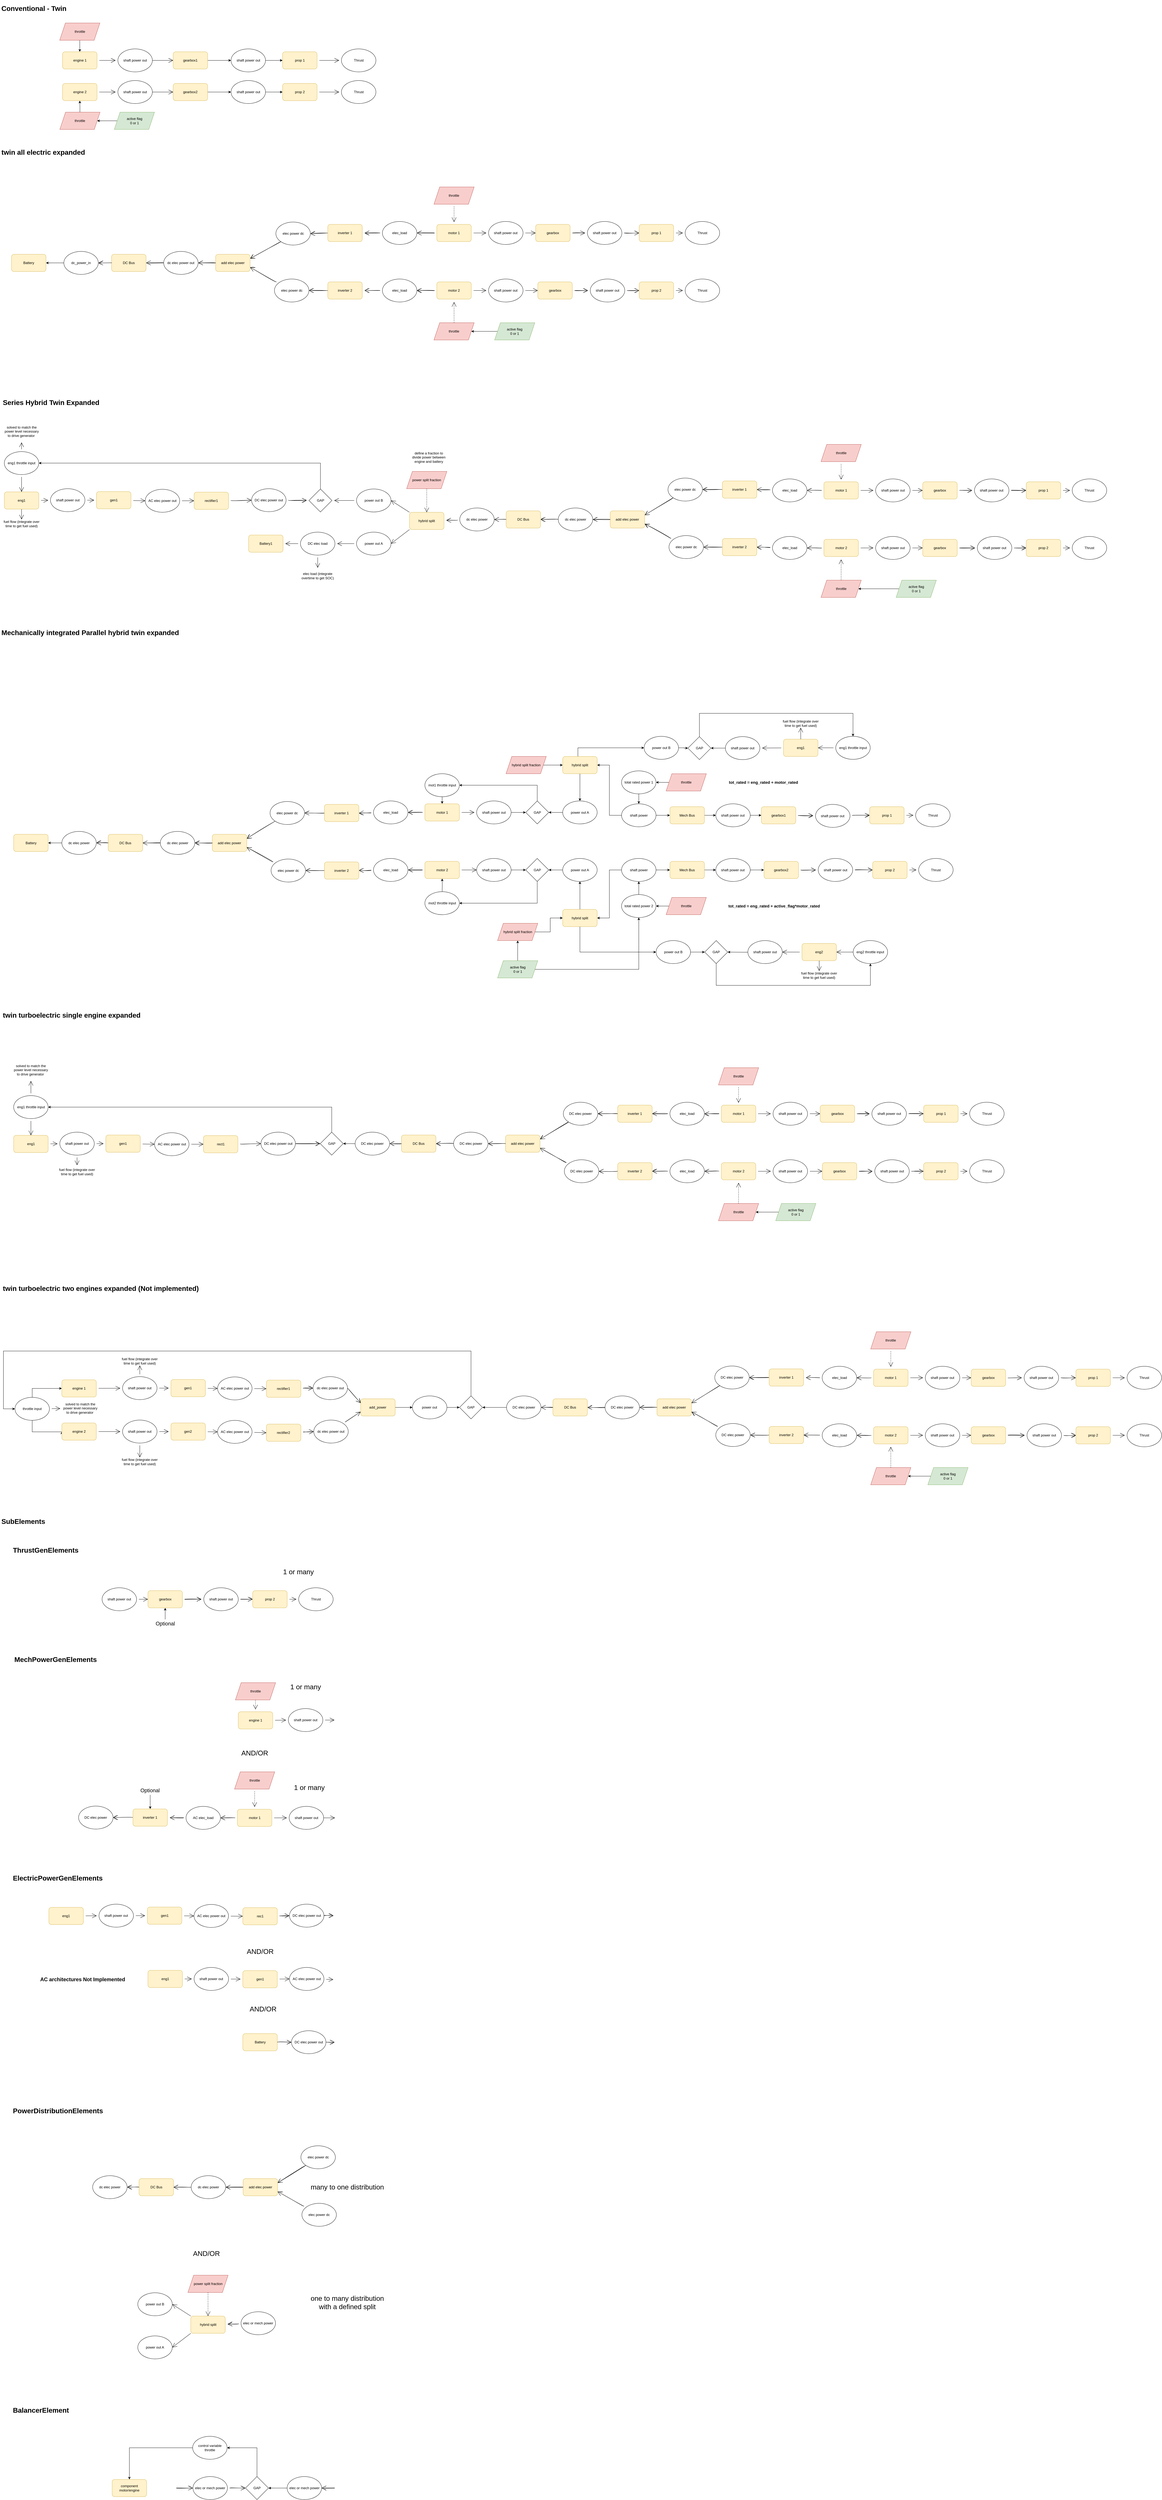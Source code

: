 <mxfile version="17.1.3" type="device"><diagram id="9Y19tnTCZ52pcDK5rSLZ" name="Page-1"><mxGraphModel dx="2302" dy="-1406" grid="1" gridSize="10" guides="1" tooltips="1" connect="1" arrows="1" fold="1" page="1" pageScale="1" pageWidth="850" pageHeight="1100" math="0" shadow="0"><root><mxCell id="0"/><mxCell id="1" parent="0"/><mxCell id="iq7hWt_NxtE9URZK3S0Y-1" style="edgeStyle=none;curved=1;rounded=0;orthogonalLoop=1;jettySize=auto;html=1;endArrow=open;startSize=14;endSize=14;sourcePerimeterSpacing=8;targetPerimeterSpacing=8;" parent="1" source="iq7hWt_NxtE9URZK3S0Y-2" target="iq7hWt_NxtE9URZK3S0Y-8" edge="1"><mxGeometry relative="1" as="geometry"/></mxCell><mxCell id="iq7hWt_NxtE9URZK3S0Y-2" value="eng1" style="rounded=1;whiteSpace=wrap;html=1;hachureGap=4;pointerEvents=0;fillColor=#fff2cc;strokeColor=#d6b656;" parent="1" vertex="1"><mxGeometry x="55" y="3980" width="120" height="60" as="geometry"/></mxCell><mxCell id="iq7hWt_NxtE9URZK3S0Y-3" style="edgeStyle=none;curved=1;rounded=0;orthogonalLoop=1;jettySize=auto;html=1;entryX=0.5;entryY=0;entryDx=0;entryDy=0;endArrow=open;startSize=14;endSize=14;sourcePerimeterSpacing=8;targetPerimeterSpacing=8;" parent="1" source="iq7hWt_NxtE9URZK3S0Y-5" target="iq7hWt_NxtE9URZK3S0Y-2" edge="1"><mxGeometry relative="1" as="geometry"/></mxCell><mxCell id="iq7hWt_NxtE9URZK3S0Y-4" style="edgeStyle=none;curved=1;rounded=0;orthogonalLoop=1;jettySize=auto;html=1;endArrow=open;startSize=14;endSize=14;sourcePerimeterSpacing=8;targetPerimeterSpacing=8;" parent="1" source="iq7hWt_NxtE9URZK3S0Y-5" target="iq7hWt_NxtE9URZK3S0Y-52" edge="1"><mxGeometry relative="1" as="geometry"/></mxCell><mxCell id="iq7hWt_NxtE9URZK3S0Y-5" value="eng1 throttle input" style="ellipse;whiteSpace=wrap;html=1;hachureGap=4;pointerEvents=0;" parent="1" vertex="1"><mxGeometry x="55" y="3840" width="120" height="80" as="geometry"/></mxCell><mxCell id="iq7hWt_NxtE9URZK3S0Y-6" style="edgeStyle=none;curved=1;rounded=0;orthogonalLoop=1;jettySize=auto;html=1;endArrow=open;startSize=14;endSize=14;sourcePerimeterSpacing=8;targetPerimeterSpacing=8;" parent="1" source="iq7hWt_NxtE9URZK3S0Y-8" target="iq7hWt_NxtE9URZK3S0Y-10" edge="1"><mxGeometry relative="1" as="geometry"/></mxCell><mxCell id="iq7hWt_NxtE9URZK3S0Y-7" style="edgeStyle=none;curved=1;rounded=0;orthogonalLoop=1;jettySize=auto;html=1;entryX=0.5;entryY=0;entryDx=0;entryDy=0;endArrow=open;startSize=14;endSize=14;sourcePerimeterSpacing=8;targetPerimeterSpacing=8;exitX=0.5;exitY=1;exitDx=0;exitDy=0;" parent="1" source="iq7hWt_NxtE9URZK3S0Y-2" target="iq7hWt_NxtE9URZK3S0Y-50" edge="1"><mxGeometry relative="1" as="geometry"/></mxCell><mxCell id="iq7hWt_NxtE9URZK3S0Y-8" value="shaft power out" style="ellipse;whiteSpace=wrap;html=1;hachureGap=4;pointerEvents=0;" parent="1" vertex="1"><mxGeometry x="215.5" y="3969" width="120" height="80" as="geometry"/></mxCell><mxCell id="iq7hWt_NxtE9URZK3S0Y-9" style="edgeStyle=none;curved=1;rounded=0;orthogonalLoop=1;jettySize=auto;html=1;endArrow=open;startSize=14;endSize=14;sourcePerimeterSpacing=8;targetPerimeterSpacing=8;entryX=0;entryY=0.5;entryDx=0;entryDy=0;" parent="1" source="iq7hWt_NxtE9URZK3S0Y-10" target="iq7hWt_NxtE9URZK3S0Y-12" edge="1"><mxGeometry relative="1" as="geometry"><mxPoint x="537.5" y="4009" as="targetPoint"/></mxGeometry></mxCell><mxCell id="iq7hWt_NxtE9URZK3S0Y-10" value="gen1" style="rounded=1;whiteSpace=wrap;html=1;hachureGap=4;pointerEvents=0;fillColor=#fff2cc;strokeColor=#d6b656;" parent="1" vertex="1"><mxGeometry x="375.5" y="3979" width="120" height="60" as="geometry"/></mxCell><mxCell id="iq7hWt_NxtE9URZK3S0Y-11" style="edgeStyle=none;curved=1;rounded=0;orthogonalLoop=1;jettySize=auto;html=1;endArrow=open;startSize=14;endSize=14;sourcePerimeterSpacing=8;targetPerimeterSpacing=8;entryX=0;entryY=0.5;entryDx=0;entryDy=0;" parent="1" source="iq7hWt_NxtE9URZK3S0Y-12" target="iq7hWt_NxtE9URZK3S0Y-87" edge="1"><mxGeometry relative="1" as="geometry"/></mxCell><mxCell id="iq7hWt_NxtE9URZK3S0Y-12" value="AC elec power out" style="ellipse;whiteSpace=wrap;html=1;hachureGap=4;pointerEvents=0;" parent="1" vertex="1"><mxGeometry x="545" y="3971" width="120" height="80" as="geometry"/></mxCell><mxCell id="iq7hWt_NxtE9URZK3S0Y-13" style="edgeStyle=orthogonalEdgeStyle;rounded=0;orthogonalLoop=1;jettySize=auto;html=1;entryX=1;entryY=0.5;entryDx=0;entryDy=0;" parent="1" source="iq7hWt_NxtE9URZK3S0Y-14" target="iq7hWt_NxtE9URZK3S0Y-5" edge="1"><mxGeometry relative="1" as="geometry"><Array as="points"><mxPoint x="1154" y="3880"/></Array></mxGeometry></mxCell><mxCell id="iq7hWt_NxtE9URZK3S0Y-14" value="GAP" style="rhombus;whiteSpace=wrap;html=1;hachureGap=4;pointerEvents=0;" parent="1" vertex="1"><mxGeometry x="1114.5" y="3970" width="80" height="80" as="geometry"/></mxCell><mxCell id="iq7hWt_NxtE9URZK3S0Y-15" style="edgeStyle=none;curved=1;rounded=0;orthogonalLoop=1;jettySize=auto;html=1;entryX=0.5;entryY=0;entryDx=0;entryDy=0;endArrow=open;startSize=14;endSize=14;sourcePerimeterSpacing=8;targetPerimeterSpacing=8;dashed=1;exitX=0.5;exitY=1;exitDx=0;exitDy=0;" parent="1" source="iq7hWt_NxtE9URZK3S0Y-16" target="iq7hWt_NxtE9URZK3S0Y-19" edge="1"><mxGeometry relative="1" as="geometry"><mxPoint x="1524.25" y="3969" as="sourcePoint"/></mxGeometry></mxCell><mxCell id="iq7hWt_NxtE9URZK3S0Y-16" value="power split fraction" style="shape=parallelogram;perimeter=parallelogramPerimeter;whiteSpace=wrap;html=1;fixedSize=1;hachureGap=4;pointerEvents=0;fillColor=#f8cecc;strokeColor=#b85450;" parent="1" vertex="1"><mxGeometry x="1454.25" y="3909" width="140" height="60" as="geometry"/></mxCell><mxCell id="iq7hWt_NxtE9URZK3S0Y-17" style="edgeStyle=none;curved=1;rounded=0;orthogonalLoop=1;jettySize=auto;html=1;exitX=0;exitY=0;exitDx=0;exitDy=0;entryX=1;entryY=0.5;entryDx=0;entryDy=0;endArrow=open;startSize=14;endSize=14;sourcePerimeterSpacing=8;targetPerimeterSpacing=8;" parent="1" source="iq7hWt_NxtE9URZK3S0Y-19" target="iq7hWt_NxtE9URZK3S0Y-49" edge="1"><mxGeometry relative="1" as="geometry"/></mxCell><mxCell id="iq7hWt_NxtE9URZK3S0Y-18" style="edgeStyle=none;curved=1;rounded=0;orthogonalLoop=1;jettySize=auto;html=1;exitX=0;exitY=1;exitDx=0;exitDy=0;entryX=1;entryY=0.5;entryDx=0;entryDy=0;endArrow=open;startSize=14;endSize=14;sourcePerimeterSpacing=8;targetPerimeterSpacing=8;" parent="1" source="iq7hWt_NxtE9URZK3S0Y-19" target="iq7hWt_NxtE9URZK3S0Y-47" edge="1"><mxGeometry relative="1" as="geometry"/></mxCell><mxCell id="iq7hWt_NxtE9URZK3S0Y-19" value="hybrid split" style="rounded=1;whiteSpace=wrap;html=1;hachureGap=4;pointerEvents=0;fillColor=#fff2cc;strokeColor=#d6b656;" parent="1" vertex="1"><mxGeometry x="1464.25" y="4051" width="120" height="60" as="geometry"/></mxCell><mxCell id="iq7hWt_NxtE9URZK3S0Y-20" style="edgeStyle=none;curved=1;rounded=0;orthogonalLoop=1;jettySize=auto;html=1;endArrow=open;startSize=14;endSize=14;sourcePerimeterSpacing=8;targetPerimeterSpacing=8;" parent="1" source="iq7hWt_NxtE9URZK3S0Y-22" target="iq7hWt_NxtE9URZK3S0Y-31" edge="1"><mxGeometry relative="1" as="geometry"/></mxCell><mxCell id="iq7hWt_NxtE9URZK3S0Y-21" style="edgeStyle=none;curved=1;rounded=0;sketch=1;hachureGap=4;orthogonalLoop=1;jettySize=auto;html=1;entryX=1;entryY=0.5;entryDx=0;entryDy=0;fontFamily=Architects Daughter;fontSource=https%3A%2F%2Ffonts.googleapis.com%2Fcss%3Ffamily%3DArchitects%2BDaughter;fontSize=16;endArrow=open;startSize=14;endSize=14;sourcePerimeterSpacing=8;targetPerimeterSpacing=8;" parent="1" source="iq7hWt_NxtE9URZK3S0Y-22" target="iq7hWt_NxtE9URZK3S0Y-61" edge="1"><mxGeometry relative="1" as="geometry"/></mxCell><mxCell id="iq7hWt_NxtE9URZK3S0Y-22" value="motor 1" style="rounded=1;whiteSpace=wrap;html=1;hachureGap=4;pointerEvents=0;fillColor=#fff2cc;strokeColor=#d6b656;" parent="1" vertex="1"><mxGeometry x="2905.5" y="3945" width="120" height="60" as="geometry"/></mxCell><mxCell id="iq7hWt_NxtE9URZK3S0Y-23" style="edgeStyle=none;curved=1;rounded=0;orthogonalLoop=1;jettySize=auto;html=1;endArrow=open;startSize=14;endSize=14;sourcePerimeterSpacing=8;targetPerimeterSpacing=8;" parent="1" source="iq7hWt_NxtE9URZK3S0Y-25" target="iq7hWt_NxtE9URZK3S0Y-33" edge="1"><mxGeometry relative="1" as="geometry"/></mxCell><mxCell id="iq7hWt_NxtE9URZK3S0Y-24" style="edgeStyle=none;curved=1;rounded=0;sketch=1;hachureGap=4;orthogonalLoop=1;jettySize=auto;html=1;entryX=1;entryY=0.5;entryDx=0;entryDy=0;fontFamily=Architects Daughter;fontSource=https%3A%2F%2Ffonts.googleapis.com%2Fcss%3Ffamily%3DArchitects%2BDaughter;fontSize=16;endArrow=open;startSize=14;endSize=14;sourcePerimeterSpacing=8;targetPerimeterSpacing=8;" parent="1" source="iq7hWt_NxtE9URZK3S0Y-25" target="iq7hWt_NxtE9URZK3S0Y-63" edge="1"><mxGeometry relative="1" as="geometry"/></mxCell><mxCell id="iq7hWt_NxtE9URZK3S0Y-25" value="motor 2" style="rounded=1;whiteSpace=wrap;html=1;hachureGap=4;pointerEvents=0;fillColor=#fff2cc;strokeColor=#d6b656;" parent="1" vertex="1"><mxGeometry x="2905.5" y="4145" width="120" height="60" as="geometry"/></mxCell><mxCell id="iq7hWt_NxtE9URZK3S0Y-30" style="edgeStyle=none;curved=1;rounded=0;orthogonalLoop=1;jettySize=auto;html=1;endArrow=open;startSize=14;endSize=14;sourcePerimeterSpacing=8;targetPerimeterSpacing=8;entryX=0;entryY=0.5;entryDx=0;entryDy=0;" parent="1" source="iq7hWt_NxtE9URZK3S0Y-31" target="iq7hWt_NxtE9URZK3S0Y-81" edge="1"><mxGeometry relative="1" as="geometry"/></mxCell><mxCell id="iq7hWt_NxtE9URZK3S0Y-31" value="shaft power out" style="ellipse;whiteSpace=wrap;html=1;hachureGap=4;pointerEvents=0;" parent="1" vertex="1"><mxGeometry x="3085.5" y="3935" width="120" height="80" as="geometry"/></mxCell><mxCell id="iq7hWt_NxtE9URZK3S0Y-32" style="edgeStyle=none;curved=1;rounded=0;orthogonalLoop=1;jettySize=auto;html=1;endArrow=open;startSize=14;endSize=14;sourcePerimeterSpacing=8;targetPerimeterSpacing=8;entryX=0;entryY=0.5;entryDx=0;entryDy=0;" parent="1" source="iq7hWt_NxtE9URZK3S0Y-33" target="iq7hWt_NxtE9URZK3S0Y-77" edge="1"><mxGeometry relative="1" as="geometry"/></mxCell><mxCell id="iq7hWt_NxtE9URZK3S0Y-33" value="shaft power out" style="ellipse;whiteSpace=wrap;html=1;hachureGap=4;pointerEvents=0;" parent="1" vertex="1"><mxGeometry x="3085.5" y="4135" width="120" height="80" as="geometry"/></mxCell><mxCell id="iq7hWt_NxtE9URZK3S0Y-34" style="edgeStyle=none;curved=1;rounded=0;orthogonalLoop=1;jettySize=auto;html=1;dashed=1;endArrow=open;startSize=14;endSize=14;sourcePerimeterSpacing=8;targetPerimeterSpacing=8;" parent="1" target="iq7hWt_NxtE9URZK3S0Y-22" edge="1"><mxGeometry relative="1" as="geometry"><mxPoint x="2965.5" y="3883" as="sourcePoint"/></mxGeometry></mxCell><mxCell id="iq7hWt_NxtE9URZK3S0Y-35" style="edgeStyle=none;curved=1;rounded=0;orthogonalLoop=1;jettySize=auto;html=1;dashed=1;endArrow=open;startSize=14;endSize=14;sourcePerimeterSpacing=8;targetPerimeterSpacing=8;exitX=0.5;exitY=0;exitDx=0;exitDy=0;" parent="1" source="iq7hWt_NxtE9URZK3S0Y-58" edge="1"><mxGeometry relative="1" as="geometry"><mxPoint x="2965.5" y="4215" as="targetPoint"/><mxPoint x="2965.5" y="4277" as="sourcePoint"/></mxGeometry></mxCell><mxCell id="iq7hWt_NxtE9URZK3S0Y-36" style="edgeStyle=none;curved=1;rounded=0;orthogonalLoop=1;jettySize=auto;html=1;endArrow=open;startSize=14;endSize=14;sourcePerimeterSpacing=8;targetPerimeterSpacing=8;" parent="1" source="iq7hWt_NxtE9URZK3S0Y-37" target="iq7hWt_NxtE9URZK3S0Y-40" edge="1"><mxGeometry relative="1" as="geometry"/></mxCell><mxCell id="iq7hWt_NxtE9URZK3S0Y-37" value="prop 1" style="rounded=1;whiteSpace=wrap;html=1;hachureGap=4;pointerEvents=0;fillColor=#fff2cc;strokeColor=#d6b656;" parent="1" vertex="1"><mxGeometry x="3609.25" y="3945" width="120" height="60" as="geometry"/></mxCell><mxCell id="iq7hWt_NxtE9URZK3S0Y-38" style="edgeStyle=none;curved=1;rounded=0;orthogonalLoop=1;jettySize=auto;html=1;endArrow=open;startSize=14;endSize=14;sourcePerimeterSpacing=8;targetPerimeterSpacing=8;" parent="1" source="iq7hWt_NxtE9URZK3S0Y-39" target="iq7hWt_NxtE9URZK3S0Y-41" edge="1"><mxGeometry relative="1" as="geometry"/></mxCell><mxCell id="iq7hWt_NxtE9URZK3S0Y-39" value="prop 2" style="rounded=1;whiteSpace=wrap;html=1;hachureGap=4;pointerEvents=0;fillColor=#fff2cc;strokeColor=#d6b656;" parent="1" vertex="1"><mxGeometry x="3609.25" y="4145" width="120" height="60" as="geometry"/></mxCell><mxCell id="iq7hWt_NxtE9URZK3S0Y-40" value="Thrust" style="ellipse;whiteSpace=wrap;html=1;hachureGap=4;pointerEvents=0;" parent="1" vertex="1"><mxGeometry x="3769.25" y="3935" width="120" height="80" as="geometry"/></mxCell><mxCell id="iq7hWt_NxtE9URZK3S0Y-41" value="Thrust" style="ellipse;whiteSpace=wrap;html=1;hachureGap=4;pointerEvents=0;" parent="1" vertex="1"><mxGeometry x="3769.25" y="4135" width="120" height="80" as="geometry"/></mxCell><mxCell id="iq7hWt_NxtE9URZK3S0Y-42" value="Battery1" style="rounded=1;whiteSpace=wrap;html=1;hachureGap=4;pointerEvents=0;fillColor=#fff2cc;strokeColor=#d6b656;" parent="1" vertex="1"><mxGeometry x="904.5" y="4130" width="120" height="60" as="geometry"/></mxCell><mxCell id="iq7hWt_NxtE9URZK3S0Y-43" style="edgeStyle=none;curved=1;rounded=0;orthogonalLoop=1;jettySize=auto;html=1;endArrow=open;startSize=14;endSize=14;sourcePerimeterSpacing=8;targetPerimeterSpacing=8;" parent="1" source="iq7hWt_NxtE9URZK3S0Y-45" target="iq7hWt_NxtE9URZK3S0Y-42" edge="1"><mxGeometry relative="1" as="geometry"/></mxCell><mxCell id="iq7hWt_NxtE9URZK3S0Y-44" style="edgeStyle=none;curved=1;rounded=0;orthogonalLoop=1;jettySize=auto;html=1;endArrow=open;startSize=14;endSize=14;sourcePerimeterSpacing=8;targetPerimeterSpacing=8;" parent="1" source="iq7hWt_NxtE9URZK3S0Y-45" target="iq7hWt_NxtE9URZK3S0Y-51" edge="1"><mxGeometry relative="1" as="geometry"/></mxCell><mxCell id="iq7hWt_NxtE9URZK3S0Y-45" value="DC elec load" style="ellipse;whiteSpace=wrap;html=1;hachureGap=4;pointerEvents=0;" parent="1" vertex="1"><mxGeometry x="1085" y="4120" width="120" height="80" as="geometry"/></mxCell><mxCell id="iq7hWt_NxtE9URZK3S0Y-46" style="edgeStyle=none;curved=1;rounded=0;orthogonalLoop=1;jettySize=auto;html=1;endArrow=open;startSize=14;endSize=14;sourcePerimeterSpacing=8;targetPerimeterSpacing=8;" parent="1" source="iq7hWt_NxtE9URZK3S0Y-47" target="iq7hWt_NxtE9URZK3S0Y-45" edge="1"><mxGeometry relative="1" as="geometry"/></mxCell><mxCell id="iq7hWt_NxtE9URZK3S0Y-47" value="power out A" style="ellipse;whiteSpace=wrap;html=1;hachureGap=4;pointerEvents=0;" parent="1" vertex="1"><mxGeometry x="1280" y="4120" width="120" height="80" as="geometry"/></mxCell><mxCell id="iq7hWt_NxtE9URZK3S0Y-48" style="edgeStyle=none;curved=1;rounded=0;orthogonalLoop=1;jettySize=auto;html=1;endArrow=open;startSize=14;endSize=14;sourcePerimeterSpacing=8;targetPerimeterSpacing=8;" parent="1" source="iq7hWt_NxtE9URZK3S0Y-49" target="iq7hWt_NxtE9URZK3S0Y-14" edge="1"><mxGeometry relative="1" as="geometry"/></mxCell><mxCell id="iq7hWt_NxtE9URZK3S0Y-49" value="power out B" style="ellipse;whiteSpace=wrap;html=1;hachureGap=4;pointerEvents=0;" parent="1" vertex="1"><mxGeometry x="1280" y="3970" width="120" height="80" as="geometry"/></mxCell><mxCell id="iq7hWt_NxtE9URZK3S0Y-50" value="fuel flow (integrate over time to get fuel used)" style="text;html=1;strokeColor=none;fillColor=none;align=center;verticalAlign=middle;whiteSpace=wrap;rounded=0;hachureGap=4;pointerEvents=0;" parent="1" vertex="1"><mxGeometry x="40" y="4076" width="150" height="30" as="geometry"/></mxCell><mxCell id="iq7hWt_NxtE9URZK3S0Y-51" value="elec load (integrate overtime to get SOC)" style="text;html=1;strokeColor=none;fillColor=none;align=center;verticalAlign=middle;whiteSpace=wrap;rounded=0;hachureGap=4;pointerEvents=0;" parent="1" vertex="1"><mxGeometry x="1080" y="4252" width="130" height="40" as="geometry"/></mxCell><mxCell id="iq7hWt_NxtE9URZK3S0Y-52" value="solved to match the power level necessary to drive generator&amp;nbsp;" style="text;html=1;strokeColor=none;fillColor=none;align=center;verticalAlign=middle;whiteSpace=wrap;rounded=0;hachureGap=4;pointerEvents=0;" parent="1" vertex="1"><mxGeometry x="52.5" y="3740" width="125" height="60" as="geometry"/></mxCell><mxCell id="iq7hWt_NxtE9URZK3S0Y-57" value="throttle" style="shape=parallelogram;perimeter=parallelogramPerimeter;whiteSpace=wrap;html=1;fixedSize=1;hachureGap=4;pointerEvents=0;fillColor=#f8cecc;strokeColor=#b85450;" parent="1" vertex="1"><mxGeometry x="2895.5" y="3815" width="140" height="60" as="geometry"/></mxCell><mxCell id="iq7hWt_NxtE9URZK3S0Y-58" value="throttle" style="shape=parallelogram;perimeter=parallelogramPerimeter;whiteSpace=wrap;html=1;fixedSize=1;hachureGap=4;pointerEvents=0;fillColor=#f8cecc;strokeColor=#b85450;" parent="1" vertex="1"><mxGeometry x="2895.5" y="4287" width="140" height="60" as="geometry"/></mxCell><mxCell id="iq7hWt_NxtE9URZK3S0Y-59" value="&lt;h1&gt;Series Hybrid Twin Expanded&lt;/h1&gt;" style="text;html=1;strokeColor=none;fillColor=none;spacing=5;spacingTop=-20;whiteSpace=wrap;overflow=hidden;rounded=0;" parent="1" vertex="1"><mxGeometry x="45" y="3650" width="370" height="50" as="geometry"/></mxCell><mxCell id="iq7hWt_NxtE9URZK3S0Y-60" style="edgeStyle=none;curved=1;rounded=0;sketch=1;hachureGap=4;orthogonalLoop=1;jettySize=auto;html=1;fontFamily=Architects Daughter;fontSource=https%3A%2F%2Ffonts.googleapis.com%2Fcss%3Ffamily%3DArchitects%2BDaughter;fontSize=16;endArrow=open;startSize=14;endSize=14;sourcePerimeterSpacing=8;targetPerimeterSpacing=8;entryX=1;entryY=0.5;entryDx=0;entryDy=0;" parent="1" source="iq7hWt_NxtE9URZK3S0Y-61" target="v4-SH50tKhhUCeLYJEOO-8" edge="1"><mxGeometry relative="1" as="geometry"><mxPoint x="2729.54" y="4066" as="targetPoint"/></mxGeometry></mxCell><mxCell id="iq7hWt_NxtE9URZK3S0Y-61" value="elec_load" style="ellipse;whiteSpace=wrap;html=1;hachureGap=4;pointerEvents=0;" parent="1" vertex="1"><mxGeometry x="2726.75" y="3935" width="120" height="80" as="geometry"/></mxCell><mxCell id="iq7hWt_NxtE9URZK3S0Y-62" style="edgeStyle=none;curved=1;rounded=0;sketch=1;hachureGap=4;orthogonalLoop=1;jettySize=auto;html=1;entryX=1;entryY=0.5;entryDx=0;entryDy=0;fontFamily=Architects Daughter;fontSource=https%3A%2F%2Ffonts.googleapis.com%2Fcss%3Ffamily%3DArchitects%2BDaughter;fontSize=16;endArrow=open;startSize=14;endSize=14;sourcePerimeterSpacing=8;targetPerimeterSpacing=8;" parent="1" source="iq7hWt_NxtE9URZK3S0Y-63" target="v4-SH50tKhhUCeLYJEOO-7" edge="1"><mxGeometry relative="1" as="geometry"><mxPoint x="2727.5" y="4073.02" as="targetPoint"/></mxGeometry></mxCell><mxCell id="iq7hWt_NxtE9URZK3S0Y-63" value="elec_load" style="ellipse;whiteSpace=wrap;html=1;hachureGap=4;pointerEvents=0;" parent="1" vertex="1"><mxGeometry x="2726.75" y="4135" width="120" height="80" as="geometry"/></mxCell><mxCell id="iq7hWt_NxtE9URZK3S0Y-72" style="edgeStyle=none;curved=1;rounded=0;sketch=1;hachureGap=4;orthogonalLoop=1;jettySize=auto;html=1;fontFamily=Architects Daughter;fontSource=https%3A%2F%2Ffonts.googleapis.com%2Fcss%3Ffamily%3DArchitects%2BDaughter;fontSize=16;endArrow=open;startSize=14;endSize=14;sourcePerimeterSpacing=8;targetPerimeterSpacing=8;" parent="1" source="iq7hWt_NxtE9URZK3S0Y-75" target="iq7hWt_NxtE9URZK3S0Y-19" edge="1"><mxGeometry relative="1" as="geometry"/></mxCell><mxCell id="iq7hWt_NxtE9URZK3S0Y-75" value="dc elec power" style="ellipse;whiteSpace=wrap;html=1;hachureGap=4;pointerEvents=0;" parent="1" vertex="1"><mxGeometry x="1639" y="4036" width="120" height="80" as="geometry"/></mxCell><mxCell id="iq7hWt_NxtE9URZK3S0Y-76" style="edgeStyle=none;curved=1;rounded=0;sketch=1;hachureGap=4;orthogonalLoop=1;jettySize=auto;html=1;fontFamily=Architects Daughter;fontSource=https%3A%2F%2Ffonts.googleapis.com%2Fcss%3Ffamily%3DArchitects%2BDaughter;fontSize=16;endArrow=open;startSize=14;endSize=14;sourcePerimeterSpacing=8;targetPerimeterSpacing=8;" parent="1" source="iq7hWt_NxtE9URZK3S0Y-77" target="iq7hWt_NxtE9URZK3S0Y-79" edge="1"><mxGeometry relative="1" as="geometry"/></mxCell><mxCell id="iq7hWt_NxtE9URZK3S0Y-77" value="gearbox" style="rounded=1;whiteSpace=wrap;html=1;hachureGap=4;pointerEvents=0;fillColor=#fff2cc;strokeColor=#d6b656;" parent="1" vertex="1"><mxGeometry x="3249.25" y="4145" width="120" height="60" as="geometry"/></mxCell><mxCell id="iq7hWt_NxtE9URZK3S0Y-78" style="edgeStyle=none;curved=1;rounded=0;sketch=1;hachureGap=4;orthogonalLoop=1;jettySize=auto;html=1;entryX=0;entryY=0.5;entryDx=0;entryDy=0;fontFamily=Architects Daughter;fontSource=https%3A%2F%2Ffonts.googleapis.com%2Fcss%3Ffamily%3DArchitects%2BDaughter;fontSize=16;endArrow=open;startSize=14;endSize=14;sourcePerimeterSpacing=8;targetPerimeterSpacing=8;" parent="1" source="iq7hWt_NxtE9URZK3S0Y-79" target="iq7hWt_NxtE9URZK3S0Y-39" edge="1"><mxGeometry relative="1" as="geometry"/></mxCell><mxCell id="iq7hWt_NxtE9URZK3S0Y-79" value="shaft power out" style="ellipse;whiteSpace=wrap;html=1;hachureGap=4;pointerEvents=0;" parent="1" vertex="1"><mxGeometry x="3439.25" y="4135" width="120" height="80" as="geometry"/></mxCell><mxCell id="iq7hWt_NxtE9URZK3S0Y-80" style="edgeStyle=none;curved=1;rounded=0;sketch=1;hachureGap=4;orthogonalLoop=1;jettySize=auto;html=1;fontFamily=Architects Daughter;fontSource=https%3A%2F%2Ffonts.googleapis.com%2Fcss%3Ffamily%3DArchitects%2BDaughter;fontSize=16;endArrow=open;startSize=14;endSize=14;sourcePerimeterSpacing=8;targetPerimeterSpacing=8;" parent="1" source="iq7hWt_NxtE9URZK3S0Y-81" target="iq7hWt_NxtE9URZK3S0Y-83" edge="1"><mxGeometry relative="1" as="geometry"/></mxCell><mxCell id="iq7hWt_NxtE9URZK3S0Y-81" value="gearbox" style="rounded=1;whiteSpace=wrap;html=1;hachureGap=4;pointerEvents=0;fillColor=#fff2cc;strokeColor=#d6b656;" parent="1" vertex="1"><mxGeometry x="3249.25" y="3945" width="120" height="60" as="geometry"/></mxCell><mxCell id="iq7hWt_NxtE9URZK3S0Y-82" style="edgeStyle=none;curved=1;rounded=0;sketch=1;hachureGap=4;orthogonalLoop=1;jettySize=auto;html=1;entryX=0;entryY=0.5;entryDx=0;entryDy=0;fontFamily=Architects Daughter;fontSource=https%3A%2F%2Ffonts.googleapis.com%2Fcss%3Ffamily%3DArchitects%2BDaughter;fontSize=16;endArrow=open;startSize=14;endSize=14;sourcePerimeterSpacing=8;targetPerimeterSpacing=8;" parent="1" source="iq7hWt_NxtE9URZK3S0Y-83" target="iq7hWt_NxtE9URZK3S0Y-37" edge="1"><mxGeometry relative="1" as="geometry"/></mxCell><mxCell id="iq7hWt_NxtE9URZK3S0Y-83" value="shaft power out" style="ellipse;whiteSpace=wrap;html=1;hachureGap=4;pointerEvents=0;" parent="1" vertex="1"><mxGeometry x="3429.25" y="3935" width="120" height="80" as="geometry"/></mxCell><mxCell id="iq7hWt_NxtE9URZK3S0Y-86" style="edgeStyle=none;curved=1;rounded=0;sketch=1;hachureGap=4;orthogonalLoop=1;jettySize=auto;html=1;entryX=0;entryY=0.5;entryDx=0;entryDy=0;fontFamily=Architects Daughter;fontSource=https%3A%2F%2Ffonts.googleapis.com%2Fcss%3Ffamily%3DArchitects%2BDaughter;fontSize=16;endArrow=open;startSize=14;endSize=14;sourcePerimeterSpacing=8;targetPerimeterSpacing=8;" parent="1" source="iq7hWt_NxtE9URZK3S0Y-87" target="iq7hWt_NxtE9URZK3S0Y-100" edge="1"><mxGeometry relative="1" as="geometry"/></mxCell><mxCell id="iq7hWt_NxtE9URZK3S0Y-87" value="rectifier1" style="rounded=1;whiteSpace=wrap;html=1;hachureGap=4;pointerEvents=0;fillColor=#fff2cc;strokeColor=#d6b656;" parent="1" vertex="1"><mxGeometry x="715" y="3981" width="120" height="60" as="geometry"/></mxCell><mxCell id="iq7hWt_NxtE9URZK3S0Y-96" style="edgeStyle=orthogonalEdgeStyle;rounded=0;orthogonalLoop=1;jettySize=auto;html=1;fontColor=default;" parent="1" source="iq7hWt_NxtE9URZK3S0Y-97" target="iq7hWt_NxtE9URZK3S0Y-58" edge="1"><mxGeometry relative="1" as="geometry"/></mxCell><mxCell id="iq7hWt_NxtE9URZK3S0Y-97" value="active flag&lt;br&gt;0 or 1" style="shape=parallelogram;perimeter=parallelogramPerimeter;whiteSpace=wrap;html=1;fixedSize=1;hachureGap=4;pointerEvents=0;fillColor=#d5e8d4;strokeColor=#82b366;fontColor=default;" parent="1" vertex="1"><mxGeometry x="3156.75" y="4287" width="140" height="60" as="geometry"/></mxCell><mxCell id="iq7hWt_NxtE9URZK3S0Y-99" style="edgeStyle=none;curved=1;rounded=0;sketch=1;hachureGap=4;orthogonalLoop=1;jettySize=auto;html=1;fontFamily=Architects Daughter;fontSource=https%3A%2F%2Ffonts.googleapis.com%2Fcss%3Ffamily%3DArchitects%2BDaughter;fontSize=16;endArrow=open;startSize=14;endSize=14;sourcePerimeterSpacing=8;targetPerimeterSpacing=8;" parent="1" source="iq7hWt_NxtE9URZK3S0Y-100" target="iq7hWt_NxtE9URZK3S0Y-14" edge="1"><mxGeometry relative="1" as="geometry"/></mxCell><mxCell id="iq7hWt_NxtE9URZK3S0Y-100" value="DC elec power out" style="ellipse;whiteSpace=wrap;html=1;hachureGap=4;pointerEvents=0;" parent="1" vertex="1"><mxGeometry x="915" y="3969" width="120" height="80" as="geometry"/></mxCell><mxCell id="iq7hWt_NxtE9URZK3S0Y-103" value="define a fraction to divide power between engine and battery" style="text;html=1;strokeColor=none;fillColor=none;align=center;verticalAlign=middle;whiteSpace=wrap;rounded=0;hachureGap=4;pointerEvents=0;" parent="1" vertex="1"><mxGeometry x="1469.25" y="3830" width="125" height="60" as="geometry"/></mxCell><mxCell id="iq7hWt_NxtE9URZK3S0Y-110" value="&lt;h1&gt;Mechanically integrated Parallel hybrid twin expanded&lt;/h1&gt;" style="text;html=1;strokeColor=none;fillColor=none;spacing=5;spacingTop=-20;whiteSpace=wrap;overflow=hidden;rounded=0;" parent="1" vertex="1"><mxGeometry x="40" y="4450" width="680" height="50" as="geometry"/></mxCell><mxCell id="iq7hWt_NxtE9URZK3S0Y-111" style="edgeStyle=none;curved=1;rounded=0;orthogonalLoop=1;jettySize=auto;html=1;endArrow=open;startSize=14;endSize=14;sourcePerimeterSpacing=8;targetPerimeterSpacing=8;" parent="1" source="iq7hWt_NxtE9URZK3S0Y-113" target="iq7hWt_NxtE9URZK3S0Y-122" edge="1"><mxGeometry relative="1" as="geometry"/></mxCell><mxCell id="iq7hWt_NxtE9URZK3S0Y-112" style="edgeStyle=none;curved=1;rounded=0;sketch=1;hachureGap=4;orthogonalLoop=1;jettySize=auto;html=1;entryX=1;entryY=0.5;entryDx=0;entryDy=0;fontFamily=Architects Daughter;fontSource=https%3A%2F%2Ffonts.googleapis.com%2Fcss%3Ffamily%3DArchitects%2BDaughter;fontSize=16;endArrow=open;startSize=14;endSize=14;sourcePerimeterSpacing=8;targetPerimeterSpacing=8;" parent="1" source="iq7hWt_NxtE9URZK3S0Y-113" target="iq7hWt_NxtE9URZK3S0Y-140" edge="1"><mxGeometry relative="1" as="geometry"/></mxCell><mxCell id="iq7hWt_NxtE9URZK3S0Y-113" value="motor 1" style="rounded=1;whiteSpace=wrap;html=1;hachureGap=4;pointerEvents=0;fillColor=#fff2cc;strokeColor=#d6b656;" parent="1" vertex="1"><mxGeometry x="1517.75" y="5064.5" width="120" height="60" as="geometry"/></mxCell><mxCell id="iq7hWt_NxtE9URZK3S0Y-114" style="edgeStyle=none;curved=1;rounded=0;orthogonalLoop=1;jettySize=auto;html=1;endArrow=open;startSize=14;endSize=14;sourcePerimeterSpacing=8;targetPerimeterSpacing=8;entryX=0;entryY=0.5;entryDx=0;entryDy=0;" parent="1" source="iq7hWt_NxtE9URZK3S0Y-116" target="iq7hWt_NxtE9URZK3S0Y-124" edge="1"><mxGeometry relative="1" as="geometry"/></mxCell><mxCell id="iq7hWt_NxtE9URZK3S0Y-115" style="edgeStyle=none;curved=1;rounded=0;sketch=1;hachureGap=4;orthogonalLoop=1;jettySize=auto;html=1;entryX=1;entryY=0.5;entryDx=0;entryDy=0;fontFamily=Architects Daughter;fontSource=https%3A%2F%2Ffonts.googleapis.com%2Fcss%3Ffamily%3DArchitects%2BDaughter;fontSize=16;endArrow=open;startSize=14;endSize=14;sourcePerimeterSpacing=8;targetPerimeterSpacing=8;" parent="1" source="iq7hWt_NxtE9URZK3S0Y-116" target="iq7hWt_NxtE9URZK3S0Y-142" edge="1"><mxGeometry relative="1" as="geometry"/></mxCell><mxCell id="iq7hWt_NxtE9URZK3S0Y-116" value="motor 2" style="rounded=1;whiteSpace=wrap;html=1;hachureGap=4;pointerEvents=0;fillColor=#fff2cc;strokeColor=#d6b656;" parent="1" vertex="1"><mxGeometry x="1517.75" y="5264.5" width="120" height="60" as="geometry"/></mxCell><mxCell id="0tTUa_xz7hQ-obn5HH4Z-26" style="edgeStyle=orthogonalEdgeStyle;rounded=0;orthogonalLoop=1;jettySize=auto;html=1;entryX=0;entryY=0.5;entryDx=0;entryDy=0;" parent="1" source="iq7hWt_NxtE9URZK3S0Y-122" target="0tTUa_xz7hQ-obn5HH4Z-25" edge="1"><mxGeometry relative="1" as="geometry"/></mxCell><mxCell id="iq7hWt_NxtE9URZK3S0Y-122" value="shaft power out" style="ellipse;whiteSpace=wrap;html=1;hachureGap=4;pointerEvents=0;" parent="1" vertex="1"><mxGeometry x="1697.75" y="5054.5" width="120" height="80" as="geometry"/></mxCell><mxCell id="0tTUa_xz7hQ-obn5HH4Z-39" style="edgeStyle=orthogonalEdgeStyle;rounded=0;orthogonalLoop=1;jettySize=auto;html=1;entryX=0;entryY=0.5;entryDx=0;entryDy=0;" parent="1" source="iq7hWt_NxtE9URZK3S0Y-124" target="0tTUa_xz7hQ-obn5HH4Z-162" edge="1"><mxGeometry relative="1" as="geometry"><mxPoint x="1940" y="5294.5" as="targetPoint"/></mxGeometry></mxCell><mxCell id="iq7hWt_NxtE9URZK3S0Y-124" value="shaft power out" style="ellipse;whiteSpace=wrap;html=1;hachureGap=4;pointerEvents=0;" parent="1" vertex="1"><mxGeometry x="1697.75" y="5254.5" width="120" height="80" as="geometry"/></mxCell><mxCell id="iq7hWt_NxtE9URZK3S0Y-127" style="edgeStyle=none;curved=1;rounded=0;orthogonalLoop=1;jettySize=auto;html=1;endArrow=open;startSize=14;endSize=14;sourcePerimeterSpacing=8;targetPerimeterSpacing=8;" parent="1" source="iq7hWt_NxtE9URZK3S0Y-128" target="iq7hWt_NxtE9URZK3S0Y-131" edge="1"><mxGeometry relative="1" as="geometry"/></mxCell><mxCell id="iq7hWt_NxtE9URZK3S0Y-128" value="prop 1" style="rounded=1;whiteSpace=wrap;html=1;hachureGap=4;pointerEvents=0;fillColor=#fff2cc;strokeColor=#d6b656;" parent="1" vertex="1"><mxGeometry x="3064.62" y="5074.5" width="120" height="60" as="geometry"/></mxCell><mxCell id="iq7hWt_NxtE9URZK3S0Y-129" style="edgeStyle=none;curved=1;rounded=0;orthogonalLoop=1;jettySize=auto;html=1;endArrow=open;startSize=14;endSize=14;sourcePerimeterSpacing=8;targetPerimeterSpacing=8;" parent="1" source="iq7hWt_NxtE9URZK3S0Y-130" target="iq7hWt_NxtE9URZK3S0Y-132" edge="1"><mxGeometry relative="1" as="geometry"/></mxCell><mxCell id="iq7hWt_NxtE9URZK3S0Y-130" value="prop 2" style="rounded=1;whiteSpace=wrap;html=1;hachureGap=4;pointerEvents=0;fillColor=#fff2cc;strokeColor=#d6b656;" parent="1" vertex="1"><mxGeometry x="3075.05" y="5264.5" width="120" height="60" as="geometry"/></mxCell><mxCell id="iq7hWt_NxtE9URZK3S0Y-131" value="Thrust" style="ellipse;whiteSpace=wrap;html=1;hachureGap=4;pointerEvents=0;" parent="1" vertex="1"><mxGeometry x="3224.62" y="5064.5" width="120" height="80" as="geometry"/></mxCell><mxCell id="iq7hWt_NxtE9URZK3S0Y-132" value="Thrust" style="ellipse;whiteSpace=wrap;html=1;hachureGap=4;pointerEvents=0;" parent="1" vertex="1"><mxGeometry x="3235.05" y="5254.5" width="120" height="80" as="geometry"/></mxCell><mxCell id="v4-SH50tKhhUCeLYJEOO-46" style="edgeStyle=orthogonalEdgeStyle;rounded=0;orthogonalLoop=1;jettySize=auto;html=1;entryX=1;entryY=0.5;entryDx=0;entryDy=0;" parent="1" source="iq7hWt_NxtE9URZK3S0Y-137" target="v4-SH50tKhhUCeLYJEOO-43" edge="1"><mxGeometry relative="1" as="geometry"/></mxCell><mxCell id="iq7hWt_NxtE9URZK3S0Y-137" value="throttle" style="shape=parallelogram;perimeter=parallelogramPerimeter;whiteSpace=wrap;html=1;fixedSize=1;hachureGap=4;pointerEvents=0;fillColor=#f8cecc;strokeColor=#b85450;" parent="1" vertex="1"><mxGeometry x="2356.75" y="4960" width="140" height="60" as="geometry"/></mxCell><mxCell id="iq7hWt_NxtE9URZK3S0Y-139" style="edgeStyle=none;curved=1;rounded=0;sketch=1;hachureGap=4;orthogonalLoop=1;jettySize=auto;html=1;fontFamily=Architects Daughter;fontSource=https%3A%2F%2Ffonts.googleapis.com%2Fcss%3Ffamily%3DArchitects%2BDaughter;fontSize=16;endArrow=open;startSize=14;endSize=14;sourcePerimeterSpacing=8;targetPerimeterSpacing=8;entryX=1;entryY=0.5;entryDx=0;entryDy=0;" parent="1" source="iq7hWt_NxtE9URZK3S0Y-140" target="v4-SH50tKhhUCeLYJEOO-23" edge="1"><mxGeometry relative="1" as="geometry"><mxPoint x="1309" y="5190.5" as="targetPoint"/></mxGeometry></mxCell><mxCell id="iq7hWt_NxtE9URZK3S0Y-140" value="elec_load" style="ellipse;whiteSpace=wrap;html=1;hachureGap=4;pointerEvents=0;" parent="1" vertex="1"><mxGeometry x="1339" y="5054.5" width="120" height="80" as="geometry"/></mxCell><mxCell id="iq7hWt_NxtE9URZK3S0Y-141" style="edgeStyle=none;curved=1;rounded=0;sketch=1;hachureGap=4;orthogonalLoop=1;jettySize=auto;html=1;entryX=1;entryY=0.5;entryDx=0;entryDy=0;fontFamily=Architects Daughter;fontSource=https%3A%2F%2Ffonts.googleapis.com%2Fcss%3Ffamily%3DArchitects%2BDaughter;fontSize=16;endArrow=open;startSize=14;endSize=14;sourcePerimeterSpacing=8;targetPerimeterSpacing=8;" parent="1" source="iq7hWt_NxtE9URZK3S0Y-142" target="v4-SH50tKhhUCeLYJEOO-22" edge="1"><mxGeometry relative="1" as="geometry"><mxPoint x="1306.96" y="5197.52" as="targetPoint"/></mxGeometry></mxCell><mxCell id="iq7hWt_NxtE9URZK3S0Y-142" value="elec_load" style="ellipse;whiteSpace=wrap;html=1;hachureGap=4;pointerEvents=0;" parent="1" vertex="1"><mxGeometry x="1339" y="5254.5" width="120" height="80" as="geometry"/></mxCell><mxCell id="iq7hWt_NxtE9URZK3S0Y-155" style="edgeStyle=none;curved=1;rounded=0;sketch=1;hachureGap=4;orthogonalLoop=1;jettySize=auto;html=1;fontFamily=Architects Daughter;fontSource=https%3A%2F%2Ffonts.googleapis.com%2Fcss%3Ffamily%3DArchitects%2BDaughter;fontSize=16;endArrow=open;startSize=14;endSize=14;sourcePerimeterSpacing=8;targetPerimeterSpacing=8;" parent="1" source="iq7hWt_NxtE9URZK3S0Y-156" target="iq7hWt_NxtE9URZK3S0Y-158" edge="1"><mxGeometry relative="1" as="geometry"/></mxCell><mxCell id="iq7hWt_NxtE9URZK3S0Y-156" value="gearbox2" style="rounded=1;whiteSpace=wrap;html=1;hachureGap=4;pointerEvents=0;fillColor=#fff2cc;strokeColor=#d6b656;" parent="1" vertex="1"><mxGeometry x="2697.18" y="5264.5" width="120" height="60" as="geometry"/></mxCell><mxCell id="iq7hWt_NxtE9URZK3S0Y-157" style="edgeStyle=none;curved=1;rounded=0;sketch=1;hachureGap=4;orthogonalLoop=1;jettySize=auto;html=1;entryX=0;entryY=0.5;entryDx=0;entryDy=0;fontFamily=Architects Daughter;fontSource=https%3A%2F%2Ffonts.googleapis.com%2Fcss%3Ffamily%3DArchitects%2BDaughter;fontSize=16;endArrow=open;startSize=14;endSize=14;sourcePerimeterSpacing=8;targetPerimeterSpacing=8;" parent="1" source="iq7hWt_NxtE9URZK3S0Y-158" target="iq7hWt_NxtE9URZK3S0Y-130" edge="1"><mxGeometry relative="1" as="geometry"/></mxCell><mxCell id="iq7hWt_NxtE9URZK3S0Y-158" value="shaft power out" style="ellipse;whiteSpace=wrap;html=1;hachureGap=4;pointerEvents=0;" parent="1" vertex="1"><mxGeometry x="2885.74" y="5254.5" width="120" height="80" as="geometry"/></mxCell><mxCell id="iq7hWt_NxtE9URZK3S0Y-159" style="edgeStyle=none;curved=1;rounded=0;sketch=1;hachureGap=4;orthogonalLoop=1;jettySize=auto;html=1;fontFamily=Architects Daughter;fontSource=https%3A%2F%2Ffonts.googleapis.com%2Fcss%3Ffamily%3DArchitects%2BDaughter;fontSize=16;endArrow=open;startSize=14;endSize=14;sourcePerimeterSpacing=8;targetPerimeterSpacing=8;" parent="1" source="iq7hWt_NxtE9URZK3S0Y-160" target="iq7hWt_NxtE9URZK3S0Y-162" edge="1"><mxGeometry relative="1" as="geometry"/></mxCell><mxCell id="iq7hWt_NxtE9URZK3S0Y-160" value="gearbox1" style="rounded=1;whiteSpace=wrap;html=1;hachureGap=4;pointerEvents=0;fillColor=#fff2cc;strokeColor=#d6b656;" parent="1" vertex="1"><mxGeometry x="2687.87" y="5074.5" width="120" height="60" as="geometry"/></mxCell><mxCell id="iq7hWt_NxtE9URZK3S0Y-161" style="edgeStyle=none;curved=1;rounded=0;sketch=1;hachureGap=4;orthogonalLoop=1;jettySize=auto;html=1;entryX=0;entryY=0.5;entryDx=0;entryDy=0;fontFamily=Architects Daughter;fontSource=https%3A%2F%2Ffonts.googleapis.com%2Fcss%3Ffamily%3DArchitects%2BDaughter;fontSize=16;endArrow=open;startSize=14;endSize=14;sourcePerimeterSpacing=8;targetPerimeterSpacing=8;" parent="1" source="iq7hWt_NxtE9URZK3S0Y-162" target="iq7hWt_NxtE9URZK3S0Y-128" edge="1"><mxGeometry relative="1" as="geometry"/></mxCell><mxCell id="iq7hWt_NxtE9URZK3S0Y-162" value="shaft power out" style="ellipse;whiteSpace=wrap;html=1;hachureGap=4;pointerEvents=0;" parent="1" vertex="1"><mxGeometry x="2876.43" y="5066.5" width="120" height="80" as="geometry"/></mxCell><mxCell id="iq7hWt_NxtE9URZK3S0Y-178" value="Battery" style="rounded=1;whiteSpace=wrap;html=1;hachureGap=4;pointerEvents=0;fillColor=#fff2cc;strokeColor=#d6b656;" parent="1" vertex="1"><mxGeometry x="87.5" y="5170.5" width="120" height="60" as="geometry"/></mxCell><mxCell id="iq7hWt_NxtE9URZK3S0Y-179" style="edgeStyle=none;curved=1;rounded=0;orthogonalLoop=1;jettySize=auto;html=1;endArrow=open;startSize=14;endSize=14;sourcePerimeterSpacing=8;targetPerimeterSpacing=8;entryX=1;entryY=0.5;entryDx=0;entryDy=0;" parent="1" source="iq7hWt_NxtE9URZK3S0Y-180" target="iq7hWt_NxtE9URZK3S0Y-185" edge="1"><mxGeometry relative="1" as="geometry"><mxPoint x="2816.5" y="5580" as="targetPoint"/></mxGeometry></mxCell><mxCell id="iq7hWt_NxtE9URZK3S0Y-180" value="eng2" style="rounded=1;whiteSpace=wrap;html=1;hachureGap=4;pointerEvents=0;fillColor=#fff2cc;strokeColor=#d6b656;" parent="1" vertex="1"><mxGeometry x="2829.25" y="5550" width="120" height="60" as="geometry"/></mxCell><mxCell id="iq7hWt_NxtE9URZK3S0Y-181" style="edgeStyle=none;curved=1;rounded=0;orthogonalLoop=1;jettySize=auto;html=1;entryX=1;entryY=0.5;entryDx=0;entryDy=0;endArrow=open;startSize=14;endSize=14;sourcePerimeterSpacing=8;targetPerimeterSpacing=8;exitX=0;exitY=0.5;exitDx=0;exitDy=0;" parent="1" target="iq7hWt_NxtE9URZK3S0Y-180" edge="1"><mxGeometry relative="1" as="geometry"><mxPoint x="3054.75" y="5580" as="sourcePoint"/></mxGeometry></mxCell><mxCell id="iq7hWt_NxtE9URZK3S0Y-183" style="edgeStyle=none;curved=1;rounded=0;orthogonalLoop=1;jettySize=auto;html=1;endArrow=open;startSize=14;endSize=14;sourcePerimeterSpacing=8;targetPerimeterSpacing=8;entryX=0.5;entryY=0;entryDx=0;entryDy=0;exitX=0.5;exitY=1;exitDx=0;exitDy=0;" parent="1" source="iq7hWt_NxtE9URZK3S0Y-180" target="iq7hWt_NxtE9URZK3S0Y-186" edge="1"><mxGeometry relative="1" as="geometry"><mxPoint x="2877.25" y="5512.5" as="targetPoint"/><mxPoint x="2877.62" y="5605.5" as="sourcePoint"/></mxGeometry></mxCell><mxCell id="0tTUa_xz7hQ-obn5HH4Z-168" style="edgeStyle=orthogonalEdgeStyle;rounded=0;orthogonalLoop=1;jettySize=auto;html=1;entryX=1;entryY=0.5;entryDx=0;entryDy=0;" parent="1" target="0tTUa_xz7hQ-obn5HH4Z-166" edge="1"><mxGeometry relative="1" as="geometry"><mxPoint x="2688.5" y="5580" as="sourcePoint"/><mxPoint x="2618.5" y="5580" as="targetPoint"/></mxGeometry></mxCell><mxCell id="iq7hWt_NxtE9URZK3S0Y-185" value="shaft power out" style="ellipse;whiteSpace=wrap;html=1;hachureGap=4;pointerEvents=0;" parent="1" vertex="1"><mxGeometry x="2641" y="5540" width="120" height="80" as="geometry"/></mxCell><mxCell id="iq7hWt_NxtE9URZK3S0Y-186" value="fuel flow (integrate over time to get fuel used)" style="text;html=1;strokeColor=none;fillColor=none;align=center;verticalAlign=middle;whiteSpace=wrap;rounded=0;hachureGap=4;pointerEvents=0;" parent="1" vertex="1"><mxGeometry x="2814.25" y="5645.75" width="150" height="30" as="geometry"/></mxCell><mxCell id="v4-SH50tKhhUCeLYJEOO-38" style="edgeStyle=orthogonalEdgeStyle;rounded=0;orthogonalLoop=1;jettySize=auto;html=1;entryX=0;entryY=0.5;entryDx=0;entryDy=0;" parent="1" source="iq7hWt_NxtE9URZK3S0Y-196" target="0tTUa_xz7hQ-obn5HH4Z-158" edge="1"><mxGeometry relative="1" as="geometry"/></mxCell><mxCell id="iq7hWt_NxtE9URZK3S0Y-196" value="hybrid split fraction" style="shape=parallelogram;perimeter=parallelogramPerimeter;whiteSpace=wrap;html=1;fixedSize=1;hachureGap=4;pointerEvents=0;fillColor=#f8cecc;strokeColor=#b85450;" parent="1" vertex="1"><mxGeometry x="1770.5" y="5480" width="140" height="60" as="geometry"/></mxCell><mxCell id="iq7hWt_NxtE9URZK3S0Y-198" style="edgeStyle=none;curved=1;rounded=0;orthogonalLoop=1;jettySize=auto;html=1;endArrow=open;startSize=14;endSize=14;sourcePerimeterSpacing=8;targetPerimeterSpacing=8;" parent="1" source="iq7hWt_NxtE9URZK3S0Y-199" target="iq7hWt_NxtE9URZK3S0Y-204" edge="1"><mxGeometry relative="1" as="geometry"/></mxCell><mxCell id="iq7hWt_NxtE9URZK3S0Y-199" value="eng1" style="rounded=1;whiteSpace=wrap;html=1;hachureGap=4;pointerEvents=0;fillColor=#fff2cc;strokeColor=#d6b656;" parent="1" vertex="1"><mxGeometry x="2765" y="4839.93" width="120" height="60" as="geometry"/></mxCell><mxCell id="iq7hWt_NxtE9URZK3S0Y-200" style="edgeStyle=none;curved=1;rounded=0;orthogonalLoop=1;jettySize=auto;html=1;entryX=1;entryY=0.5;entryDx=0;entryDy=0;endArrow=open;startSize=14;endSize=14;sourcePerimeterSpacing=8;targetPerimeterSpacing=8;" parent="1" source="iq7hWt_NxtE9URZK3S0Y-201" target="iq7hWt_NxtE9URZK3S0Y-199" edge="1"><mxGeometry relative="1" as="geometry"/></mxCell><mxCell id="iq7hWt_NxtE9URZK3S0Y-201" value="eng1 throttle input" style="ellipse;whiteSpace=wrap;html=1;hachureGap=4;pointerEvents=0;" parent="1" vertex="1"><mxGeometry x="2946.75" y="4829.93" width="120" height="80" as="geometry"/></mxCell><mxCell id="iq7hWt_NxtE9URZK3S0Y-202" style="edgeStyle=none;curved=1;rounded=0;orthogonalLoop=1;jettySize=auto;html=1;endArrow=open;startSize=14;endSize=14;sourcePerimeterSpacing=8;targetPerimeterSpacing=8;exitX=0.5;exitY=0;exitDx=0;exitDy=0;entryX=0.5;entryY=1;entryDx=0;entryDy=0;" parent="1" source="iq7hWt_NxtE9URZK3S0Y-199" target="iq7hWt_NxtE9URZK3S0Y-205" edge="1"><mxGeometry relative="1" as="geometry"><mxPoint x="2681.25" y="4830" as="targetPoint"/><mxPoint x="2825.25" y="4840" as="sourcePoint"/></mxGeometry></mxCell><mxCell id="iq7hWt_NxtE9URZK3S0Y-203" style="edgeStyle=orthogonalEdgeStyle;rounded=0;orthogonalLoop=1;jettySize=auto;html=1;" parent="1" source="iq7hWt_NxtE9URZK3S0Y-204" target="iq7hWt_NxtE9URZK3S0Y-214" edge="1"><mxGeometry relative="1" as="geometry"/></mxCell><mxCell id="iq7hWt_NxtE9URZK3S0Y-204" value="shaft power out" style="ellipse;whiteSpace=wrap;html=1;hachureGap=4;pointerEvents=0;" parent="1" vertex="1"><mxGeometry x="2562.88" y="4830.93" width="120" height="80" as="geometry"/></mxCell><mxCell id="iq7hWt_NxtE9URZK3S0Y-205" value="fuel flow (integrate over time to get fuel used)" style="text;html=1;strokeColor=none;fillColor=none;align=center;verticalAlign=middle;whiteSpace=wrap;rounded=0;hachureGap=4;pointerEvents=0;" parent="1" vertex="1"><mxGeometry x="2750" y="4770" width="150" height="30" as="geometry"/></mxCell><mxCell id="iq7hWt_NxtE9URZK3S0Y-211" style="edgeStyle=orthogonalEdgeStyle;rounded=0;orthogonalLoop=1;jettySize=auto;html=1;" parent="1" source="0tTUa_xz7hQ-obn5HH4Z-20" target="iq7hWt_NxtE9URZK3S0Y-214" edge="1"><mxGeometry relative="1" as="geometry"><mxPoint x="2360.75" y="4870.93" as="sourcePoint"/></mxGeometry></mxCell><mxCell id="iq7hWt_NxtE9URZK3S0Y-213" style="edgeStyle=orthogonalEdgeStyle;rounded=0;orthogonalLoop=1;jettySize=auto;html=1;entryX=0.5;entryY=0;entryDx=0;entryDy=0;" parent="1" source="iq7hWt_NxtE9URZK3S0Y-214" target="iq7hWt_NxtE9URZK3S0Y-201" edge="1"><mxGeometry relative="1" as="geometry"><Array as="points"><mxPoint x="2473" y="4750"/><mxPoint x="3007" y="4750"/></Array></mxGeometry></mxCell><mxCell id="iq7hWt_NxtE9URZK3S0Y-214" value="GAP" style="rhombus;whiteSpace=wrap;html=1;hachureGap=4;pointerEvents=0;" parent="1" vertex="1"><mxGeometry x="2432.63" y="4830.93" width="80" height="80" as="geometry"/></mxCell><mxCell id="iq7hWt_NxtE9URZK3S0Y-215" style="edgeStyle=orthogonalEdgeStyle;rounded=0;orthogonalLoop=1;jettySize=auto;html=1;entryX=0;entryY=0.5;entryDx=0;entryDy=0;" parent="1" source="iq7hWt_NxtE9URZK3S0Y-216" target="iq7hWt_NxtE9URZK3S0Y-160" edge="1"><mxGeometry relative="1" as="geometry"><mxPoint x="2976.43" y="5104.5" as="targetPoint"/></mxGeometry></mxCell><mxCell id="iq7hWt_NxtE9URZK3S0Y-216" value="shaft power out" style="ellipse;whiteSpace=wrap;html=1;hachureGap=4;pointerEvents=0;" parent="1" vertex="1"><mxGeometry x="2529.48" y="5064.5" width="120" height="80" as="geometry"/></mxCell><mxCell id="0tTUa_xz7hQ-obn5HH4Z-21" style="edgeStyle=orthogonalEdgeStyle;rounded=0;orthogonalLoop=1;jettySize=auto;html=1;entryX=0;entryY=0.5;entryDx=0;entryDy=0;" parent="1" source="iq7hWt_NxtE9URZK3S0Y-218" target="0tTUa_xz7hQ-obn5HH4Z-19" edge="1"><mxGeometry relative="1" as="geometry"/></mxCell><mxCell id="iq7hWt_NxtE9URZK3S0Y-218" value="hybrid split fraction" style="shape=parallelogram;perimeter=parallelogramPerimeter;whiteSpace=wrap;html=1;fixedSize=1;hachureGap=4;pointerEvents=0;fillColor=#f8cecc;strokeColor=#b85450;" parent="1" vertex="1"><mxGeometry x="1800" y="4899.93" width="140" height="60" as="geometry"/></mxCell><mxCell id="iq7hWt_NxtE9URZK3S0Y-453" style="edgeStyle=none;curved=1;rounded=0;orthogonalLoop=1;jettySize=auto;html=1;endArrow=open;startSize=14;endSize=14;sourcePerimeterSpacing=8;targetPerimeterSpacing=8;" parent="1" source="iq7hWt_NxtE9URZK3S0Y-454" target="iq7hWt_NxtE9URZK3S0Y-460" edge="1"><mxGeometry relative="1" as="geometry"/></mxCell><mxCell id="iq7hWt_NxtE9URZK3S0Y-454" value="eng1" style="rounded=1;whiteSpace=wrap;html=1;hachureGap=4;pointerEvents=0;fillColor=#fff2cc;strokeColor=#d6b656;" parent="1" vertex="1"><mxGeometry x="87.5" y="6217" width="120" height="60" as="geometry"/></mxCell><mxCell id="iq7hWt_NxtE9URZK3S0Y-455" style="edgeStyle=none;curved=1;rounded=0;orthogonalLoop=1;jettySize=auto;html=1;entryX=0.5;entryY=0;entryDx=0;entryDy=0;endArrow=open;startSize=14;endSize=14;sourcePerimeterSpacing=8;targetPerimeterSpacing=8;" parent="1" source="iq7hWt_NxtE9URZK3S0Y-457" target="iq7hWt_NxtE9URZK3S0Y-454" edge="1"><mxGeometry relative="1" as="geometry"/></mxCell><mxCell id="iq7hWt_NxtE9URZK3S0Y-456" style="edgeStyle=none;curved=1;rounded=0;orthogonalLoop=1;jettySize=auto;html=1;endArrow=open;startSize=14;endSize=14;sourcePerimeterSpacing=8;targetPerimeterSpacing=8;" parent="1" source="iq7hWt_NxtE9URZK3S0Y-457" target="iq7hWt_NxtE9URZK3S0Y-490" edge="1"><mxGeometry relative="1" as="geometry"/></mxCell><mxCell id="iq7hWt_NxtE9URZK3S0Y-457" value="eng1 throttle input" style="ellipse;whiteSpace=wrap;html=1;hachureGap=4;pointerEvents=0;" parent="1" vertex="1"><mxGeometry x="87.5" y="6079" width="120" height="80" as="geometry"/></mxCell><mxCell id="iq7hWt_NxtE9URZK3S0Y-458" style="edgeStyle=none;curved=1;rounded=0;orthogonalLoop=1;jettySize=auto;html=1;endArrow=open;startSize=14;endSize=14;sourcePerimeterSpacing=8;targetPerimeterSpacing=8;" parent="1" source="iq7hWt_NxtE9URZK3S0Y-460" target="iq7hWt_NxtE9URZK3S0Y-462" edge="1"><mxGeometry relative="1" as="geometry"/></mxCell><mxCell id="iq7hWt_NxtE9URZK3S0Y-459" style="edgeStyle=none;curved=1;rounded=0;orthogonalLoop=1;jettySize=auto;html=1;endArrow=open;startSize=14;endSize=14;sourcePerimeterSpacing=8;targetPerimeterSpacing=8;" parent="1" source="iq7hWt_NxtE9URZK3S0Y-460" target="iq7hWt_NxtE9URZK3S0Y-489" edge="1"><mxGeometry relative="1" as="geometry"><mxPoint x="315" y="6110" as="targetPoint"/></mxGeometry></mxCell><mxCell id="iq7hWt_NxtE9URZK3S0Y-460" value="shaft power out" style="ellipse;whiteSpace=wrap;html=1;hachureGap=4;pointerEvents=0;" parent="1" vertex="1"><mxGeometry x="248" y="6206" width="120" height="80" as="geometry"/></mxCell><mxCell id="iq7hWt_NxtE9URZK3S0Y-461" style="edgeStyle=none;curved=1;rounded=0;orthogonalLoop=1;jettySize=auto;html=1;endArrow=open;startSize=14;endSize=14;sourcePerimeterSpacing=8;targetPerimeterSpacing=8;entryX=0;entryY=0.5;entryDx=0;entryDy=0;" parent="1" source="iq7hWt_NxtE9URZK3S0Y-462" target="iq7hWt_NxtE9URZK3S0Y-464" edge="1"><mxGeometry relative="1" as="geometry"><mxPoint x="570" y="6246" as="targetPoint"/></mxGeometry></mxCell><mxCell id="iq7hWt_NxtE9URZK3S0Y-462" value="gen1" style="rounded=1;whiteSpace=wrap;html=1;hachureGap=4;pointerEvents=0;fillColor=#fff2cc;strokeColor=#d6b656;" parent="1" vertex="1"><mxGeometry x="408" y="6216" width="120" height="60" as="geometry"/></mxCell><mxCell id="iq7hWt_NxtE9URZK3S0Y-463" style="edgeStyle=none;curved=1;rounded=0;orthogonalLoop=1;jettySize=auto;html=1;endArrow=open;startSize=14;endSize=14;sourcePerimeterSpacing=8;targetPerimeterSpacing=8;entryX=0;entryY=0.5;entryDx=0;entryDy=0;" parent="1" source="iq7hWt_NxtE9URZK3S0Y-464" target="iq7hWt_NxtE9URZK3S0Y-525" edge="1"><mxGeometry relative="1" as="geometry"/></mxCell><mxCell id="iq7hWt_NxtE9URZK3S0Y-464" value="AC elec power out" style="ellipse;whiteSpace=wrap;html=1;hachureGap=4;pointerEvents=0;" parent="1" vertex="1"><mxGeometry x="577.5" y="6208" width="120" height="80" as="geometry"/></mxCell><mxCell id="iq7hWt_NxtE9URZK3S0Y-465" style="edgeStyle=orthogonalEdgeStyle;rounded=0;orthogonalLoop=1;jettySize=auto;html=1;entryX=1;entryY=0.5;entryDx=0;entryDy=0;fontSize=16;" parent="1" source="iq7hWt_NxtE9URZK3S0Y-466" target="iq7hWt_NxtE9URZK3S0Y-457" edge="1"><mxGeometry relative="1" as="geometry"><Array as="points"><mxPoint x="1194" y="6119"/></Array></mxGeometry></mxCell><mxCell id="iq7hWt_NxtE9URZK3S0Y-466" value="GAP" style="rhombus;whiteSpace=wrap;html=1;hachureGap=4;pointerEvents=0;" parent="1" vertex="1"><mxGeometry x="1153.75" y="6206" width="80" height="80" as="geometry"/></mxCell><mxCell id="iq7hWt_NxtE9URZK3S0Y-467" style="edgeStyle=none;curved=1;rounded=0;orthogonalLoop=1;jettySize=auto;html=1;endArrow=open;startSize=14;endSize=14;sourcePerimeterSpacing=8;targetPerimeterSpacing=8;" parent="1" source="iq7hWt_NxtE9URZK3S0Y-469" target="iq7hWt_NxtE9URZK3S0Y-478" edge="1"><mxGeometry relative="1" as="geometry"/></mxCell><mxCell id="iq7hWt_NxtE9URZK3S0Y-468" style="edgeStyle=none;curved=1;rounded=0;sketch=1;hachureGap=4;orthogonalLoop=1;jettySize=auto;html=1;entryX=1;entryY=0.5;entryDx=0;entryDy=0;fontFamily=Architects Daughter;fontSource=https%3A%2F%2Ffonts.googleapis.com%2Fcss%3Ffamily%3DArchitects%2BDaughter;fontSize=16;endArrow=open;startSize=14;endSize=14;sourcePerimeterSpacing=8;targetPerimeterSpacing=8;" parent="1" source="iq7hWt_NxtE9URZK3S0Y-469" target="iq7hWt_NxtE9URZK3S0Y-499" edge="1"><mxGeometry relative="1" as="geometry"/></mxCell><mxCell id="iq7hWt_NxtE9URZK3S0Y-469" value="motor 1" style="rounded=1;whiteSpace=wrap;html=1;hachureGap=4;pointerEvents=0;fillColor=#fff2cc;strokeColor=#d6b656;" parent="1" vertex="1"><mxGeometry x="2548.75" y="6112" width="120" height="60" as="geometry"/></mxCell><mxCell id="iq7hWt_NxtE9URZK3S0Y-470" style="edgeStyle=none;curved=1;rounded=0;orthogonalLoop=1;jettySize=auto;html=1;endArrow=open;startSize=14;endSize=14;sourcePerimeterSpacing=8;targetPerimeterSpacing=8;" parent="1" source="iq7hWt_NxtE9URZK3S0Y-472" target="iq7hWt_NxtE9URZK3S0Y-480" edge="1"><mxGeometry relative="1" as="geometry"/></mxCell><mxCell id="iq7hWt_NxtE9URZK3S0Y-471" style="edgeStyle=none;curved=1;rounded=0;sketch=1;hachureGap=4;orthogonalLoop=1;jettySize=auto;html=1;entryX=1;entryY=0.5;entryDx=0;entryDy=0;fontFamily=Architects Daughter;fontSource=https%3A%2F%2Ffonts.googleapis.com%2Fcss%3Ffamily%3DArchitects%2BDaughter;fontSize=16;endArrow=open;startSize=14;endSize=14;sourcePerimeterSpacing=8;targetPerimeterSpacing=8;" parent="1" source="iq7hWt_NxtE9URZK3S0Y-472" target="iq7hWt_NxtE9URZK3S0Y-501" edge="1"><mxGeometry relative="1" as="geometry"/></mxCell><mxCell id="iq7hWt_NxtE9URZK3S0Y-472" value="motor 2" style="rounded=1;whiteSpace=wrap;html=1;hachureGap=4;pointerEvents=0;fillColor=#fff2cc;strokeColor=#d6b656;" parent="1" vertex="1"><mxGeometry x="2548.75" y="6312" width="120" height="60" as="geometry"/></mxCell><mxCell id="iq7hWt_NxtE9URZK3S0Y-477" style="edgeStyle=none;curved=1;rounded=0;orthogonalLoop=1;jettySize=auto;html=1;endArrow=open;startSize=14;endSize=14;sourcePerimeterSpacing=8;targetPerimeterSpacing=8;entryX=0;entryY=0.5;entryDx=0;entryDy=0;" parent="1" source="iq7hWt_NxtE9URZK3S0Y-478" target="iq7hWt_NxtE9URZK3S0Y-519" edge="1"><mxGeometry relative="1" as="geometry"/></mxCell><mxCell id="iq7hWt_NxtE9URZK3S0Y-478" value="shaft power out" style="ellipse;whiteSpace=wrap;html=1;hachureGap=4;pointerEvents=0;" parent="1" vertex="1"><mxGeometry x="2728.75" y="6102" width="120" height="80" as="geometry"/></mxCell><mxCell id="iq7hWt_NxtE9URZK3S0Y-479" style="edgeStyle=none;curved=1;rounded=0;orthogonalLoop=1;jettySize=auto;html=1;endArrow=open;startSize=14;endSize=14;sourcePerimeterSpacing=8;targetPerimeterSpacing=8;entryX=0;entryY=0.5;entryDx=0;entryDy=0;" parent="1" source="iq7hWt_NxtE9URZK3S0Y-480" target="iq7hWt_NxtE9URZK3S0Y-515" edge="1"><mxGeometry relative="1" as="geometry"/></mxCell><mxCell id="iq7hWt_NxtE9URZK3S0Y-480" value="shaft power out" style="ellipse;whiteSpace=wrap;html=1;hachureGap=4;pointerEvents=0;" parent="1" vertex="1"><mxGeometry x="2728.75" y="6302" width="120" height="80" as="geometry"/></mxCell><mxCell id="iq7hWt_NxtE9URZK3S0Y-481" style="edgeStyle=none;curved=1;rounded=0;orthogonalLoop=1;jettySize=auto;html=1;dashed=1;endArrow=open;startSize=14;endSize=14;sourcePerimeterSpacing=8;targetPerimeterSpacing=8;" parent="1" target="iq7hWt_NxtE9URZK3S0Y-469" edge="1"><mxGeometry relative="1" as="geometry"><mxPoint x="2608.75" y="6050" as="sourcePoint"/></mxGeometry></mxCell><mxCell id="iq7hWt_NxtE9URZK3S0Y-482" style="edgeStyle=none;curved=1;rounded=0;orthogonalLoop=1;jettySize=auto;html=1;dashed=1;endArrow=open;startSize=14;endSize=14;sourcePerimeterSpacing=8;targetPerimeterSpacing=8;exitX=0.5;exitY=0;exitDx=0;exitDy=0;" parent="1" source="iq7hWt_NxtE9URZK3S0Y-496" edge="1"><mxGeometry relative="1" as="geometry"><mxPoint x="2608.75" y="6382" as="targetPoint"/><mxPoint x="2608.75" y="6444" as="sourcePoint"/></mxGeometry></mxCell><mxCell id="iq7hWt_NxtE9URZK3S0Y-483" style="edgeStyle=none;curved=1;rounded=0;orthogonalLoop=1;jettySize=auto;html=1;endArrow=open;startSize=14;endSize=14;sourcePerimeterSpacing=8;targetPerimeterSpacing=8;" parent="1" source="iq7hWt_NxtE9URZK3S0Y-484" target="iq7hWt_NxtE9URZK3S0Y-487" edge="1"><mxGeometry relative="1" as="geometry"/></mxCell><mxCell id="iq7hWt_NxtE9URZK3S0Y-484" value="prop 1" style="rounded=1;whiteSpace=wrap;html=1;hachureGap=4;pointerEvents=0;fillColor=#fff2cc;strokeColor=#d6b656;" parent="1" vertex="1"><mxGeometry x="3252.5" y="6112" width="120" height="60" as="geometry"/></mxCell><mxCell id="iq7hWt_NxtE9URZK3S0Y-485" style="edgeStyle=none;curved=1;rounded=0;orthogonalLoop=1;jettySize=auto;html=1;endArrow=open;startSize=14;endSize=14;sourcePerimeterSpacing=8;targetPerimeterSpacing=8;" parent="1" source="iq7hWt_NxtE9URZK3S0Y-486" target="iq7hWt_NxtE9URZK3S0Y-488" edge="1"><mxGeometry relative="1" as="geometry"/></mxCell><mxCell id="iq7hWt_NxtE9URZK3S0Y-486" value="prop 2" style="rounded=1;whiteSpace=wrap;html=1;hachureGap=4;pointerEvents=0;fillColor=#fff2cc;strokeColor=#d6b656;" parent="1" vertex="1"><mxGeometry x="3252.5" y="6312" width="120" height="60" as="geometry"/></mxCell><mxCell id="iq7hWt_NxtE9URZK3S0Y-487" value="Thrust" style="ellipse;whiteSpace=wrap;html=1;hachureGap=4;pointerEvents=0;" parent="1" vertex="1"><mxGeometry x="3412.5" y="6102" width="120" height="80" as="geometry"/></mxCell><mxCell id="iq7hWt_NxtE9URZK3S0Y-488" value="Thrust" style="ellipse;whiteSpace=wrap;html=1;hachureGap=4;pointerEvents=0;" parent="1" vertex="1"><mxGeometry x="3412.5" y="6302" width="120" height="80" as="geometry"/></mxCell><mxCell id="iq7hWt_NxtE9URZK3S0Y-489" value="fuel flow (integrate over time to get fuel used)" style="text;html=1;strokeColor=none;fillColor=none;align=center;verticalAlign=middle;whiteSpace=wrap;rounded=0;hachureGap=4;pointerEvents=0;" parent="1" vertex="1"><mxGeometry x="233" y="6329" width="150" height="30" as="geometry"/></mxCell><mxCell id="iq7hWt_NxtE9URZK3S0Y-490" value="solved to match the power level necessary to drive generator&amp;nbsp;" style="text;html=1;strokeColor=none;fillColor=none;align=center;verticalAlign=middle;whiteSpace=wrap;rounded=0;hachureGap=4;pointerEvents=0;" parent="1" vertex="1"><mxGeometry x="85" y="5960" width="125" height="60" as="geometry"/></mxCell><mxCell id="iq7hWt_NxtE9URZK3S0Y-495" value="throttle" style="shape=parallelogram;perimeter=parallelogramPerimeter;whiteSpace=wrap;html=1;fixedSize=1;hachureGap=4;pointerEvents=0;fillColor=#f8cecc;strokeColor=#b85450;" parent="1" vertex="1"><mxGeometry x="2538.75" y="5982" width="140" height="60" as="geometry"/></mxCell><mxCell id="iq7hWt_NxtE9URZK3S0Y-496" value="throttle" style="shape=parallelogram;perimeter=parallelogramPerimeter;whiteSpace=wrap;html=1;fixedSize=1;hachureGap=4;pointerEvents=0;fillColor=#f8cecc;strokeColor=#b85450;" parent="1" vertex="1"><mxGeometry x="2538.75" y="6454" width="140" height="60" as="geometry"/></mxCell><mxCell id="iq7hWt_NxtE9URZK3S0Y-497" value="&lt;h1&gt;twin turboelectric single engine expanded&lt;/h1&gt;" style="text;html=1;strokeColor=none;fillColor=none;spacing=5;spacingTop=-20;whiteSpace=wrap;overflow=hidden;rounded=0;" parent="1" vertex="1"><mxGeometry x="45" y="5780" width="590" height="50" as="geometry"/></mxCell><mxCell id="iq7hWt_NxtE9URZK3S0Y-498" style="edgeStyle=none;curved=1;rounded=0;sketch=1;hachureGap=4;orthogonalLoop=1;jettySize=auto;html=1;fontFamily=Architects Daughter;fontSource=https%3A%2F%2Ffonts.googleapis.com%2Fcss%3Ffamily%3DArchitects%2BDaughter;fontSize=16;endArrow=open;startSize=14;endSize=14;sourcePerimeterSpacing=8;targetPerimeterSpacing=8;entryX=1;entryY=0.5;entryDx=0;entryDy=0;" parent="1" source="iq7hWt_NxtE9URZK3S0Y-499" target="v4-SH50tKhhUCeLYJEOO-56" edge="1"><mxGeometry relative="1" as="geometry"><mxPoint x="2363.79" y="6238" as="targetPoint"/></mxGeometry></mxCell><mxCell id="iq7hWt_NxtE9URZK3S0Y-499" value="elec_load" style="ellipse;whiteSpace=wrap;html=1;hachureGap=4;pointerEvents=0;" parent="1" vertex="1"><mxGeometry x="2370" y="6102" width="120" height="80" as="geometry"/></mxCell><mxCell id="iq7hWt_NxtE9URZK3S0Y-500" style="edgeStyle=none;curved=1;rounded=0;sketch=1;hachureGap=4;orthogonalLoop=1;jettySize=auto;html=1;entryX=1;entryY=0.5;entryDx=0;entryDy=0;fontFamily=Architects Daughter;fontSource=https%3A%2F%2Ffonts.googleapis.com%2Fcss%3Ffamily%3DArchitects%2BDaughter;fontSize=16;endArrow=open;startSize=14;endSize=14;sourcePerimeterSpacing=8;targetPerimeterSpacing=8;" parent="1" source="iq7hWt_NxtE9URZK3S0Y-501" target="v4-SH50tKhhUCeLYJEOO-55" edge="1"><mxGeometry relative="1" as="geometry"><mxPoint x="2361.75" y="6245.02" as="targetPoint"/></mxGeometry></mxCell><mxCell id="iq7hWt_NxtE9URZK3S0Y-501" value="elec_load" style="ellipse;whiteSpace=wrap;html=1;hachureGap=4;pointerEvents=0;" parent="1" vertex="1"><mxGeometry x="2370" y="6302" width="120" height="80" as="geometry"/></mxCell><mxCell id="iq7hWt_NxtE9URZK3S0Y-512" style="edgeStyle=orthogonalEdgeStyle;rounded=0;orthogonalLoop=1;jettySize=auto;html=1;entryX=1;entryY=0.5;entryDx=0;entryDy=0;fontSize=16;exitX=0;exitY=0.5;exitDx=0;exitDy=0;" parent="1" source="v4-SH50tKhhUCeLYJEOO-49" target="iq7hWt_NxtE9URZK3S0Y-466" edge="1"><mxGeometry relative="1" as="geometry"><mxPoint x="1265" y="6246" as="sourcePoint"/></mxGeometry></mxCell><mxCell id="iq7hWt_NxtE9URZK3S0Y-514" style="edgeStyle=none;curved=1;rounded=0;sketch=1;hachureGap=4;orthogonalLoop=1;jettySize=auto;html=1;fontFamily=Architects Daughter;fontSource=https%3A%2F%2Ffonts.googleapis.com%2Fcss%3Ffamily%3DArchitects%2BDaughter;fontSize=16;endArrow=open;startSize=14;endSize=14;sourcePerimeterSpacing=8;targetPerimeterSpacing=8;" parent="1" source="iq7hWt_NxtE9URZK3S0Y-515" target="iq7hWt_NxtE9URZK3S0Y-517" edge="1"><mxGeometry relative="1" as="geometry"/></mxCell><mxCell id="iq7hWt_NxtE9URZK3S0Y-515" value="gearbox" style="rounded=1;whiteSpace=wrap;html=1;hachureGap=4;pointerEvents=0;fillColor=#fff2cc;strokeColor=#d6b656;" parent="1" vertex="1"><mxGeometry x="2900" y="6312" width="120" height="60" as="geometry"/></mxCell><mxCell id="iq7hWt_NxtE9URZK3S0Y-516" style="edgeStyle=none;curved=1;rounded=0;sketch=1;hachureGap=4;orthogonalLoop=1;jettySize=auto;html=1;entryX=0;entryY=0.5;entryDx=0;entryDy=0;fontFamily=Architects Daughter;fontSource=https%3A%2F%2Ffonts.googleapis.com%2Fcss%3Ffamily%3DArchitects%2BDaughter;fontSize=16;endArrow=open;startSize=14;endSize=14;sourcePerimeterSpacing=8;targetPerimeterSpacing=8;" parent="1" source="iq7hWt_NxtE9URZK3S0Y-517" target="iq7hWt_NxtE9URZK3S0Y-486" edge="1"><mxGeometry relative="1" as="geometry"/></mxCell><mxCell id="iq7hWt_NxtE9URZK3S0Y-517" value="shaft power out" style="ellipse;whiteSpace=wrap;html=1;hachureGap=4;pointerEvents=0;" parent="1" vertex="1"><mxGeometry x="3082.5" y="6302" width="120" height="80" as="geometry"/></mxCell><mxCell id="iq7hWt_NxtE9URZK3S0Y-518" style="edgeStyle=none;curved=1;rounded=0;sketch=1;hachureGap=4;orthogonalLoop=1;jettySize=auto;html=1;fontFamily=Architects Daughter;fontSource=https%3A%2F%2Ffonts.googleapis.com%2Fcss%3Ffamily%3DArchitects%2BDaughter;fontSize=16;endArrow=open;startSize=14;endSize=14;sourcePerimeterSpacing=8;targetPerimeterSpacing=8;" parent="1" source="iq7hWt_NxtE9URZK3S0Y-519" target="iq7hWt_NxtE9URZK3S0Y-521" edge="1"><mxGeometry relative="1" as="geometry"/></mxCell><mxCell id="iq7hWt_NxtE9URZK3S0Y-519" value="gearbox" style="rounded=1;whiteSpace=wrap;html=1;hachureGap=4;pointerEvents=0;fillColor=#fff2cc;strokeColor=#d6b656;" parent="1" vertex="1"><mxGeometry x="2892.5" y="6112" width="120" height="60" as="geometry"/></mxCell><mxCell id="iq7hWt_NxtE9URZK3S0Y-520" style="edgeStyle=none;curved=1;rounded=0;sketch=1;hachureGap=4;orthogonalLoop=1;jettySize=auto;html=1;entryX=0;entryY=0.5;entryDx=0;entryDy=0;fontFamily=Architects Daughter;fontSource=https%3A%2F%2Ffonts.googleapis.com%2Fcss%3Ffamily%3DArchitects%2BDaughter;fontSize=16;endArrow=open;startSize=14;endSize=14;sourcePerimeterSpacing=8;targetPerimeterSpacing=8;" parent="1" source="iq7hWt_NxtE9URZK3S0Y-521" target="iq7hWt_NxtE9URZK3S0Y-484" edge="1"><mxGeometry relative="1" as="geometry"/></mxCell><mxCell id="iq7hWt_NxtE9URZK3S0Y-521" value="shaft power out" style="ellipse;whiteSpace=wrap;html=1;hachureGap=4;pointerEvents=0;" parent="1" vertex="1"><mxGeometry x="3072.5" y="6102" width="120" height="80" as="geometry"/></mxCell><mxCell id="iq7hWt_NxtE9URZK3S0Y-524" style="edgeStyle=none;curved=1;rounded=0;sketch=1;hachureGap=4;orthogonalLoop=1;jettySize=auto;html=1;entryX=0;entryY=0.5;entryDx=0;entryDy=0;fontFamily=Architects Daughter;fontSource=https%3A%2F%2Ffonts.googleapis.com%2Fcss%3Ffamily%3DArchitects%2BDaughter;fontSize=16;endArrow=open;startSize=14;endSize=14;sourcePerimeterSpacing=8;targetPerimeterSpacing=8;" parent="1" source="iq7hWt_NxtE9URZK3S0Y-525" target="iq7hWt_NxtE9URZK3S0Y-537" edge="1"><mxGeometry relative="1" as="geometry"/></mxCell><mxCell id="iq7hWt_NxtE9URZK3S0Y-525" value="rect1" style="rounded=1;whiteSpace=wrap;html=1;hachureGap=4;pointerEvents=0;fillColor=#fff2cc;strokeColor=#d6b656;" parent="1" vertex="1"><mxGeometry x="747.5" y="6218" width="120" height="60" as="geometry"/></mxCell><mxCell id="iq7hWt_NxtE9URZK3S0Y-534" style="edgeStyle=orthogonalEdgeStyle;rounded=0;orthogonalLoop=1;jettySize=auto;html=1;fontColor=default;" parent="1" source="iq7hWt_NxtE9URZK3S0Y-535" target="iq7hWt_NxtE9URZK3S0Y-496" edge="1"><mxGeometry relative="1" as="geometry"/></mxCell><mxCell id="iq7hWt_NxtE9URZK3S0Y-535" value="active flag&lt;br&gt;0 or 1" style="shape=parallelogram;perimeter=parallelogramPerimeter;whiteSpace=wrap;html=1;fixedSize=1;hachureGap=4;pointerEvents=0;fillColor=#d5e8d4;strokeColor=#82b366;fontColor=default;" parent="1" vertex="1"><mxGeometry x="2737.88" y="6454" width="140" height="60" as="geometry"/></mxCell><mxCell id="iq7hWt_NxtE9URZK3S0Y-537" value="DC elec power out" style="ellipse;whiteSpace=wrap;html=1;hachureGap=4;pointerEvents=0;" parent="1" vertex="1"><mxGeometry x="947.5" y="6206" width="120" height="80" as="geometry"/></mxCell><mxCell id="iq7hWt_NxtE9URZK3S0Y-540" style="edgeStyle=none;curved=1;rounded=0;sketch=1;hachureGap=4;orthogonalLoop=1;jettySize=auto;html=1;entryX=0;entryY=0.5;entryDx=0;entryDy=0;fontFamily=Architects Daughter;fontSource=https%3A%2F%2Ffonts.googleapis.com%2Fcss%3Ffamily%3DArchitects%2BDaughter;fontSize=16;endArrow=open;startSize=14;endSize=14;sourcePerimeterSpacing=8;targetPerimeterSpacing=8;exitX=1;exitY=0.5;exitDx=0;exitDy=0;" parent="1" source="iq7hWt_NxtE9URZK3S0Y-537" target="iq7hWt_NxtE9URZK3S0Y-466" edge="1"><mxGeometry relative="1" as="geometry"><mxPoint x="523" y="6190.029" as="sourcePoint"/><mxPoint x="784.5" y="6246" as="targetPoint"/></mxGeometry></mxCell><mxCell id="iq7hWt_NxtE9URZK3S0Y-548" style="edgeStyle=none;curved=1;rounded=0;orthogonalLoop=1;jettySize=auto;html=1;endArrow=open;startSize=14;endSize=14;sourcePerimeterSpacing=8;targetPerimeterSpacing=8;entryX=0;entryY=0.5;entryDx=0;entryDy=0;" parent="1" target="iq7hWt_NxtE9URZK3S0Y-568" edge="1"><mxGeometry relative="1" as="geometry"><mxPoint x="561" y="2480" as="sourcePoint"/></mxGeometry></mxCell><mxCell id="iq7hWt_NxtE9URZK3S0Y-549" style="edgeStyle=none;curved=1;rounded=0;orthogonalLoop=1;jettySize=auto;html=1;endArrow=open;startSize=14;endSize=14;sourcePerimeterSpacing=8;targetPerimeterSpacing=8;" parent="1" source="iq7hWt_NxtE9URZK3S0Y-550" target="iq7hWt_NxtE9URZK3S0Y-551" edge="1"><mxGeometry relative="1" as="geometry"/></mxCell><mxCell id="iq7hWt_NxtE9URZK3S0Y-550" value="prop 1" style="rounded=1;whiteSpace=wrap;html=1;hachureGap=4;pointerEvents=0;fillColor=#fff2cc;strokeColor=#d6b656;" parent="1" vertex="1"><mxGeometry x="1022.75" y="2450" width="120" height="60" as="geometry"/></mxCell><mxCell id="iq7hWt_NxtE9URZK3S0Y-551" value="Thrust" style="ellipse;whiteSpace=wrap;html=1;hachureGap=4;pointerEvents=0;" parent="1" vertex="1"><mxGeometry x="1227.5" y="2440" width="120" height="80" as="geometry"/></mxCell><mxCell id="iq7hWt_NxtE9URZK3S0Y-552" style="edgeStyle=none;curved=1;rounded=0;orthogonalLoop=1;jettySize=auto;html=1;endArrow=open;startSize=14;endSize=14;sourcePerimeterSpacing=8;targetPerimeterSpacing=8;" parent="1" source="iq7hWt_NxtE9URZK3S0Y-553" target="iq7hWt_NxtE9URZK3S0Y-554" edge="1"><mxGeometry relative="1" as="geometry"/></mxCell><mxCell id="iq7hWt_NxtE9URZK3S0Y-553" value="engine 1" style="rounded=1;whiteSpace=wrap;html=1;hachureGap=4;pointerEvents=0;fillColor=#fff2cc;strokeColor=#d6b656;" parent="1" vertex="1"><mxGeometry x="257.5" y="2450" width="120" height="60" as="geometry"/></mxCell><mxCell id="iq7hWt_NxtE9URZK3S0Y-554" value="shaft power out" style="ellipse;whiteSpace=wrap;html=1;hachureGap=4;pointerEvents=0;" parent="1" vertex="1"><mxGeometry x="450" y="2440" width="120" height="80" as="geometry"/></mxCell><mxCell id="iq7hWt_NxtE9URZK3S0Y-573" style="edgeStyle=orthogonalEdgeStyle;rounded=0;orthogonalLoop=1;jettySize=auto;html=1;entryX=0.5;entryY=1;entryDx=0;entryDy=0;" parent="1" source="iq7hWt_NxtE9URZK3S0Y-557" target="iq7hWt_NxtE9URZK3S0Y-563" edge="1"><mxGeometry relative="1" as="geometry"/></mxCell><mxCell id="iq7hWt_NxtE9URZK3S0Y-557" value="throttle" style="shape=parallelogram;perimeter=parallelogramPerimeter;whiteSpace=wrap;html=1;fixedSize=1;hachureGap=4;pointerEvents=0;fillColor=#f8cecc;strokeColor=#b85450;" parent="1" vertex="1"><mxGeometry x="248" y="2660" width="140" height="60" as="geometry"/></mxCell><mxCell id="iq7hWt_NxtE9URZK3S0Y-558" style="edgeStyle=none;curved=1;rounded=0;orthogonalLoop=1;jettySize=auto;html=1;endArrow=open;startSize=14;endSize=14;sourcePerimeterSpacing=8;targetPerimeterSpacing=8;entryX=0;entryY=0.5;entryDx=0;entryDy=0;" parent="1" target="iq7hWt_NxtE9URZK3S0Y-570" edge="1"><mxGeometry relative="1" as="geometry"><mxPoint x="561" y="2590" as="sourcePoint"/></mxGeometry></mxCell><mxCell id="iq7hWt_NxtE9URZK3S0Y-559" style="edgeStyle=none;curved=1;rounded=0;orthogonalLoop=1;jettySize=auto;html=1;endArrow=open;startSize=14;endSize=14;sourcePerimeterSpacing=8;targetPerimeterSpacing=8;" parent="1" source="iq7hWt_NxtE9URZK3S0Y-560" target="iq7hWt_NxtE9URZK3S0Y-561" edge="1"><mxGeometry relative="1" as="geometry"/></mxCell><mxCell id="iq7hWt_NxtE9URZK3S0Y-560" value="prop 2" style="rounded=1;whiteSpace=wrap;html=1;hachureGap=4;pointerEvents=0;fillColor=#fff2cc;strokeColor=#d6b656;" parent="1" vertex="1"><mxGeometry x="1022.75" y="2560" width="120" height="60" as="geometry"/></mxCell><mxCell id="iq7hWt_NxtE9URZK3S0Y-561" value="Thrust" style="ellipse;whiteSpace=wrap;html=1;hachureGap=4;pointerEvents=0;" parent="1" vertex="1"><mxGeometry x="1227.5" y="2550" width="120" height="80" as="geometry"/></mxCell><mxCell id="iq7hWt_NxtE9URZK3S0Y-562" style="edgeStyle=none;curved=1;rounded=0;orthogonalLoop=1;jettySize=auto;html=1;endArrow=open;startSize=14;endSize=14;sourcePerimeterSpacing=8;targetPerimeterSpacing=8;" parent="1" source="iq7hWt_NxtE9URZK3S0Y-563" target="iq7hWt_NxtE9URZK3S0Y-564" edge="1"><mxGeometry relative="1" as="geometry"/></mxCell><mxCell id="iq7hWt_NxtE9URZK3S0Y-563" value="engine 2" style="rounded=1;whiteSpace=wrap;html=1;hachureGap=4;pointerEvents=0;fillColor=#fff2cc;strokeColor=#d6b656;" parent="1" vertex="1"><mxGeometry x="257.5" y="2560" width="120" height="60" as="geometry"/></mxCell><mxCell id="iq7hWt_NxtE9URZK3S0Y-564" value="shaft power out" style="ellipse;whiteSpace=wrap;html=1;hachureGap=4;pointerEvents=0;" parent="1" vertex="1"><mxGeometry x="450" y="2550" width="120" height="80" as="geometry"/></mxCell><mxCell id="iq7hWt_NxtE9URZK3S0Y-565" value="&lt;h1&gt;Conventional - Twin&lt;/h1&gt;" style="text;html=1;strokeColor=none;fillColor=none;spacing=5;spacingTop=-20;whiteSpace=wrap;overflow=hidden;rounded=0;" parent="1" vertex="1"><mxGeometry x="40" y="2280" width="281" height="60" as="geometry"/></mxCell><mxCell id="iq7hWt_NxtE9URZK3S0Y-569" style="edgeStyle=orthogonalEdgeStyle;rounded=0;orthogonalLoop=1;jettySize=auto;html=1;" parent="1" source="iq7hWt_NxtE9URZK3S0Y-568" target="iq7hWt_NxtE9URZK3S0Y-653" edge="1"><mxGeometry relative="1" as="geometry"/></mxCell><mxCell id="iq7hWt_NxtE9URZK3S0Y-568" value="gearbox1" style="rounded=1;whiteSpace=wrap;html=1;hachureGap=4;pointerEvents=0;fillColor=#fff2cc;strokeColor=#d6b656;" parent="1" vertex="1"><mxGeometry x="642.25" y="2450" width="120" height="60" as="geometry"/></mxCell><mxCell id="iq7hWt_NxtE9URZK3S0Y-571" style="edgeStyle=orthogonalEdgeStyle;rounded=0;orthogonalLoop=1;jettySize=auto;html=1;entryX=0;entryY=0.5;entryDx=0;entryDy=0;" parent="1" source="iq7hWt_NxtE9URZK3S0Y-570" target="iq7hWt_NxtE9URZK3S0Y-654" edge="1"><mxGeometry relative="1" as="geometry"/></mxCell><mxCell id="iq7hWt_NxtE9URZK3S0Y-570" value="gearbox2" style="rounded=1;whiteSpace=wrap;html=1;hachureGap=4;pointerEvents=0;fillColor=#fff2cc;strokeColor=#d6b656;" parent="1" vertex="1"><mxGeometry x="642.25" y="2560" width="120" height="60" as="geometry"/></mxCell><mxCell id="iq7hWt_NxtE9URZK3S0Y-574" style="edgeStyle=orthogonalEdgeStyle;rounded=0;orthogonalLoop=1;jettySize=auto;html=1;" parent="1" source="iq7hWt_NxtE9URZK3S0Y-572" target="iq7hWt_NxtE9URZK3S0Y-553" edge="1"><mxGeometry relative="1" as="geometry"/></mxCell><mxCell id="iq7hWt_NxtE9URZK3S0Y-572" value="throttle" style="shape=parallelogram;perimeter=parallelogramPerimeter;whiteSpace=wrap;html=1;fixedSize=1;hachureGap=4;pointerEvents=0;fillColor=#f8cecc;strokeColor=#b85450;" parent="1" vertex="1"><mxGeometry x="247.5" y="2350" width="140" height="60" as="geometry"/></mxCell><mxCell id="iq7hWt_NxtE9URZK3S0Y-576" style="edgeStyle=orthogonalEdgeStyle;rounded=0;orthogonalLoop=1;jettySize=auto;html=1;" parent="1" source="iq7hWt_NxtE9URZK3S0Y-575" target="iq7hWt_NxtE9URZK3S0Y-557" edge="1"><mxGeometry relative="1" as="geometry"/></mxCell><mxCell id="iq7hWt_NxtE9URZK3S0Y-575" value="active flag&lt;br&gt;0 or 1" style="shape=parallelogram;perimeter=parallelogramPerimeter;whiteSpace=wrap;html=1;fixedSize=1;hachureGap=4;pointerEvents=0;fillColor=#d5e8d4;strokeColor=#82b366;fontColor=default;" parent="1" vertex="1"><mxGeometry x="437.5" y="2660" width="140" height="60" as="geometry"/></mxCell><mxCell id="iq7hWt_NxtE9URZK3S0Y-577" style="edgeStyle=none;curved=1;rounded=0;orthogonalLoop=1;jettySize=auto;html=1;endArrow=open;startSize=14;endSize=14;sourcePerimeterSpacing=8;targetPerimeterSpacing=8;" parent="1" source="iq7hWt_NxtE9URZK3S0Y-579" target="iq7hWt_NxtE9URZK3S0Y-588" edge="1"><mxGeometry relative="1" as="geometry"/></mxCell><mxCell id="iq7hWt_NxtE9URZK3S0Y-578" style="edgeStyle=none;curved=1;rounded=0;sketch=1;hachureGap=4;orthogonalLoop=1;jettySize=auto;html=1;entryX=1;entryY=0.5;entryDx=0;entryDy=0;fontFamily=Architects Daughter;fontSource=https%3A%2F%2Ffonts.googleapis.com%2Fcss%3Ffamily%3DArchitects%2BDaughter;fontSize=16;endArrow=open;startSize=14;endSize=14;sourcePerimeterSpacing=8;targetPerimeterSpacing=8;" parent="1" source="iq7hWt_NxtE9URZK3S0Y-579" target="iq7hWt_NxtE9URZK3S0Y-607" edge="1"><mxGeometry relative="1" as="geometry"/></mxCell><mxCell id="iq7hWt_NxtE9URZK3S0Y-579" value="motor 1" style="rounded=1;whiteSpace=wrap;html=1;hachureGap=4;pointerEvents=0;fillColor=#fff2cc;strokeColor=#d6b656;" parent="1" vertex="1"><mxGeometry x="1559.25" y="3050" width="120" height="60" as="geometry"/></mxCell><mxCell id="iq7hWt_NxtE9URZK3S0Y-580" style="edgeStyle=none;curved=1;rounded=0;orthogonalLoop=1;jettySize=auto;html=1;endArrow=open;startSize=14;endSize=14;sourcePerimeterSpacing=8;targetPerimeterSpacing=8;" parent="1" source="iq7hWt_NxtE9URZK3S0Y-582" target="iq7hWt_NxtE9URZK3S0Y-590" edge="1"><mxGeometry relative="1" as="geometry"/></mxCell><mxCell id="iq7hWt_NxtE9URZK3S0Y-581" style="edgeStyle=none;curved=1;rounded=0;sketch=1;hachureGap=4;orthogonalLoop=1;jettySize=auto;html=1;entryX=1;entryY=0.5;entryDx=0;entryDy=0;fontFamily=Architects Daughter;fontSource=https%3A%2F%2Ffonts.googleapis.com%2Fcss%3Ffamily%3DArchitects%2BDaughter;fontSize=16;endArrow=open;startSize=14;endSize=14;sourcePerimeterSpacing=8;targetPerimeterSpacing=8;" parent="1" source="iq7hWt_NxtE9URZK3S0Y-582" target="iq7hWt_NxtE9URZK3S0Y-609" edge="1"><mxGeometry relative="1" as="geometry"/></mxCell><mxCell id="iq7hWt_NxtE9URZK3S0Y-582" value="motor 2" style="rounded=1;whiteSpace=wrap;html=1;hachureGap=4;pointerEvents=0;fillColor=#fff2cc;strokeColor=#d6b656;" parent="1" vertex="1"><mxGeometry x="1559.25" y="3250" width="120" height="60" as="geometry"/></mxCell><mxCell id="iq7hWt_NxtE9URZK3S0Y-583" style="edgeStyle=none;curved=1;rounded=0;sketch=1;hachureGap=4;orthogonalLoop=1;jettySize=auto;html=1;fontFamily=Architects Daughter;fontSource=https%3A%2F%2Ffonts.googleapis.com%2Fcss%3Ffamily%3DArchitects%2BDaughter;fontSize=16;endArrow=open;startSize=14;endSize=14;sourcePerimeterSpacing=8;targetPerimeterSpacing=8;exitX=0;exitY=0.5;exitDx=0;exitDy=0;entryX=1;entryY=0.5;entryDx=0;entryDy=0;" parent="1" source="iq7hWt_NxtE9URZK3S0Y-615" target="iq7hWt_NxtE9URZK3S0Y-649" edge="1"><mxGeometry relative="1" as="geometry"><mxPoint x="1165.75" y="3082" as="sourcePoint"/><mxPoint x="1170" y="3130" as="targetPoint"/></mxGeometry></mxCell><mxCell id="iq7hWt_NxtE9URZK3S0Y-585" style="edgeStyle=none;curved=1;rounded=0;sketch=1;hachureGap=4;orthogonalLoop=1;jettySize=auto;html=1;fontFamily=Architects Daughter;fontSource=https%3A%2F%2Ffonts.googleapis.com%2Fcss%3Ffamily%3DArchitects%2BDaughter;fontSize=16;endArrow=open;startSize=14;endSize=14;sourcePerimeterSpacing=8;targetPerimeterSpacing=8;entryX=1;entryY=0.5;entryDx=0;entryDy=0;exitX=0;exitY=0.5;exitDx=0;exitDy=0;" parent="1" source="iq7hWt_NxtE9URZK3S0Y-612" target="iq7hWt_NxtE9URZK3S0Y-648" edge="1"><mxGeometry relative="1" as="geometry"><mxPoint x="1160" y="3230" as="sourcePoint"/></mxGeometry></mxCell><mxCell id="iq7hWt_NxtE9URZK3S0Y-587" style="edgeStyle=none;curved=1;rounded=0;orthogonalLoop=1;jettySize=auto;html=1;endArrow=open;startSize=14;endSize=14;sourcePerimeterSpacing=8;targetPerimeterSpacing=8;entryX=0;entryY=0.5;entryDx=0;entryDy=0;" parent="1" source="iq7hWt_NxtE9URZK3S0Y-588" target="iq7hWt_NxtE9URZK3S0Y-627" edge="1"><mxGeometry relative="1" as="geometry"/></mxCell><mxCell id="iq7hWt_NxtE9URZK3S0Y-588" value="shaft power out" style="ellipse;whiteSpace=wrap;html=1;hachureGap=4;pointerEvents=0;" parent="1" vertex="1"><mxGeometry x="1739.25" y="3040" width="120" height="80" as="geometry"/></mxCell><mxCell id="iq7hWt_NxtE9URZK3S0Y-589" style="edgeStyle=none;curved=1;rounded=0;orthogonalLoop=1;jettySize=auto;html=1;endArrow=open;startSize=14;endSize=14;sourcePerimeterSpacing=8;targetPerimeterSpacing=8;entryX=0;entryY=0.5;entryDx=0;entryDy=0;" parent="1" source="iq7hWt_NxtE9URZK3S0Y-590" target="iq7hWt_NxtE9URZK3S0Y-623" edge="1"><mxGeometry relative="1" as="geometry"/></mxCell><mxCell id="iq7hWt_NxtE9URZK3S0Y-590" value="shaft power out" style="ellipse;whiteSpace=wrap;html=1;hachureGap=4;pointerEvents=0;" parent="1" vertex="1"><mxGeometry x="1739.25" y="3240" width="120" height="80" as="geometry"/></mxCell><mxCell id="iq7hWt_NxtE9URZK3S0Y-591" style="edgeStyle=none;curved=1;rounded=0;orthogonalLoop=1;jettySize=auto;html=1;dashed=1;endArrow=open;startSize=14;endSize=14;sourcePerimeterSpacing=8;targetPerimeterSpacing=8;" parent="1" target="iq7hWt_NxtE9URZK3S0Y-579" edge="1"><mxGeometry relative="1" as="geometry"><mxPoint x="1619.25" y="2988" as="sourcePoint"/></mxGeometry></mxCell><mxCell id="iq7hWt_NxtE9URZK3S0Y-592" style="edgeStyle=none;curved=1;rounded=0;orthogonalLoop=1;jettySize=auto;html=1;dashed=1;endArrow=open;startSize=14;endSize=14;sourcePerimeterSpacing=8;targetPerimeterSpacing=8;exitX=0.5;exitY=0;exitDx=0;exitDy=0;" parent="1" source="iq7hWt_NxtE9URZK3S0Y-604" edge="1"><mxGeometry relative="1" as="geometry"><mxPoint x="1619.25" y="3320" as="targetPoint"/><mxPoint x="1619.25" y="3382" as="sourcePoint"/></mxGeometry></mxCell><mxCell id="iq7hWt_NxtE9URZK3S0Y-593" style="edgeStyle=none;curved=1;rounded=0;orthogonalLoop=1;jettySize=auto;html=1;endArrow=open;startSize=14;endSize=14;sourcePerimeterSpacing=8;targetPerimeterSpacing=8;" parent="1" source="iq7hWt_NxtE9URZK3S0Y-594" target="iq7hWt_NxtE9URZK3S0Y-597" edge="1"><mxGeometry relative="1" as="geometry"/></mxCell><mxCell id="iq7hWt_NxtE9URZK3S0Y-594" value="prop 1" style="rounded=1;whiteSpace=wrap;html=1;hachureGap=4;pointerEvents=0;fillColor=#fff2cc;strokeColor=#d6b656;" parent="1" vertex="1"><mxGeometry x="2263" y="3050" width="120" height="60" as="geometry"/></mxCell><mxCell id="iq7hWt_NxtE9URZK3S0Y-595" style="edgeStyle=none;curved=1;rounded=0;orthogonalLoop=1;jettySize=auto;html=1;endArrow=open;startSize=14;endSize=14;sourcePerimeterSpacing=8;targetPerimeterSpacing=8;" parent="1" source="iq7hWt_NxtE9URZK3S0Y-596" target="iq7hWt_NxtE9URZK3S0Y-598" edge="1"><mxGeometry relative="1" as="geometry"/></mxCell><mxCell id="iq7hWt_NxtE9URZK3S0Y-596" value="prop 2" style="rounded=1;whiteSpace=wrap;html=1;hachureGap=4;pointerEvents=0;fillColor=#fff2cc;strokeColor=#d6b656;" parent="1" vertex="1"><mxGeometry x="2263" y="3250" width="120" height="60" as="geometry"/></mxCell><mxCell id="iq7hWt_NxtE9URZK3S0Y-597" value="Thrust" style="ellipse;whiteSpace=wrap;html=1;hachureGap=4;pointerEvents=0;" parent="1" vertex="1"><mxGeometry x="2423" y="3040" width="120" height="80" as="geometry"/></mxCell><mxCell id="iq7hWt_NxtE9URZK3S0Y-598" value="Thrust" style="ellipse;whiteSpace=wrap;html=1;hachureGap=4;pointerEvents=0;" parent="1" vertex="1"><mxGeometry x="2423" y="3240" width="120" height="80" as="geometry"/></mxCell><mxCell id="iq7hWt_NxtE9URZK3S0Y-599" style="edgeStyle=none;curved=1;rounded=0;sketch=1;hachureGap=4;orthogonalLoop=1;jettySize=auto;html=1;fontFamily=Architects Daughter;fontSource=https%3A%2F%2Ffonts.googleapis.com%2Fcss%3Ffamily%3DArchitects%2BDaughter;fontSize=16;endArrow=open;startSize=14;endSize=14;sourcePerimeterSpacing=8;targetPerimeterSpacing=8;entryX=1;entryY=0.25;entryDx=0;entryDy=0;exitX=0;exitY=1;exitDx=0;exitDy=0;" parent="1" source="iq7hWt_NxtE9URZK3S0Y-649" target="iq7hWt_NxtE9URZK3S0Y-602" edge="1"><mxGeometry relative="1" as="geometry"><mxPoint x="980" y="3120" as="sourcePoint"/><mxPoint x="982" y="3184" as="targetPoint"/></mxGeometry></mxCell><mxCell id="iq7hWt_NxtE9URZK3S0Y-600" style="edgeStyle=none;curved=1;rounded=0;sketch=1;hachureGap=4;orthogonalLoop=1;jettySize=auto;html=1;entryX=1;entryY=0.75;entryDx=0;entryDy=0;fontFamily=Architects Daughter;fontSource=https%3A%2F%2Ffonts.googleapis.com%2Fcss%3Ffamily%3DArchitects%2BDaughter;fontSize=16;endArrow=open;startSize=14;endSize=14;sourcePerimeterSpacing=8;targetPerimeterSpacing=8;" parent="1" source="iq7hWt_NxtE9URZK3S0Y-648" target="iq7hWt_NxtE9URZK3S0Y-602" edge="1"><mxGeometry relative="1" as="geometry"><mxPoint x="1042" y="3200" as="sourcePoint"/></mxGeometry></mxCell><mxCell id="iq7hWt_NxtE9URZK3S0Y-602" value="add elec power" style="rounded=1;whiteSpace=wrap;html=1;fillColor=#fff2cc;strokeColor=#d6b656;" parent="1" vertex="1"><mxGeometry x="790" y="3154" width="120" height="60" as="geometry"/></mxCell><mxCell id="iq7hWt_NxtE9URZK3S0Y-603" value="throttle" style="shape=parallelogram;perimeter=parallelogramPerimeter;whiteSpace=wrap;html=1;fixedSize=1;hachureGap=4;pointerEvents=0;fillColor=#f8cecc;strokeColor=#b85450;" parent="1" vertex="1"><mxGeometry x="1549.25" y="2920" width="140" height="60" as="geometry"/></mxCell><mxCell id="iq7hWt_NxtE9URZK3S0Y-604" value="throttle" style="shape=parallelogram;perimeter=parallelogramPerimeter;whiteSpace=wrap;html=1;fixedSize=1;hachureGap=4;pointerEvents=0;fillColor=#f8cecc;strokeColor=#b85450;" parent="1" vertex="1"><mxGeometry x="1549.25" y="3392" width="140" height="60" as="geometry"/></mxCell><mxCell id="iq7hWt_NxtE9URZK3S0Y-605" value="&lt;h1&gt;twin all electric expanded&lt;/h1&gt;" style="text;html=1;strokeColor=none;fillColor=none;spacing=5;spacingTop=-20;whiteSpace=wrap;overflow=hidden;rounded=0;" parent="1" vertex="1"><mxGeometry x="40" y="2780" width="590" height="50" as="geometry"/></mxCell><mxCell id="iq7hWt_NxtE9URZK3S0Y-606" style="edgeStyle=none;curved=1;rounded=0;sketch=1;hachureGap=4;orthogonalLoop=1;jettySize=auto;html=1;fontFamily=Architects Daughter;fontSource=https%3A%2F%2Ffonts.googleapis.com%2Fcss%3Ffamily%3DArchitects%2BDaughter;fontSize=16;endArrow=open;startSize=14;endSize=14;sourcePerimeterSpacing=8;targetPerimeterSpacing=8;" parent="1" source="iq7hWt_NxtE9URZK3S0Y-607" target="iq7hWt_NxtE9URZK3S0Y-615" edge="1"><mxGeometry relative="1" as="geometry"><mxPoint x="1597.25" y="3184" as="targetPoint"/></mxGeometry></mxCell><mxCell id="iq7hWt_NxtE9URZK3S0Y-607" value="elec_load" style="ellipse;whiteSpace=wrap;html=1;hachureGap=4;pointerEvents=0;" parent="1" vertex="1"><mxGeometry x="1370" y="3040" width="120" height="80" as="geometry"/></mxCell><mxCell id="iq7hWt_NxtE9URZK3S0Y-608" style="edgeStyle=none;curved=1;rounded=0;sketch=1;hachureGap=4;orthogonalLoop=1;jettySize=auto;html=1;fontFamily=Architects Daughter;fontSource=https%3A%2F%2Ffonts.googleapis.com%2Fcss%3Ffamily%3DArchitects%2BDaughter;fontSize=16;endArrow=open;startSize=14;endSize=14;sourcePerimeterSpacing=8;targetPerimeterSpacing=8;" parent="1" source="iq7hWt_NxtE9URZK3S0Y-609" target="iq7hWt_NxtE9URZK3S0Y-612" edge="1"><mxGeometry relative="1" as="geometry"><mxPoint x="1595.21" y="3191.02" as="targetPoint"/></mxGeometry></mxCell><mxCell id="iq7hWt_NxtE9URZK3S0Y-609" value="elec_load" style="ellipse;whiteSpace=wrap;html=1;hachureGap=4;pointerEvents=0;" parent="1" vertex="1"><mxGeometry x="1370" y="3240" width="120" height="80" as="geometry"/></mxCell><mxCell id="iq7hWt_NxtE9URZK3S0Y-612" value="inverter 2" style="rounded=1;whiteSpace=wrap;html=1;hachureGap=4;pointerEvents=0;fillColor=#fff2cc;strokeColor=#d6b656;" parent="1" vertex="1"><mxGeometry x="1180" y="3250" width="120" height="60" as="geometry"/></mxCell><mxCell id="iq7hWt_NxtE9URZK3S0Y-615" value="inverter 1" style="rounded=1;whiteSpace=wrap;html=1;hachureGap=4;pointerEvents=0;fillColor=#fff2cc;strokeColor=#d6b656;" parent="1" vertex="1"><mxGeometry x="1180" y="3050" width="120" height="60" as="geometry"/></mxCell><mxCell id="iq7hWt_NxtE9URZK3S0Y-616" style="edgeStyle=none;curved=1;rounded=0;sketch=1;hachureGap=4;orthogonalLoop=1;jettySize=auto;html=1;fontFamily=Architects Daughter;fontSource=https%3A%2F%2Ffonts.googleapis.com%2Fcss%3Ffamily%3DArchitects%2BDaughter;fontSize=16;endArrow=open;startSize=14;endSize=14;sourcePerimeterSpacing=8;targetPerimeterSpacing=8;exitX=0;exitY=0.5;exitDx=0;exitDy=0;entryX=1;entryY=0.5;entryDx=0;entryDy=0;" parent="1" source="iq7hWt_NxtE9URZK3S0Y-644" target="iq7hWt_NxtE9URZK3S0Y-617" edge="1"><mxGeometry relative="1" as="geometry"><mxPoint x="582" y="3250" as="targetPoint"/></mxGeometry></mxCell><mxCell id="iq7hWt_NxtE9URZK3S0Y-617" value="DC Bus" style="rounded=1;whiteSpace=wrap;html=1;fillColor=#fff2cc;strokeColor=#d6b656;" parent="1" vertex="1"><mxGeometry x="428" y="3154" width="120" height="60" as="geometry"/></mxCell><mxCell id="iq7hWt_NxtE9URZK3S0Y-618" style="edgeStyle=none;curved=1;rounded=0;sketch=1;hachureGap=4;orthogonalLoop=1;jettySize=auto;html=1;fontFamily=Architects Daughter;fontSource=https%3A%2F%2Ffonts.googleapis.com%2Fcss%3Ffamily%3DArchitects%2BDaughter;fontSize=16;endArrow=open;startSize=14;endSize=14;sourcePerimeterSpacing=8;targetPerimeterSpacing=8;exitX=0;exitY=0.5;exitDx=0;exitDy=0;entryX=1;entryY=0.5;entryDx=0;entryDy=0;" parent="1" source="iq7hWt_NxtE9URZK3S0Y-617" target="iq7hWt_NxtE9URZK3S0Y-621" edge="1"><mxGeometry relative="1" as="geometry"><mxPoint x="402" y="3290" as="targetPoint"/></mxGeometry></mxCell><mxCell id="iq7hWt_NxtE9URZK3S0Y-620" style="edgeStyle=orthogonalEdgeStyle;rounded=0;orthogonalLoop=1;jettySize=auto;html=1;entryX=1;entryY=0.5;entryDx=0;entryDy=0;fontSize=16;" parent="1" source="iq7hWt_NxtE9URZK3S0Y-621" target="iq7hWt_NxtE9URZK3S0Y-645" edge="1"><mxGeometry relative="1" as="geometry"><mxPoint x="219.75" y="3184" as="targetPoint"/></mxGeometry></mxCell><mxCell id="iq7hWt_NxtE9URZK3S0Y-621" value="dc_power_in" style="ellipse;whiteSpace=wrap;html=1;hachureGap=4;pointerEvents=0;" parent="1" vertex="1"><mxGeometry x="262" y="3144" width="120" height="80" as="geometry"/></mxCell><mxCell id="iq7hWt_NxtE9URZK3S0Y-622" style="edgeStyle=none;curved=1;rounded=0;sketch=1;hachureGap=4;orthogonalLoop=1;jettySize=auto;html=1;fontFamily=Architects Daughter;fontSource=https%3A%2F%2Ffonts.googleapis.com%2Fcss%3Ffamily%3DArchitects%2BDaughter;fontSize=16;endArrow=open;startSize=14;endSize=14;sourcePerimeterSpacing=8;targetPerimeterSpacing=8;" parent="1" source="iq7hWt_NxtE9URZK3S0Y-623" target="iq7hWt_NxtE9URZK3S0Y-625" edge="1"><mxGeometry relative="1" as="geometry"/></mxCell><mxCell id="iq7hWt_NxtE9URZK3S0Y-623" value="gearbox" style="rounded=1;whiteSpace=wrap;html=1;hachureGap=4;pointerEvents=0;fillColor=#fff2cc;strokeColor=#d6b656;" parent="1" vertex="1"><mxGeometry x="1910.5" y="3250" width="120" height="60" as="geometry"/></mxCell><mxCell id="iq7hWt_NxtE9URZK3S0Y-624" style="edgeStyle=none;curved=1;rounded=0;sketch=1;hachureGap=4;orthogonalLoop=1;jettySize=auto;html=1;entryX=0;entryY=0.5;entryDx=0;entryDy=0;fontFamily=Architects Daughter;fontSource=https%3A%2F%2Ffonts.googleapis.com%2Fcss%3Ffamily%3DArchitects%2BDaughter;fontSize=16;endArrow=open;startSize=14;endSize=14;sourcePerimeterSpacing=8;targetPerimeterSpacing=8;" parent="1" source="iq7hWt_NxtE9URZK3S0Y-625" target="iq7hWt_NxtE9URZK3S0Y-596" edge="1"><mxGeometry relative="1" as="geometry"/></mxCell><mxCell id="iq7hWt_NxtE9URZK3S0Y-625" value="shaft power out" style="ellipse;whiteSpace=wrap;html=1;hachureGap=4;pointerEvents=0;" parent="1" vertex="1"><mxGeometry x="2093" y="3240" width="120" height="80" as="geometry"/></mxCell><mxCell id="iq7hWt_NxtE9URZK3S0Y-626" style="edgeStyle=none;curved=1;rounded=0;sketch=1;hachureGap=4;orthogonalLoop=1;jettySize=auto;html=1;fontFamily=Architects Daughter;fontSource=https%3A%2F%2Ffonts.googleapis.com%2Fcss%3Ffamily%3DArchitects%2BDaughter;fontSize=16;endArrow=open;startSize=14;endSize=14;sourcePerimeterSpacing=8;targetPerimeterSpacing=8;" parent="1" source="iq7hWt_NxtE9URZK3S0Y-627" target="iq7hWt_NxtE9URZK3S0Y-629" edge="1"><mxGeometry relative="1" as="geometry"/></mxCell><mxCell id="iq7hWt_NxtE9URZK3S0Y-627" value="gearbox" style="rounded=1;whiteSpace=wrap;html=1;hachureGap=4;pointerEvents=0;fillColor=#fff2cc;strokeColor=#d6b656;" parent="1" vertex="1"><mxGeometry x="1903" y="3050" width="120" height="60" as="geometry"/></mxCell><mxCell id="iq7hWt_NxtE9URZK3S0Y-628" style="edgeStyle=none;curved=1;rounded=0;sketch=1;hachureGap=4;orthogonalLoop=1;jettySize=auto;html=1;entryX=0;entryY=0.5;entryDx=0;entryDy=0;fontFamily=Architects Daughter;fontSource=https%3A%2F%2Ffonts.googleapis.com%2Fcss%3Ffamily%3DArchitects%2BDaughter;fontSize=16;endArrow=open;startSize=14;endSize=14;sourcePerimeterSpacing=8;targetPerimeterSpacing=8;" parent="1" source="iq7hWt_NxtE9URZK3S0Y-629" target="iq7hWt_NxtE9URZK3S0Y-594" edge="1"><mxGeometry relative="1" as="geometry"/></mxCell><mxCell id="iq7hWt_NxtE9URZK3S0Y-629" value="shaft power out" style="ellipse;whiteSpace=wrap;html=1;hachureGap=4;pointerEvents=0;" parent="1" vertex="1"><mxGeometry x="2083" y="3040" width="120" height="80" as="geometry"/></mxCell><mxCell id="iq7hWt_NxtE9URZK3S0Y-640" style="edgeStyle=orthogonalEdgeStyle;rounded=0;orthogonalLoop=1;jettySize=auto;html=1;fontColor=default;" parent="1" source="iq7hWt_NxtE9URZK3S0Y-641" target="iq7hWt_NxtE9URZK3S0Y-604" edge="1"><mxGeometry relative="1" as="geometry"/></mxCell><mxCell id="iq7hWt_NxtE9URZK3S0Y-641" value="active flag&lt;br&gt;0 or 1" style="shape=parallelogram;perimeter=parallelogramPerimeter;whiteSpace=wrap;html=1;fixedSize=1;hachureGap=4;pointerEvents=0;fillColor=#d5e8d4;strokeColor=#82b366;fontColor=default;" parent="1" vertex="1"><mxGeometry x="1760.25" y="3392" width="140" height="60" as="geometry"/></mxCell><mxCell id="iq7hWt_NxtE9URZK3S0Y-643" style="edgeStyle=none;curved=1;rounded=0;sketch=1;hachureGap=4;orthogonalLoop=1;jettySize=auto;html=1;entryX=1;entryY=0.5;entryDx=0;entryDy=0;fontFamily=Architects Daughter;fontSource=https%3A%2F%2Ffonts.googleapis.com%2Fcss%3Ffamily%3DArchitects%2BDaughter;fontSize=16;endArrow=open;startSize=14;endSize=14;sourcePerimeterSpacing=8;targetPerimeterSpacing=8;exitX=0;exitY=0.5;exitDx=0;exitDy=0;" parent="1" source="iq7hWt_NxtE9URZK3S0Y-602" target="iq7hWt_NxtE9URZK3S0Y-644" edge="1"><mxGeometry relative="1" as="geometry"><mxPoint x="752" y="3240" as="sourcePoint"/></mxGeometry></mxCell><mxCell id="iq7hWt_NxtE9URZK3S0Y-644" value="dc elec power out" style="ellipse;whiteSpace=wrap;html=1;hachureGap=4;pointerEvents=0;" parent="1" vertex="1"><mxGeometry x="609.25" y="3144" width="120" height="80" as="geometry"/></mxCell><mxCell id="iq7hWt_NxtE9URZK3S0Y-645" value="Battery" style="rounded=1;whiteSpace=wrap;html=1;hachureGap=4;pointerEvents=0;fillColor=#fff2cc;strokeColor=#d6b656;" parent="1" vertex="1"><mxGeometry x="80" y="3154" width="120" height="60" as="geometry"/></mxCell><mxCell id="iq7hWt_NxtE9URZK3S0Y-648" value="elec power dc" style="ellipse;whiteSpace=wrap;html=1;hachureGap=4;pointerEvents=0;" parent="1" vertex="1"><mxGeometry x="994.5" y="3240" width="120" height="80" as="geometry"/></mxCell><mxCell id="iq7hWt_NxtE9URZK3S0Y-649" value="elec power dc" style="ellipse;whiteSpace=wrap;html=1;hachureGap=4;pointerEvents=0;" parent="1" vertex="1"><mxGeometry x="999.5" y="3042" width="120" height="80" as="geometry"/></mxCell><mxCell id="iq7hWt_NxtE9URZK3S0Y-656" style="edgeStyle=orthogonalEdgeStyle;rounded=0;orthogonalLoop=1;jettySize=auto;html=1;entryX=0;entryY=0.5;entryDx=0;entryDy=0;" parent="1" source="iq7hWt_NxtE9URZK3S0Y-653" target="iq7hWt_NxtE9URZK3S0Y-550" edge="1"><mxGeometry relative="1" as="geometry"/></mxCell><mxCell id="iq7hWt_NxtE9URZK3S0Y-653" value="shaft power out" style="ellipse;whiteSpace=wrap;html=1;hachureGap=4;pointerEvents=0;" parent="1" vertex="1"><mxGeometry x="843.5" y="2440" width="120" height="80" as="geometry"/></mxCell><mxCell id="iq7hWt_NxtE9URZK3S0Y-655" style="edgeStyle=orthogonalEdgeStyle;rounded=0;orthogonalLoop=1;jettySize=auto;html=1;" parent="1" source="iq7hWt_NxtE9URZK3S0Y-654" target="iq7hWt_NxtE9URZK3S0Y-560" edge="1"><mxGeometry relative="1" as="geometry"/></mxCell><mxCell id="iq7hWt_NxtE9URZK3S0Y-654" value="shaft power out" style="ellipse;whiteSpace=wrap;html=1;hachureGap=4;pointerEvents=0;" parent="1" vertex="1"><mxGeometry x="843.5" y="2550" width="120" height="80" as="geometry"/></mxCell><mxCell id="Io6Bz4iMOSTy0dSZSH0e-1" style="edgeStyle=none;curved=1;rounded=0;orthogonalLoop=1;jettySize=auto;html=1;endArrow=open;startSize=14;endSize=14;sourcePerimeterSpacing=8;targetPerimeterSpacing=8;" parent="1" source="Io6Bz4iMOSTy0dSZSH0e-2" target="Io6Bz4iMOSTy0dSZSH0e-8" edge="1"><mxGeometry relative="1" as="geometry"/></mxCell><mxCell id="Io6Bz4iMOSTy0dSZSH0e-2" value="engine 1" style="rounded=1;whiteSpace=wrap;html=1;hachureGap=4;pointerEvents=0;fillColor=#fff2cc;strokeColor=#d6b656;" parent="1" vertex="1"><mxGeometry x="255.0" y="7067" width="120" height="60" as="geometry"/></mxCell><mxCell id="Io6Bz4iMOSTy0dSZSH0e-4" style="edgeStyle=none;curved=1;rounded=0;orthogonalLoop=1;jettySize=auto;html=1;endArrow=open;startSize=14;endSize=14;sourcePerimeterSpacing=8;targetPerimeterSpacing=8;" parent="1" source="Io6Bz4iMOSTy0dSZSH0e-5" target="Io6Bz4iMOSTy0dSZSH0e-41" edge="1"><mxGeometry relative="1" as="geometry"/></mxCell><mxCell id="Io6Bz4iMOSTy0dSZSH0e-114" style="edgeStyle=orthogonalEdgeStyle;rounded=0;orthogonalLoop=1;jettySize=auto;html=1;entryX=0;entryY=0.5;entryDx=0;entryDy=0;" parent="1" source="Io6Bz4iMOSTy0dSZSH0e-5" target="Io6Bz4iMOSTy0dSZSH0e-92" edge="1"><mxGeometry relative="1" as="geometry"><Array as="points"><mxPoint x="151.98" y="7248"/></Array></mxGeometry></mxCell><mxCell id="Io6Bz4iMOSTy0dSZSH0e-115" style="edgeStyle=orthogonalEdgeStyle;rounded=0;orthogonalLoop=1;jettySize=auto;html=1;exitX=0.5;exitY=0;exitDx=0;exitDy=0;entryX=0;entryY=0.5;entryDx=0;entryDy=0;" parent="1" source="Io6Bz4iMOSTy0dSZSH0e-5" target="Io6Bz4iMOSTy0dSZSH0e-2" edge="1"><mxGeometry relative="1" as="geometry"/></mxCell><mxCell id="Io6Bz4iMOSTy0dSZSH0e-5" value="throttle input" style="ellipse;whiteSpace=wrap;html=1;hachureGap=4;pointerEvents=0;" parent="1" vertex="1"><mxGeometry x="91.98" y="7128" width="120" height="80" as="geometry"/></mxCell><mxCell id="Io6Bz4iMOSTy0dSZSH0e-6" style="edgeStyle=none;curved=1;rounded=0;orthogonalLoop=1;jettySize=auto;html=1;endArrow=open;startSize=14;endSize=14;sourcePerimeterSpacing=8;targetPerimeterSpacing=8;" parent="1" source="Io6Bz4iMOSTy0dSZSH0e-8" target="Io6Bz4iMOSTy0dSZSH0e-10" edge="1"><mxGeometry relative="1" as="geometry"/></mxCell><mxCell id="Io6Bz4iMOSTy0dSZSH0e-7" style="edgeStyle=none;curved=1;rounded=0;orthogonalLoop=1;jettySize=auto;html=1;endArrow=open;startSize=14;endSize=14;sourcePerimeterSpacing=8;targetPerimeterSpacing=8;entryX=0.5;entryY=1;entryDx=0;entryDy=0;" parent="1" source="Io6Bz4iMOSTy0dSZSH0e-8" target="Io6Bz4iMOSTy0dSZSH0e-40" edge="1"><mxGeometry relative="1" as="geometry"><mxPoint x="493.73" y="7027" as="targetPoint"/></mxGeometry></mxCell><mxCell id="Io6Bz4iMOSTy0dSZSH0e-8" value="shaft power out" style="ellipse;whiteSpace=wrap;html=1;hachureGap=4;pointerEvents=0;" parent="1" vertex="1"><mxGeometry x="466.23" y="7056" width="120" height="80" as="geometry"/></mxCell><mxCell id="Io6Bz4iMOSTy0dSZSH0e-9" style="edgeStyle=none;curved=1;rounded=0;orthogonalLoop=1;jettySize=auto;html=1;endArrow=open;startSize=14;endSize=14;sourcePerimeterSpacing=8;targetPerimeterSpacing=8;entryX=0;entryY=0.5;entryDx=0;entryDy=0;" parent="1" source="Io6Bz4iMOSTy0dSZSH0e-10" target="Io6Bz4iMOSTy0dSZSH0e-12" edge="1"><mxGeometry relative="1" as="geometry"><mxPoint x="751.23" y="7096" as="targetPoint"/></mxGeometry></mxCell><mxCell id="Io6Bz4iMOSTy0dSZSH0e-10" value="gen1" style="rounded=1;whiteSpace=wrap;html=1;hachureGap=4;pointerEvents=0;fillColor=#fff2cc;strokeColor=#d6b656;" parent="1" vertex="1"><mxGeometry x="634.48" y="7066" width="120" height="60" as="geometry"/></mxCell><mxCell id="Io6Bz4iMOSTy0dSZSH0e-11" style="edgeStyle=none;curved=1;rounded=0;orthogonalLoop=1;jettySize=auto;html=1;endArrow=open;startSize=14;endSize=14;sourcePerimeterSpacing=8;targetPerimeterSpacing=8;entryX=0;entryY=0.5;entryDx=0;entryDy=0;" parent="1" source="Io6Bz4iMOSTy0dSZSH0e-12" target="Io6Bz4iMOSTy0dSZSH0e-76" edge="1"><mxGeometry relative="1" as="geometry"/></mxCell><mxCell id="Io6Bz4iMOSTy0dSZSH0e-12" value="AC elec power out" style="ellipse;whiteSpace=wrap;html=1;hachureGap=4;pointerEvents=0;" parent="1" vertex="1"><mxGeometry x="796.73" y="7057" width="120" height="80" as="geometry"/></mxCell><mxCell id="Io6Bz4iMOSTy0dSZSH0e-13" style="edgeStyle=orthogonalEdgeStyle;rounded=0;orthogonalLoop=1;jettySize=auto;html=1;entryX=0;entryY=0.5;entryDx=0;entryDy=0;fontSize=16;" parent="1" source="Io6Bz4iMOSTy0dSZSH0e-15" target="Io6Bz4iMOSTy0dSZSH0e-5" edge="1"><mxGeometry relative="1" as="geometry"><Array as="points"><mxPoint x="1677.98" y="6967"/><mxPoint x="51.98" y="6967"/><mxPoint x="51.98" y="7168"/></Array></mxGeometry></mxCell><mxCell id="Io6Bz4iMOSTy0dSZSH0e-15" value="GAP" style="rhombus;whiteSpace=wrap;html=1;hachureGap=4;pointerEvents=0;" parent="1" vertex="1"><mxGeometry x="1638.23" y="7123" width="80" height="80" as="geometry"/></mxCell><mxCell id="Io6Bz4iMOSTy0dSZSH0e-16" style="edgeStyle=orthogonalEdgeStyle;rounded=0;orthogonalLoop=1;jettySize=auto;html=1;entryX=0;entryY=0.5;entryDx=0;entryDy=0;fontSize=16;" parent="1" source="Io6Bz4iMOSTy0dSZSH0e-17" target="Io6Bz4iMOSTy0dSZSH0e-110" edge="1"><mxGeometry relative="1" as="geometry"/></mxCell><mxCell id="Io6Bz4iMOSTy0dSZSH0e-17" value="add_power" style="rounded=1;whiteSpace=wrap;html=1;hachureGap=4;pointerEvents=0;fillColor=#fff2cc;strokeColor=#d6b656;" parent="1" vertex="1"><mxGeometry x="1294.48" y="7133" width="120" height="60" as="geometry"/></mxCell><mxCell id="Io6Bz4iMOSTy0dSZSH0e-18" style="edgeStyle=none;curved=1;rounded=0;orthogonalLoop=1;jettySize=auto;html=1;endArrow=open;startSize=14;endSize=14;sourcePerimeterSpacing=8;targetPerimeterSpacing=8;" parent="1" source="Io6Bz4iMOSTy0dSZSH0e-20" target="Io6Bz4iMOSTy0dSZSH0e-29" edge="1"><mxGeometry relative="1" as="geometry"/></mxCell><mxCell id="Io6Bz4iMOSTy0dSZSH0e-19" style="edgeStyle=none;curved=1;rounded=0;sketch=1;hachureGap=4;orthogonalLoop=1;jettySize=auto;html=1;entryX=1;entryY=0.5;entryDx=0;entryDy=0;fontFamily=Architects Daughter;fontSource=https%3A%2F%2Ffonts.googleapis.com%2Fcss%3Ffamily%3DArchitects%2BDaughter;fontSize=16;endArrow=open;startSize=14;endSize=14;sourcePerimeterSpacing=8;targetPerimeterSpacing=8;" parent="1" source="Io6Bz4iMOSTy0dSZSH0e-20" target="Io6Bz4iMOSTy0dSZSH0e-50" edge="1"><mxGeometry relative="1" as="geometry"/></mxCell><mxCell id="Io6Bz4iMOSTy0dSZSH0e-20" value="motor 1" style="rounded=1;whiteSpace=wrap;html=1;hachureGap=4;pointerEvents=0;fillColor=#fff2cc;strokeColor=#d6b656;" parent="1" vertex="1"><mxGeometry x="3078.27" y="7030" width="120" height="60" as="geometry"/></mxCell><mxCell id="Io6Bz4iMOSTy0dSZSH0e-21" style="edgeStyle=none;curved=1;rounded=0;orthogonalLoop=1;jettySize=auto;html=1;endArrow=open;startSize=14;endSize=14;sourcePerimeterSpacing=8;targetPerimeterSpacing=8;" parent="1" source="Io6Bz4iMOSTy0dSZSH0e-23" target="Io6Bz4iMOSTy0dSZSH0e-31" edge="1"><mxGeometry relative="1" as="geometry"/></mxCell><mxCell id="Io6Bz4iMOSTy0dSZSH0e-22" style="edgeStyle=none;curved=1;rounded=0;sketch=1;hachureGap=4;orthogonalLoop=1;jettySize=auto;html=1;entryX=1;entryY=0.5;entryDx=0;entryDy=0;fontFamily=Architects Daughter;fontSource=https%3A%2F%2Ffonts.googleapis.com%2Fcss%3Ffamily%3DArchitects%2BDaughter;fontSize=16;endArrow=open;startSize=14;endSize=14;sourcePerimeterSpacing=8;targetPerimeterSpacing=8;" parent="1" source="Io6Bz4iMOSTy0dSZSH0e-23" target="Io6Bz4iMOSTy0dSZSH0e-52" edge="1"><mxGeometry relative="1" as="geometry"/></mxCell><mxCell id="Io6Bz4iMOSTy0dSZSH0e-23" value="motor 2" style="rounded=1;whiteSpace=wrap;html=1;hachureGap=4;pointerEvents=0;fillColor=#fff2cc;strokeColor=#d6b656;" parent="1" vertex="1"><mxGeometry x="3078.27" y="7230" width="120" height="60" as="geometry"/></mxCell><mxCell id="Io6Bz4iMOSTy0dSZSH0e-28" style="edgeStyle=none;curved=1;rounded=0;orthogonalLoop=1;jettySize=auto;html=1;endArrow=open;startSize=14;endSize=14;sourcePerimeterSpacing=8;targetPerimeterSpacing=8;entryX=0;entryY=0.5;entryDx=0;entryDy=0;" parent="1" source="Io6Bz4iMOSTy0dSZSH0e-29" target="Io6Bz4iMOSTy0dSZSH0e-70" edge="1"><mxGeometry relative="1" as="geometry"/></mxCell><mxCell id="Io6Bz4iMOSTy0dSZSH0e-29" value="shaft power out" style="ellipse;whiteSpace=wrap;html=1;hachureGap=4;pointerEvents=0;" parent="1" vertex="1"><mxGeometry x="3258.27" y="7020" width="120" height="80" as="geometry"/></mxCell><mxCell id="Io6Bz4iMOSTy0dSZSH0e-30" style="edgeStyle=none;curved=1;rounded=0;orthogonalLoop=1;jettySize=auto;html=1;endArrow=open;startSize=14;endSize=14;sourcePerimeterSpacing=8;targetPerimeterSpacing=8;entryX=0;entryY=0.5;entryDx=0;entryDy=0;" parent="1" source="Io6Bz4iMOSTy0dSZSH0e-31" target="Io6Bz4iMOSTy0dSZSH0e-66" edge="1"><mxGeometry relative="1" as="geometry"/></mxCell><mxCell id="Io6Bz4iMOSTy0dSZSH0e-31" value="shaft power out" style="ellipse;whiteSpace=wrap;html=1;hachureGap=4;pointerEvents=0;" parent="1" vertex="1"><mxGeometry x="3258.27" y="7220" width="120" height="80" as="geometry"/></mxCell><mxCell id="Io6Bz4iMOSTy0dSZSH0e-32" style="edgeStyle=none;curved=1;rounded=0;orthogonalLoop=1;jettySize=auto;html=1;dashed=1;endArrow=open;startSize=14;endSize=14;sourcePerimeterSpacing=8;targetPerimeterSpacing=8;" parent="1" target="Io6Bz4iMOSTy0dSZSH0e-20" edge="1"><mxGeometry relative="1" as="geometry"><mxPoint x="3138.27" y="6968" as="sourcePoint"/></mxGeometry></mxCell><mxCell id="Io6Bz4iMOSTy0dSZSH0e-33" style="edgeStyle=none;curved=1;rounded=0;orthogonalLoop=1;jettySize=auto;html=1;dashed=1;endArrow=open;startSize=14;endSize=14;sourcePerimeterSpacing=8;targetPerimeterSpacing=8;exitX=0.5;exitY=0;exitDx=0;exitDy=0;" parent="1" source="Io6Bz4iMOSTy0dSZSH0e-47" edge="1"><mxGeometry relative="1" as="geometry"><mxPoint x="3138.27" y="7300" as="targetPoint"/><mxPoint x="3138.27" y="7362" as="sourcePoint"/></mxGeometry></mxCell><mxCell id="Io6Bz4iMOSTy0dSZSH0e-34" style="edgeStyle=none;curved=1;rounded=0;orthogonalLoop=1;jettySize=auto;html=1;endArrow=open;startSize=14;endSize=14;sourcePerimeterSpacing=8;targetPerimeterSpacing=8;" parent="1" source="Io6Bz4iMOSTy0dSZSH0e-35" target="Io6Bz4iMOSTy0dSZSH0e-38" edge="1"><mxGeometry relative="1" as="geometry"/></mxCell><mxCell id="Io6Bz4iMOSTy0dSZSH0e-35" value="prop 1" style="rounded=1;whiteSpace=wrap;html=1;hachureGap=4;pointerEvents=0;fillColor=#fff2cc;strokeColor=#d6b656;" parent="1" vertex="1"><mxGeometry x="3782.02" y="7030" width="120" height="60" as="geometry"/></mxCell><mxCell id="Io6Bz4iMOSTy0dSZSH0e-36" style="edgeStyle=none;curved=1;rounded=0;orthogonalLoop=1;jettySize=auto;html=1;endArrow=open;startSize=14;endSize=14;sourcePerimeterSpacing=8;targetPerimeterSpacing=8;" parent="1" source="Io6Bz4iMOSTy0dSZSH0e-37" target="Io6Bz4iMOSTy0dSZSH0e-39" edge="1"><mxGeometry relative="1" as="geometry"/></mxCell><mxCell id="Io6Bz4iMOSTy0dSZSH0e-37" value="prop 2" style="rounded=1;whiteSpace=wrap;html=1;hachureGap=4;pointerEvents=0;fillColor=#fff2cc;strokeColor=#d6b656;" parent="1" vertex="1"><mxGeometry x="3782.02" y="7230" width="120" height="60" as="geometry"/></mxCell><mxCell id="Io6Bz4iMOSTy0dSZSH0e-38" value="Thrust" style="ellipse;whiteSpace=wrap;html=1;hachureGap=4;pointerEvents=0;" parent="1" vertex="1"><mxGeometry x="3960" y="7020" width="120" height="80" as="geometry"/></mxCell><mxCell id="Io6Bz4iMOSTy0dSZSH0e-39" value="Thrust" style="ellipse;whiteSpace=wrap;html=1;hachureGap=4;pointerEvents=0;" parent="1" vertex="1"><mxGeometry x="3960" y="7220" width="120" height="80" as="geometry"/></mxCell><mxCell id="Io6Bz4iMOSTy0dSZSH0e-40" value="fuel flow (integrate over time to get fuel used)" style="text;html=1;strokeColor=none;fillColor=none;align=center;verticalAlign=middle;whiteSpace=wrap;rounded=0;hachureGap=4;pointerEvents=0;" parent="1" vertex="1"><mxGeometry x="451.23" y="6987" width="150" height="30" as="geometry"/></mxCell><mxCell id="Io6Bz4iMOSTy0dSZSH0e-41" value="solved to match the power level necessary to drive generator&amp;nbsp;" style="text;html=1;strokeColor=none;fillColor=none;align=center;verticalAlign=middle;whiteSpace=wrap;rounded=0;hachureGap=4;pointerEvents=0;" parent="1" vertex="1"><mxGeometry x="257.48" y="7136" width="125" height="60" as="geometry"/></mxCell><mxCell id="Io6Bz4iMOSTy0dSZSH0e-46" value="throttle" style="shape=parallelogram;perimeter=parallelogramPerimeter;whiteSpace=wrap;html=1;fixedSize=1;hachureGap=4;pointerEvents=0;fillColor=#f8cecc;strokeColor=#b85450;" parent="1" vertex="1"><mxGeometry x="3068.27" y="6900" width="140" height="60" as="geometry"/></mxCell><mxCell id="Io6Bz4iMOSTy0dSZSH0e-47" value="throttle" style="shape=parallelogram;perimeter=parallelogramPerimeter;whiteSpace=wrap;html=1;fixedSize=1;hachureGap=4;pointerEvents=0;fillColor=#f8cecc;strokeColor=#b85450;" parent="1" vertex="1"><mxGeometry x="3068.27" y="7372" width="140" height="60" as="geometry"/></mxCell><mxCell id="Io6Bz4iMOSTy0dSZSH0e-48" value="&lt;h1&gt;twin turboelectric two engines expanded (Not implemented)&lt;/h1&gt;" style="text;html=1;strokeColor=none;fillColor=none;spacing=5;spacingTop=-20;whiteSpace=wrap;overflow=hidden;rounded=0;" parent="1" vertex="1"><mxGeometry x="45" y="6730" width="735" height="50" as="geometry"/></mxCell><mxCell id="Io6Bz4iMOSTy0dSZSH0e-49" style="edgeStyle=none;curved=1;rounded=0;sketch=1;hachureGap=4;orthogonalLoop=1;jettySize=auto;html=1;fontFamily=Architects Daughter;fontSource=https%3A%2F%2Ffonts.googleapis.com%2Fcss%3Ffamily%3DArchitects%2BDaughter;fontSize=16;endArrow=open;startSize=14;endSize=14;sourcePerimeterSpacing=8;targetPerimeterSpacing=8;" parent="1" source="Io6Bz4iMOSTy0dSZSH0e-50" target="v4-SH50tKhhUCeLYJEOO-71" edge="1"><mxGeometry relative="1" as="geometry"><mxPoint x="2869.52" y="7156" as="targetPoint"/></mxGeometry></mxCell><mxCell id="Io6Bz4iMOSTy0dSZSH0e-50" value="elec_load" style="ellipse;whiteSpace=wrap;html=1;hachureGap=4;pointerEvents=0;" parent="1" vertex="1"><mxGeometry x="2899.52" y="7020" width="120" height="80" as="geometry"/></mxCell><mxCell id="Io6Bz4iMOSTy0dSZSH0e-51" style="edgeStyle=none;curved=1;rounded=0;sketch=1;hachureGap=4;orthogonalLoop=1;jettySize=auto;html=1;entryX=1;entryY=0.5;entryDx=0;entryDy=0;fontFamily=Architects Daughter;fontSource=https%3A%2F%2Ffonts.googleapis.com%2Fcss%3Ffamily%3DArchitects%2BDaughter;fontSize=16;endArrow=open;startSize=14;endSize=14;sourcePerimeterSpacing=8;targetPerimeterSpacing=8;" parent="1" source="Io6Bz4iMOSTy0dSZSH0e-52" target="v4-SH50tKhhUCeLYJEOO-70" edge="1"><mxGeometry relative="1" as="geometry"><mxPoint x="2867.48" y="7163.02" as="targetPoint"/></mxGeometry></mxCell><mxCell id="Io6Bz4iMOSTy0dSZSH0e-52" value="elec_load" style="ellipse;whiteSpace=wrap;html=1;hachureGap=4;pointerEvents=0;" parent="1" vertex="1"><mxGeometry x="2899.52" y="7220" width="120" height="80" as="geometry"/></mxCell><mxCell id="Io6Bz4iMOSTy0dSZSH0e-63" style="edgeStyle=orthogonalEdgeStyle;rounded=0;orthogonalLoop=1;jettySize=auto;html=1;entryX=1;entryY=0.5;entryDx=0;entryDy=0;fontSize=16;exitX=0;exitY=0.5;exitDx=0;exitDy=0;" parent="1" source="v4-SH50tKhhUCeLYJEOO-64" target="Io6Bz4iMOSTy0dSZSH0e-15" edge="1"><mxGeometry relative="1" as="geometry"><mxPoint x="1793.48" y="7163" as="sourcePoint"/></mxGeometry></mxCell><mxCell id="Io6Bz4iMOSTy0dSZSH0e-65" style="edgeStyle=none;curved=1;rounded=0;sketch=1;hachureGap=4;orthogonalLoop=1;jettySize=auto;html=1;fontFamily=Architects Daughter;fontSource=https%3A%2F%2Ffonts.googleapis.com%2Fcss%3Ffamily%3DArchitects%2BDaughter;fontSize=16;endArrow=open;startSize=14;endSize=14;sourcePerimeterSpacing=8;targetPerimeterSpacing=8;" parent="1" source="Io6Bz4iMOSTy0dSZSH0e-66" target="Io6Bz4iMOSTy0dSZSH0e-68" edge="1"><mxGeometry relative="1" as="geometry"/></mxCell><mxCell id="Io6Bz4iMOSTy0dSZSH0e-66" value="gearbox" style="rounded=1;whiteSpace=wrap;html=1;hachureGap=4;pointerEvents=0;fillColor=#fff2cc;strokeColor=#d6b656;" parent="1" vertex="1"><mxGeometry x="3417.77" y="7230" width="120" height="60" as="geometry"/></mxCell><mxCell id="Io6Bz4iMOSTy0dSZSH0e-67" style="edgeStyle=none;curved=1;rounded=0;sketch=1;hachureGap=4;orthogonalLoop=1;jettySize=auto;html=1;entryX=0;entryY=0.5;entryDx=0;entryDy=0;fontFamily=Architects Daughter;fontSource=https%3A%2F%2Ffonts.googleapis.com%2Fcss%3Ffamily%3DArchitects%2BDaughter;fontSize=16;endArrow=open;startSize=14;endSize=14;sourcePerimeterSpacing=8;targetPerimeterSpacing=8;" parent="1" source="Io6Bz4iMOSTy0dSZSH0e-68" target="Io6Bz4iMOSTy0dSZSH0e-37" edge="1"><mxGeometry relative="1" as="geometry"/></mxCell><mxCell id="Io6Bz4iMOSTy0dSZSH0e-68" value="shaft power out" style="ellipse;whiteSpace=wrap;html=1;hachureGap=4;pointerEvents=0;" parent="1" vertex="1"><mxGeometry x="3612.02" y="7220" width="120" height="80" as="geometry"/></mxCell><mxCell id="Io6Bz4iMOSTy0dSZSH0e-69" style="edgeStyle=none;curved=1;rounded=0;sketch=1;hachureGap=4;orthogonalLoop=1;jettySize=auto;html=1;fontFamily=Architects Daughter;fontSource=https%3A%2F%2Ffonts.googleapis.com%2Fcss%3Ffamily%3DArchitects%2BDaughter;fontSize=16;endArrow=open;startSize=14;endSize=14;sourcePerimeterSpacing=8;targetPerimeterSpacing=8;" parent="1" source="Io6Bz4iMOSTy0dSZSH0e-70" target="Io6Bz4iMOSTy0dSZSH0e-72" edge="1"><mxGeometry relative="1" as="geometry"/></mxCell><mxCell id="Io6Bz4iMOSTy0dSZSH0e-70" value="gearbox" style="rounded=1;whiteSpace=wrap;html=1;hachureGap=4;pointerEvents=0;fillColor=#fff2cc;strokeColor=#d6b656;" parent="1" vertex="1"><mxGeometry x="3417.77" y="7030" width="120" height="60" as="geometry"/></mxCell><mxCell id="Io6Bz4iMOSTy0dSZSH0e-71" style="edgeStyle=none;curved=1;rounded=0;sketch=1;hachureGap=4;orthogonalLoop=1;jettySize=auto;html=1;entryX=0;entryY=0.5;entryDx=0;entryDy=0;fontFamily=Architects Daughter;fontSource=https%3A%2F%2Ffonts.googleapis.com%2Fcss%3Ffamily%3DArchitects%2BDaughter;fontSize=16;endArrow=open;startSize=14;endSize=14;sourcePerimeterSpacing=8;targetPerimeterSpacing=8;" parent="1" source="Io6Bz4iMOSTy0dSZSH0e-72" target="Io6Bz4iMOSTy0dSZSH0e-35" edge="1"><mxGeometry relative="1" as="geometry"/></mxCell><mxCell id="Io6Bz4iMOSTy0dSZSH0e-72" value="shaft power out" style="ellipse;whiteSpace=wrap;html=1;hachureGap=4;pointerEvents=0;" parent="1" vertex="1"><mxGeometry x="3602.02" y="7020" width="120" height="80" as="geometry"/></mxCell><mxCell id="Io6Bz4iMOSTy0dSZSH0e-75" style="edgeStyle=none;curved=1;rounded=0;sketch=1;hachureGap=4;orthogonalLoop=1;jettySize=auto;html=1;entryX=0;entryY=0.5;entryDx=0;entryDy=0;fontFamily=Architects Daughter;fontSource=https%3A%2F%2Ffonts.googleapis.com%2Fcss%3Ffamily%3DArchitects%2BDaughter;fontSize=16;endArrow=open;startSize=14;endSize=14;sourcePerimeterSpacing=8;targetPerimeterSpacing=8;" parent="1" source="Io6Bz4iMOSTy0dSZSH0e-76" target="Io6Bz4iMOSTy0dSZSH0e-88" edge="1"><mxGeometry relative="1" as="geometry"/></mxCell><mxCell id="Io6Bz4iMOSTy0dSZSH0e-76" value="rectifier1" style="rounded=1;whiteSpace=wrap;html=1;hachureGap=4;pointerEvents=0;fillColor=#fff2cc;strokeColor=#d6b656;" parent="1" vertex="1"><mxGeometry x="966.48" y="7068" width="120" height="60" as="geometry"/></mxCell><mxCell id="Io6Bz4iMOSTy0dSZSH0e-85" style="edgeStyle=orthogonalEdgeStyle;rounded=0;orthogonalLoop=1;jettySize=auto;html=1;fontColor=default;" parent="1" source="Io6Bz4iMOSTy0dSZSH0e-86" target="Io6Bz4iMOSTy0dSZSH0e-47" edge="1"><mxGeometry relative="1" as="geometry"/></mxCell><mxCell id="Io6Bz4iMOSTy0dSZSH0e-86" value="active flag&lt;br&gt;0 or 1" style="shape=parallelogram;perimeter=parallelogramPerimeter;whiteSpace=wrap;html=1;fixedSize=1;hachureGap=4;pointerEvents=0;fillColor=#d5e8d4;strokeColor=#82b366;fontColor=default;" parent="1" vertex="1"><mxGeometry x="3267.02" y="7372" width="140" height="60" as="geometry"/></mxCell><mxCell id="Io6Bz4iMOSTy0dSZSH0e-88" value="dc elec power out" style="ellipse;whiteSpace=wrap;html=1;hachureGap=4;pointerEvents=0;" parent="1" vertex="1"><mxGeometry x="1128.73" y="7056" width="120" height="80" as="geometry"/></mxCell><mxCell id="Io6Bz4iMOSTy0dSZSH0e-91" style="edgeStyle=none;curved=1;rounded=0;orthogonalLoop=1;jettySize=auto;html=1;endArrow=open;startSize=14;endSize=14;sourcePerimeterSpacing=8;targetPerimeterSpacing=8;" parent="1" source="Io6Bz4iMOSTy0dSZSH0e-92" target="Io6Bz4iMOSTy0dSZSH0e-98" edge="1"><mxGeometry relative="1" as="geometry"/></mxCell><mxCell id="Io6Bz4iMOSTy0dSZSH0e-92" value="engine 2" style="rounded=1;whiteSpace=wrap;html=1;hachureGap=4;pointerEvents=0;fillColor=#fff2cc;strokeColor=#d6b656;" parent="1" vertex="1"><mxGeometry x="255.0" y="7217" width="120" height="60" as="geometry"/></mxCell><mxCell id="Io6Bz4iMOSTy0dSZSH0e-96" style="edgeStyle=none;curved=1;rounded=0;orthogonalLoop=1;jettySize=auto;html=1;endArrow=open;startSize=14;endSize=14;sourcePerimeterSpacing=8;targetPerimeterSpacing=8;" parent="1" source="Io6Bz4iMOSTy0dSZSH0e-98" target="Io6Bz4iMOSTy0dSZSH0e-100" edge="1"><mxGeometry relative="1" as="geometry"/></mxCell><mxCell id="Io6Bz4iMOSTy0dSZSH0e-97" style="edgeStyle=none;curved=1;rounded=0;orthogonalLoop=1;jettySize=auto;html=1;entryX=0.5;entryY=0;entryDx=0;entryDy=0;endArrow=open;startSize=14;endSize=14;sourcePerimeterSpacing=8;targetPerimeterSpacing=8;" parent="1" source="Io6Bz4iMOSTy0dSZSH0e-98" target="Io6Bz4iMOSTy0dSZSH0e-103" edge="1"><mxGeometry relative="1" as="geometry"/></mxCell><mxCell id="Io6Bz4iMOSTy0dSZSH0e-98" value="shaft power out" style="ellipse;whiteSpace=wrap;html=1;hachureGap=4;pointerEvents=0;" parent="1" vertex="1"><mxGeometry x="466.23" y="7207" width="120" height="80" as="geometry"/></mxCell><mxCell id="Io6Bz4iMOSTy0dSZSH0e-99" style="edgeStyle=none;curved=1;rounded=0;orthogonalLoop=1;jettySize=auto;html=1;endArrow=open;startSize=14;endSize=14;sourcePerimeterSpacing=8;targetPerimeterSpacing=8;entryX=0;entryY=0.5;entryDx=0;entryDy=0;" parent="1" source="Io6Bz4iMOSTy0dSZSH0e-100" target="Io6Bz4iMOSTy0dSZSH0e-102" edge="1"><mxGeometry relative="1" as="geometry"><mxPoint x="753.73" y="7247" as="targetPoint"/></mxGeometry></mxCell><mxCell id="Io6Bz4iMOSTy0dSZSH0e-100" value="gen2" style="rounded=1;whiteSpace=wrap;html=1;hachureGap=4;pointerEvents=0;fillColor=#fff2cc;strokeColor=#d6b656;" parent="1" vertex="1"><mxGeometry x="634.48" y="7217" width="120" height="60" as="geometry"/></mxCell><mxCell id="Io6Bz4iMOSTy0dSZSH0e-101" style="edgeStyle=none;curved=1;rounded=0;orthogonalLoop=1;jettySize=auto;html=1;endArrow=open;startSize=14;endSize=14;sourcePerimeterSpacing=8;targetPerimeterSpacing=8;entryX=0;entryY=0.5;entryDx=0;entryDy=0;" parent="1" source="Io6Bz4iMOSTy0dSZSH0e-102" target="Io6Bz4iMOSTy0dSZSH0e-105" edge="1"><mxGeometry relative="1" as="geometry"/></mxCell><mxCell id="Io6Bz4iMOSTy0dSZSH0e-102" value="AC elec power out" style="ellipse;whiteSpace=wrap;html=1;hachureGap=4;pointerEvents=0;" parent="1" vertex="1"><mxGeometry x="796.73" y="7208" width="120" height="80" as="geometry"/></mxCell><mxCell id="Io6Bz4iMOSTy0dSZSH0e-103" value="fuel flow (integrate over time to get fuel used)" style="text;html=1;strokeColor=none;fillColor=none;align=center;verticalAlign=middle;whiteSpace=wrap;rounded=0;hachureGap=4;pointerEvents=0;" parent="1" vertex="1"><mxGeometry x="451.23" y="7337" width="150" height="30" as="geometry"/></mxCell><mxCell id="Io6Bz4iMOSTy0dSZSH0e-104" style="edgeStyle=none;curved=1;rounded=0;sketch=1;hachureGap=4;orthogonalLoop=1;jettySize=auto;html=1;entryX=0;entryY=0.5;entryDx=0;entryDy=0;fontFamily=Architects Daughter;fontSource=https%3A%2F%2Ffonts.googleapis.com%2Fcss%3Ffamily%3DArchitects%2BDaughter;fontSize=16;endArrow=open;startSize=14;endSize=14;sourcePerimeterSpacing=8;targetPerimeterSpacing=8;" parent="1" source="Io6Bz4iMOSTy0dSZSH0e-105" target="Io6Bz4iMOSTy0dSZSH0e-107" edge="1"><mxGeometry relative="1" as="geometry"/></mxCell><mxCell id="Io6Bz4iMOSTy0dSZSH0e-105" value="rectifier2" style="rounded=1;whiteSpace=wrap;html=1;hachureGap=4;pointerEvents=0;fillColor=#fff2cc;strokeColor=#d6b656;" parent="1" vertex="1"><mxGeometry x="966.48" y="7221" width="120" height="60" as="geometry"/></mxCell><mxCell id="Io6Bz4iMOSTy0dSZSH0e-106" style="edgeStyle=none;curved=1;rounded=0;sketch=1;hachureGap=4;orthogonalLoop=1;jettySize=auto;html=1;fontFamily=Architects Daughter;fontSource=https%3A%2F%2Ffonts.googleapis.com%2Fcss%3Ffamily%3DArchitects%2BDaughter;fontSize=16;endArrow=open;startSize=14;endSize=14;sourcePerimeterSpacing=8;targetPerimeterSpacing=8;entryX=0;entryY=0.75;entryDx=0;entryDy=0;" parent="1" source="Io6Bz4iMOSTy0dSZSH0e-107" target="Io6Bz4iMOSTy0dSZSH0e-17" edge="1"><mxGeometry relative="1" as="geometry"><mxPoint x="1322.996" y="7247.734" as="targetPoint"/></mxGeometry></mxCell><mxCell id="Io6Bz4iMOSTy0dSZSH0e-107" value="dc elec power out" style="ellipse;whiteSpace=wrap;html=1;hachureGap=4;pointerEvents=0;" parent="1" vertex="1"><mxGeometry x="1131.23" y="7207" width="120" height="80" as="geometry"/></mxCell><mxCell id="Io6Bz4iMOSTy0dSZSH0e-108" style="edgeStyle=none;curved=1;rounded=0;sketch=1;hachureGap=4;orthogonalLoop=1;jettySize=auto;html=1;entryX=0;entryY=0.25;entryDx=0;entryDy=0;fontFamily=Architects Daughter;fontSource=https%3A%2F%2Ffonts.googleapis.com%2Fcss%3Ffamily%3DArchitects%2BDaughter;fontSize=16;endArrow=open;startSize=14;endSize=14;sourcePerimeterSpacing=8;targetPerimeterSpacing=8;exitX=1;exitY=0.5;exitDx=0;exitDy=0;" parent="1" source="Io6Bz4iMOSTy0dSZSH0e-88" target="Io6Bz4iMOSTy0dSZSH0e-17" edge="1"><mxGeometry relative="1" as="geometry"><mxPoint x="1066.73" y="7107.029" as="sourcePoint"/><mxPoint x="1138.73" y="7106" as="targetPoint"/></mxGeometry></mxCell><mxCell id="Io6Bz4iMOSTy0dSZSH0e-109" style="edgeStyle=orthogonalEdgeStyle;rounded=0;orthogonalLoop=1;jettySize=auto;html=1;entryX=0;entryY=0.5;entryDx=0;entryDy=0;fontSize=16;" parent="1" source="Io6Bz4iMOSTy0dSZSH0e-110" target="Io6Bz4iMOSTy0dSZSH0e-15" edge="1"><mxGeometry relative="1" as="geometry"/></mxCell><mxCell id="Io6Bz4iMOSTy0dSZSH0e-110" value="power out" style="ellipse;whiteSpace=wrap;html=1;hachureGap=4;pointerEvents=0;" parent="1" vertex="1"><mxGeometry x="1474.48" y="7123" width="120" height="80" as="geometry"/></mxCell><mxCell id="0tTUa_xz7hQ-obn5HH4Z-22" style="edgeStyle=orthogonalEdgeStyle;rounded=0;orthogonalLoop=1;jettySize=auto;html=1;entryX=0;entryY=0.5;entryDx=0;entryDy=0;exitX=0.5;exitY=0;exitDx=0;exitDy=0;" parent="1" source="0tTUa_xz7hQ-obn5HH4Z-19" target="0tTUa_xz7hQ-obn5HH4Z-20" edge="1"><mxGeometry relative="1" as="geometry"><mxPoint x="2110.25" y="4810" as="targetPoint"/><Array as="points"><mxPoint x="2050" y="4934"/><mxPoint x="2050" y="4870"/></Array></mxGeometry></mxCell><mxCell id="0tTUa_xz7hQ-obn5HH4Z-24" style="edgeStyle=orthogonalEdgeStyle;rounded=0;orthogonalLoop=1;jettySize=auto;html=1;entryX=0.5;entryY=0;entryDx=0;entryDy=0;" parent="1" source="0tTUa_xz7hQ-obn5HH4Z-19" target="0tTUa_xz7hQ-obn5HH4Z-23" edge="1"><mxGeometry relative="1" as="geometry"/></mxCell><mxCell id="0tTUa_xz7hQ-obn5HH4Z-19" value="hybrid split" style="rounded=1;whiteSpace=wrap;html=1;hachureGap=4;pointerEvents=0;fillColor=#fff2cc;strokeColor=#d6b656;" parent="1" vertex="1"><mxGeometry x="1997" y="4899.93" width="120" height="60" as="geometry"/></mxCell><mxCell id="0tTUa_xz7hQ-obn5HH4Z-20" value="power out B" style="ellipse;whiteSpace=wrap;html=1;hachureGap=4;pointerEvents=0;" parent="1" vertex="1"><mxGeometry x="2280" y="4829.93" width="120" height="80" as="geometry"/></mxCell><mxCell id="0tTUa_xz7hQ-obn5HH4Z-27" style="edgeStyle=orthogonalEdgeStyle;rounded=0;orthogonalLoop=1;jettySize=auto;html=1;entryX=1;entryY=0.5;entryDx=0;entryDy=0;" parent="1" source="0tTUa_xz7hQ-obn5HH4Z-23" target="0tTUa_xz7hQ-obn5HH4Z-25" edge="1"><mxGeometry relative="1" as="geometry"/></mxCell><mxCell id="0tTUa_xz7hQ-obn5HH4Z-23" value="power out A" style="ellipse;whiteSpace=wrap;html=1;hachureGap=4;pointerEvents=0;" parent="1" vertex="1"><mxGeometry x="1997" y="5054.5" width="120" height="80" as="geometry"/></mxCell><mxCell id="v4-SH50tKhhUCeLYJEOO-41" style="edgeStyle=orthogonalEdgeStyle;rounded=0;orthogonalLoop=1;jettySize=auto;html=1;entryX=1;entryY=0.5;entryDx=0;entryDy=0;" parent="1" source="0tTUa_xz7hQ-obn5HH4Z-25" target="v4-SH50tKhhUCeLYJEOO-40" edge="1"><mxGeometry relative="1" as="geometry"><Array as="points"><mxPoint x="1909" y="5000"/></Array></mxGeometry></mxCell><mxCell id="0tTUa_xz7hQ-obn5HH4Z-25" value="GAP" style="rhombus;whiteSpace=wrap;html=1;hachureGap=4;pointerEvents=0;" parent="1" vertex="1"><mxGeometry x="1868.5" y="5054.5" width="80" height="80" as="geometry"/></mxCell><mxCell id="0tTUa_xz7hQ-obn5HH4Z-46" style="edgeStyle=orthogonalEdgeStyle;rounded=0;orthogonalLoop=1;jettySize=auto;html=1;entryX=0;entryY=0.5;entryDx=0;entryDy=0;" parent="1" source="0tTUa_xz7hQ-obn5HH4Z-44" target="iq7hWt_NxtE9URZK3S0Y-156" edge="1"><mxGeometry relative="1" as="geometry"><mxPoint x="2409.81" y="5294.5" as="targetPoint"/></mxGeometry></mxCell><mxCell id="0tTUa_xz7hQ-obn5HH4Z-44" value="shaft power out" style="ellipse;whiteSpace=wrap;html=1;hachureGap=4;pointerEvents=0;" parent="1" vertex="1"><mxGeometry x="2529.48" y="5254.5" width="120" height="80" as="geometry"/></mxCell><mxCell id="0tTUa_xz7hQ-obn5HH4Z-155" style="edgeStyle=orthogonalEdgeStyle;rounded=0;orthogonalLoop=1;jettySize=auto;html=1;" parent="1" target="iq7hWt_NxtE9URZK3S0Y-116" edge="1"><mxGeometry relative="1" as="geometry"><mxPoint x="1577.75" y="5370" as="sourcePoint"/></mxGeometry></mxCell><mxCell id="0tTUa_xz7hQ-obn5HH4Z-157" value="eng2 throttle input" style="ellipse;whiteSpace=wrap;html=1;hachureGap=4;pointerEvents=0;" parent="1" vertex="1"><mxGeometry x="3007.25" y="5540" width="120" height="80" as="geometry"/></mxCell><mxCell id="0tTUa_xz7hQ-obn5HH4Z-161" style="edgeStyle=orthogonalEdgeStyle;rounded=0;orthogonalLoop=1;jettySize=auto;html=1;entryX=0.5;entryY=1;entryDx=0;entryDy=0;" parent="1" source="0tTUa_xz7hQ-obn5HH4Z-158" target="0tTUa_xz7hQ-obn5HH4Z-160" edge="1"><mxGeometry relative="1" as="geometry"/></mxCell><mxCell id="0tTUa_xz7hQ-obn5HH4Z-169" style="edgeStyle=orthogonalEdgeStyle;rounded=0;orthogonalLoop=1;jettySize=auto;html=1;entryX=0;entryY=0.5;entryDx=0;entryDy=0;" parent="1" source="0tTUa_xz7hQ-obn5HH4Z-158" target="0tTUa_xz7hQ-obn5HH4Z-164" edge="1"><mxGeometry relative="1" as="geometry"><Array as="points"><mxPoint x="2057" y="5580"/></Array><mxPoint x="2240" y="5544.25" as="targetPoint"/></mxGeometry></mxCell><mxCell id="0tTUa_xz7hQ-obn5HH4Z-158" value="hybrid split" style="rounded=1;whiteSpace=wrap;html=1;hachureGap=4;pointerEvents=0;fillColor=#fff2cc;strokeColor=#d6b656;" parent="1" vertex="1"><mxGeometry x="1997" y="5431.5" width="120" height="60" as="geometry"/></mxCell><mxCell id="0tTUa_xz7hQ-obn5HH4Z-163" style="edgeStyle=orthogonalEdgeStyle;rounded=0;orthogonalLoop=1;jettySize=auto;html=1;entryX=1;entryY=0.5;entryDx=0;entryDy=0;" parent="1" source="0tTUa_xz7hQ-obn5HH4Z-160" target="0tTUa_xz7hQ-obn5HH4Z-162" edge="1"><mxGeometry relative="1" as="geometry"/></mxCell><mxCell id="0tTUa_xz7hQ-obn5HH4Z-160" value="power out A" style="ellipse;whiteSpace=wrap;html=1;hachureGap=4;pointerEvents=0;" parent="1" vertex="1"><mxGeometry x="1997" y="5254.5" width="120" height="80" as="geometry"/></mxCell><mxCell id="0tTUa_xz7hQ-obn5HH4Z-173" style="edgeStyle=orthogonalEdgeStyle;rounded=0;orthogonalLoop=1;jettySize=auto;html=1;" parent="1" source="0tTUa_xz7hQ-obn5HH4Z-162" target="5_qvm1mIBJ-jcoEzYTWt-9" edge="1"><mxGeometry relative="1" as="geometry"><Array as="points"><mxPoint x="1908.5" y="5410"/></Array></mxGeometry></mxCell><mxCell id="0tTUa_xz7hQ-obn5HH4Z-162" value="GAP" style="rhombus;whiteSpace=wrap;html=1;hachureGap=4;pointerEvents=0;" parent="1" vertex="1"><mxGeometry x="1868.5" y="5254.5" width="80" height="80" as="geometry"/></mxCell><mxCell id="0tTUa_xz7hQ-obn5HH4Z-167" style="edgeStyle=orthogonalEdgeStyle;rounded=0;orthogonalLoop=1;jettySize=auto;html=1;entryX=0;entryY=0.5;entryDx=0;entryDy=0;" parent="1" edge="1"><mxGeometry relative="1" as="geometry"><mxPoint x="2489.25" y="5580" as="sourcePoint"/><mxPoint x="2538.5" y="5580" as="targetPoint"/></mxGeometry></mxCell><mxCell id="v4-SH50tKhhUCeLYJEOO-206" style="edgeStyle=orthogonalEdgeStyle;rounded=0;orthogonalLoop=1;jettySize=auto;html=1;entryX=0;entryY=0.5;entryDx=0;entryDy=0;fontSize=18;" parent="1" source="0tTUa_xz7hQ-obn5HH4Z-164" target="0tTUa_xz7hQ-obn5HH4Z-166" edge="1"><mxGeometry relative="1" as="geometry"/></mxCell><mxCell id="0tTUa_xz7hQ-obn5HH4Z-164" value="power out B" style="ellipse;whiteSpace=wrap;html=1;hachureGap=4;pointerEvents=0;" parent="1" vertex="1"><mxGeometry x="2321.75" y="5540" width="120" height="80" as="geometry"/></mxCell><mxCell id="v4-SH50tKhhUCeLYJEOO-48" style="edgeStyle=orthogonalEdgeStyle;rounded=0;orthogonalLoop=1;jettySize=auto;html=1;entryX=0.5;entryY=1;entryDx=0;entryDy=0;" parent="1" source="0tTUa_xz7hQ-obn5HH4Z-166" target="0tTUa_xz7hQ-obn5HH4Z-157" edge="1"><mxGeometry relative="1" as="geometry"><Array as="points"><mxPoint x="2531.25" y="5695.75"/><mxPoint x="3067.25" y="5695.75"/></Array></mxGeometry></mxCell><mxCell id="0tTUa_xz7hQ-obn5HH4Z-166" value="GAP" style="rhombus;whiteSpace=wrap;html=1;hachureGap=4;pointerEvents=0;" parent="1" vertex="1"><mxGeometry x="2491" y="5540" width="80" height="80" as="geometry"/></mxCell><mxCell id="v4-SH50tKhhUCeLYJEOO-32" style="edgeStyle=orthogonalEdgeStyle;rounded=0;orthogonalLoop=1;jettySize=auto;html=1;" parent="1" source="5_qvm1mIBJ-jcoEzYTWt-8" target="5_qvm1mIBJ-jcoEzYTWt-10" edge="1"><mxGeometry relative="1" as="geometry"/></mxCell><mxCell id="5_qvm1mIBJ-jcoEzYTWt-8" value="throttle" style="shape=parallelogram;perimeter=parallelogramPerimeter;whiteSpace=wrap;html=1;fixedSize=1;hachureGap=4;pointerEvents=0;fillColor=#f8cecc;strokeColor=#b85450;" parent="1" vertex="1"><mxGeometry x="2356.75" y="5390" width="140" height="60" as="geometry"/></mxCell><mxCell id="5_qvm1mIBJ-jcoEzYTWt-9" value="mot2 throttle input" style="ellipse;whiteSpace=wrap;html=1;hachureGap=4;pointerEvents=0;" parent="1" vertex="1"><mxGeometry x="1517.75" y="5370" width="120" height="80" as="geometry"/></mxCell><mxCell id="7EP-o89JZimNQKaFsupI-5" style="edgeStyle=orthogonalEdgeStyle;rounded=0;orthogonalLoop=1;jettySize=auto;html=1;entryX=0.5;entryY=1;entryDx=0;entryDy=0;" parent="1" source="5_qvm1mIBJ-jcoEzYTWt-10" target="HvA8KIyXYVCYPRZkkQgd-25" edge="1"><mxGeometry relative="1" as="geometry"/></mxCell><mxCell id="5_qvm1mIBJ-jcoEzYTWt-10" value="total rated power 2" style="ellipse;whiteSpace=wrap;html=1;hachureGap=4;pointerEvents=0;" parent="1" vertex="1"><mxGeometry x="2201.75" y="5380" width="120" height="80" as="geometry"/></mxCell><mxCell id="v4-SH50tKhhUCeLYJEOO-2" style="edgeStyle=none;curved=1;rounded=0;sketch=1;hachureGap=4;orthogonalLoop=1;jettySize=auto;html=1;fontFamily=Architects Daughter;fontSource=https%3A%2F%2Ffonts.googleapis.com%2Fcss%3Ffamily%3DArchitects%2BDaughter;fontSize=16;endArrow=open;startSize=14;endSize=14;sourcePerimeterSpacing=8;targetPerimeterSpacing=8;exitX=0;exitY=0.5;exitDx=0;exitDy=0;entryX=1;entryY=0.5;entryDx=0;entryDy=0;" parent="1" source="v4-SH50tKhhUCeLYJEOO-8" target="v4-SH50tKhhUCeLYJEOO-15" edge="1"><mxGeometry relative="1" as="geometry"><mxPoint x="2538" y="3974" as="sourcePoint"/><mxPoint x="2542.25" y="4022" as="targetPoint"/></mxGeometry></mxCell><mxCell id="v4-SH50tKhhUCeLYJEOO-3" style="edgeStyle=none;curved=1;rounded=0;sketch=1;hachureGap=4;orthogonalLoop=1;jettySize=auto;html=1;fontFamily=Architects Daughter;fontSource=https%3A%2F%2Ffonts.googleapis.com%2Fcss%3Ffamily%3DArchitects%2BDaughter;fontSize=16;endArrow=open;startSize=14;endSize=14;sourcePerimeterSpacing=8;targetPerimeterSpacing=8;entryX=1;entryY=0.5;entryDx=0;entryDy=0;exitX=0;exitY=0.5;exitDx=0;exitDy=0;" parent="1" source="v4-SH50tKhhUCeLYJEOO-7" target="v4-SH50tKhhUCeLYJEOO-14" edge="1"><mxGeometry relative="1" as="geometry"><mxPoint x="2532.25" y="4122" as="sourcePoint"/></mxGeometry></mxCell><mxCell id="v4-SH50tKhhUCeLYJEOO-4" style="edgeStyle=none;curved=1;rounded=0;sketch=1;hachureGap=4;orthogonalLoop=1;jettySize=auto;html=1;fontFamily=Architects Daughter;fontSource=https%3A%2F%2Ffonts.googleapis.com%2Fcss%3Ffamily%3DArchitects%2BDaughter;fontSize=16;endArrow=open;startSize=14;endSize=14;sourcePerimeterSpacing=8;targetPerimeterSpacing=8;entryX=1;entryY=0.25;entryDx=0;entryDy=0;exitX=0;exitY=1;exitDx=0;exitDy=0;" parent="1" source="v4-SH50tKhhUCeLYJEOO-15" target="v4-SH50tKhhUCeLYJEOO-6" edge="1"><mxGeometry relative="1" as="geometry"><mxPoint x="2352.25" y="4012" as="sourcePoint"/><mxPoint x="2354.25" y="4076" as="targetPoint"/></mxGeometry></mxCell><mxCell id="v4-SH50tKhhUCeLYJEOO-5" style="edgeStyle=none;curved=1;rounded=0;sketch=1;hachureGap=4;orthogonalLoop=1;jettySize=auto;html=1;entryX=1;entryY=0.75;entryDx=0;entryDy=0;fontFamily=Architects Daughter;fontSource=https%3A%2F%2Ffonts.googleapis.com%2Fcss%3Ffamily%3DArchitects%2BDaughter;fontSize=16;endArrow=open;startSize=14;endSize=14;sourcePerimeterSpacing=8;targetPerimeterSpacing=8;" parent="1" source="v4-SH50tKhhUCeLYJEOO-14" target="v4-SH50tKhhUCeLYJEOO-6" edge="1"><mxGeometry relative="1" as="geometry"><mxPoint x="2414.25" y="4092" as="sourcePoint"/></mxGeometry></mxCell><mxCell id="v4-SH50tKhhUCeLYJEOO-6" value="add elec power" style="rounded=1;whiteSpace=wrap;html=1;fillColor=#fff2cc;strokeColor=#d6b656;" parent="1" vertex="1"><mxGeometry x="2162.25" y="4046" width="120" height="60" as="geometry"/></mxCell><mxCell id="v4-SH50tKhhUCeLYJEOO-7" value="inverter 2" style="rounded=1;whiteSpace=wrap;html=1;hachureGap=4;pointerEvents=0;fillColor=#fff2cc;strokeColor=#d6b656;" parent="1" vertex="1"><mxGeometry x="2552.25" y="4142" width="120" height="60" as="geometry"/></mxCell><mxCell id="v4-SH50tKhhUCeLYJEOO-8" value="inverter 1" style="rounded=1;whiteSpace=wrap;html=1;hachureGap=4;pointerEvents=0;fillColor=#fff2cc;strokeColor=#d6b656;" parent="1" vertex="1"><mxGeometry x="2552.25" y="3942" width="120" height="60" as="geometry"/></mxCell><mxCell id="v4-SH50tKhhUCeLYJEOO-9" style="edgeStyle=none;curved=1;rounded=0;sketch=1;hachureGap=4;orthogonalLoop=1;jettySize=auto;html=1;fontFamily=Architects Daughter;fontSource=https%3A%2F%2Ffonts.googleapis.com%2Fcss%3Ffamily%3DArchitects%2BDaughter;fontSize=16;endArrow=open;startSize=14;endSize=14;sourcePerimeterSpacing=8;targetPerimeterSpacing=8;exitX=0;exitY=0.5;exitDx=0;exitDy=0;entryX=1;entryY=0.5;entryDx=0;entryDy=0;" parent="1" source="v4-SH50tKhhUCeLYJEOO-13" target="v4-SH50tKhhUCeLYJEOO-10" edge="1"><mxGeometry relative="1" as="geometry"><mxPoint x="1954.25" y="4142" as="targetPoint"/></mxGeometry></mxCell><mxCell id="v4-SH50tKhhUCeLYJEOO-10" value="DC Bus" style="rounded=1;whiteSpace=wrap;html=1;fillColor=#fff2cc;strokeColor=#d6b656;" parent="1" vertex="1"><mxGeometry x="1800.25" y="4046" width="120" height="60" as="geometry"/></mxCell><mxCell id="v4-SH50tKhhUCeLYJEOO-11" style="edgeStyle=none;curved=1;rounded=0;sketch=1;hachureGap=4;orthogonalLoop=1;jettySize=auto;html=1;fontFamily=Architects Daughter;fontSource=https%3A%2F%2Ffonts.googleapis.com%2Fcss%3Ffamily%3DArchitects%2BDaughter;fontSize=16;endArrow=open;startSize=14;endSize=14;sourcePerimeterSpacing=8;targetPerimeterSpacing=8;exitX=0;exitY=0.5;exitDx=0;exitDy=0;entryX=1;entryY=0.5;entryDx=0;entryDy=0;" parent="1" source="v4-SH50tKhhUCeLYJEOO-10" target="iq7hWt_NxtE9URZK3S0Y-75" edge="1"><mxGeometry relative="1" as="geometry"><mxPoint x="1776.75" y="4074" as="targetPoint"/></mxGeometry></mxCell><mxCell id="v4-SH50tKhhUCeLYJEOO-12" style="edgeStyle=none;curved=1;rounded=0;sketch=1;hachureGap=4;orthogonalLoop=1;jettySize=auto;html=1;entryX=1;entryY=0.5;entryDx=0;entryDy=0;fontFamily=Architects Daughter;fontSource=https%3A%2F%2Ffonts.googleapis.com%2Fcss%3Ffamily%3DArchitects%2BDaughter;fontSize=16;endArrow=open;startSize=14;endSize=14;sourcePerimeterSpacing=8;targetPerimeterSpacing=8;exitX=0;exitY=0.5;exitDx=0;exitDy=0;" parent="1" source="v4-SH50tKhhUCeLYJEOO-6" target="v4-SH50tKhhUCeLYJEOO-13" edge="1"><mxGeometry relative="1" as="geometry"><mxPoint x="2124.25" y="4132" as="sourcePoint"/></mxGeometry></mxCell><mxCell id="v4-SH50tKhhUCeLYJEOO-13" value="dc elec power" style="ellipse;whiteSpace=wrap;html=1;hachureGap=4;pointerEvents=0;" parent="1" vertex="1"><mxGeometry x="1981.5" y="4036" width="120" height="80" as="geometry"/></mxCell><mxCell id="v4-SH50tKhhUCeLYJEOO-14" value="elec power dc" style="ellipse;whiteSpace=wrap;html=1;hachureGap=4;pointerEvents=0;" parent="1" vertex="1"><mxGeometry x="2366.75" y="4132" width="120" height="80" as="geometry"/></mxCell><mxCell id="v4-SH50tKhhUCeLYJEOO-15" value="elec power dc" style="ellipse;whiteSpace=wrap;html=1;hachureGap=4;pointerEvents=0;" parent="1" vertex="1"><mxGeometry x="2363.25" y="3932" width="120" height="80" as="geometry"/></mxCell><mxCell id="v4-SH50tKhhUCeLYJEOO-31" style="edgeStyle=orthogonalEdgeStyle;rounded=0;orthogonalLoop=1;jettySize=auto;html=1;" parent="1" source="v4-SH50tKhhUCeLYJEOO-16" target="iq7hWt_NxtE9URZK3S0Y-178" edge="1"><mxGeometry relative="1" as="geometry"/></mxCell><mxCell id="v4-SH50tKhhUCeLYJEOO-16" value="dc elec power" style="ellipse;whiteSpace=wrap;html=1;hachureGap=4;pointerEvents=0;" parent="1" vertex="1"><mxGeometry x="255" y="5160.5" width="120" height="80" as="geometry"/></mxCell><mxCell id="v4-SH50tKhhUCeLYJEOO-17" style="edgeStyle=none;curved=1;rounded=0;sketch=1;hachureGap=4;orthogonalLoop=1;jettySize=auto;html=1;fontFamily=Architects Daughter;fontSource=https%3A%2F%2Ffonts.googleapis.com%2Fcss%3Ffamily%3DArchitects%2BDaughter;fontSize=16;endArrow=open;startSize=14;endSize=14;sourcePerimeterSpacing=8;targetPerimeterSpacing=8;exitX=0;exitY=0.5;exitDx=0;exitDy=0;entryX=1;entryY=0.5;entryDx=0;entryDy=0;" parent="1" source="v4-SH50tKhhUCeLYJEOO-23" target="v4-SH50tKhhUCeLYJEOO-30" edge="1"><mxGeometry relative="1" as="geometry"><mxPoint x="1154" y="5098.5" as="sourcePoint"/><mxPoint x="1158.25" y="5146.5" as="targetPoint"/></mxGeometry></mxCell><mxCell id="v4-SH50tKhhUCeLYJEOO-18" style="edgeStyle=none;curved=1;rounded=0;sketch=1;hachureGap=4;orthogonalLoop=1;jettySize=auto;html=1;fontFamily=Architects Daughter;fontSource=https%3A%2F%2Ffonts.googleapis.com%2Fcss%3Ffamily%3DArchitects%2BDaughter;fontSize=16;endArrow=open;startSize=14;endSize=14;sourcePerimeterSpacing=8;targetPerimeterSpacing=8;entryX=1;entryY=0.5;entryDx=0;entryDy=0;exitX=0;exitY=0.5;exitDx=0;exitDy=0;" parent="1" source="v4-SH50tKhhUCeLYJEOO-22" target="v4-SH50tKhhUCeLYJEOO-29" edge="1"><mxGeometry relative="1" as="geometry"><mxPoint x="1148.25" y="5246.5" as="sourcePoint"/></mxGeometry></mxCell><mxCell id="v4-SH50tKhhUCeLYJEOO-19" style="edgeStyle=none;curved=1;rounded=0;sketch=1;hachureGap=4;orthogonalLoop=1;jettySize=auto;html=1;fontFamily=Architects Daughter;fontSource=https%3A%2F%2Ffonts.googleapis.com%2Fcss%3Ffamily%3DArchitects%2BDaughter;fontSize=16;endArrow=open;startSize=14;endSize=14;sourcePerimeterSpacing=8;targetPerimeterSpacing=8;entryX=1;entryY=0.25;entryDx=0;entryDy=0;exitX=0;exitY=1;exitDx=0;exitDy=0;" parent="1" source="v4-SH50tKhhUCeLYJEOO-30" target="v4-SH50tKhhUCeLYJEOO-21" edge="1"><mxGeometry relative="1" as="geometry"><mxPoint x="968.25" y="5136.5" as="sourcePoint"/><mxPoint x="970.25" y="5200.5" as="targetPoint"/></mxGeometry></mxCell><mxCell id="v4-SH50tKhhUCeLYJEOO-20" style="edgeStyle=none;curved=1;rounded=0;sketch=1;hachureGap=4;orthogonalLoop=1;jettySize=auto;html=1;entryX=1;entryY=0.75;entryDx=0;entryDy=0;fontFamily=Architects Daughter;fontSource=https%3A%2F%2Ffonts.googleapis.com%2Fcss%3Ffamily%3DArchitects%2BDaughter;fontSize=16;endArrow=open;startSize=14;endSize=14;sourcePerimeterSpacing=8;targetPerimeterSpacing=8;" parent="1" source="v4-SH50tKhhUCeLYJEOO-29" target="v4-SH50tKhhUCeLYJEOO-21" edge="1"><mxGeometry relative="1" as="geometry"><mxPoint x="1030.25" y="5216.5" as="sourcePoint"/></mxGeometry></mxCell><mxCell id="v4-SH50tKhhUCeLYJEOO-21" value="add elec power" style="rounded=1;whiteSpace=wrap;html=1;fillColor=#fff2cc;strokeColor=#d6b656;" parent="1" vertex="1"><mxGeometry x="778.25" y="5170.5" width="120" height="60" as="geometry"/></mxCell><mxCell id="v4-SH50tKhhUCeLYJEOO-22" value="inverter 2" style="rounded=1;whiteSpace=wrap;html=1;hachureGap=4;pointerEvents=0;fillColor=#fff2cc;strokeColor=#d6b656;" parent="1" vertex="1"><mxGeometry x="1168.25" y="5266.5" width="120" height="60" as="geometry"/></mxCell><mxCell id="v4-SH50tKhhUCeLYJEOO-23" value="inverter 1" style="rounded=1;whiteSpace=wrap;html=1;hachureGap=4;pointerEvents=0;fillColor=#fff2cc;strokeColor=#d6b656;" parent="1" vertex="1"><mxGeometry x="1168.25" y="5066.5" width="120" height="60" as="geometry"/></mxCell><mxCell id="v4-SH50tKhhUCeLYJEOO-24" style="edgeStyle=none;curved=1;rounded=0;sketch=1;hachureGap=4;orthogonalLoop=1;jettySize=auto;html=1;fontFamily=Architects Daughter;fontSource=https%3A%2F%2Ffonts.googleapis.com%2Fcss%3Ffamily%3DArchitects%2BDaughter;fontSize=16;endArrow=open;startSize=14;endSize=14;sourcePerimeterSpacing=8;targetPerimeterSpacing=8;exitX=0;exitY=0.5;exitDx=0;exitDy=0;entryX=1;entryY=0.5;entryDx=0;entryDy=0;" parent="1" source="v4-SH50tKhhUCeLYJEOO-28" target="v4-SH50tKhhUCeLYJEOO-25" edge="1"><mxGeometry relative="1" as="geometry"><mxPoint x="570.25" y="5266.5" as="targetPoint"/></mxGeometry></mxCell><mxCell id="v4-SH50tKhhUCeLYJEOO-25" value="DC Bus" style="rounded=1;whiteSpace=wrap;html=1;fillColor=#fff2cc;strokeColor=#d6b656;" parent="1" vertex="1"><mxGeometry x="416.25" y="5170.5" width="120" height="60" as="geometry"/></mxCell><mxCell id="v4-SH50tKhhUCeLYJEOO-26" style="edgeStyle=none;curved=1;rounded=0;sketch=1;hachureGap=4;orthogonalLoop=1;jettySize=auto;html=1;fontFamily=Architects Daughter;fontSource=https%3A%2F%2Ffonts.googleapis.com%2Fcss%3Ffamily%3DArchitects%2BDaughter;fontSize=16;endArrow=open;startSize=14;endSize=14;sourcePerimeterSpacing=8;targetPerimeterSpacing=8;exitX=0;exitY=0.5;exitDx=0;exitDy=0;entryX=1;entryY=0.5;entryDx=0;entryDy=0;" parent="1" source="v4-SH50tKhhUCeLYJEOO-25" target="v4-SH50tKhhUCeLYJEOO-16" edge="1"><mxGeometry relative="1" as="geometry"><mxPoint x="392.75" y="5198.5" as="targetPoint"/></mxGeometry></mxCell><mxCell id="v4-SH50tKhhUCeLYJEOO-27" style="edgeStyle=none;curved=1;rounded=0;sketch=1;hachureGap=4;orthogonalLoop=1;jettySize=auto;html=1;entryX=1;entryY=0.5;entryDx=0;entryDy=0;fontFamily=Architects Daughter;fontSource=https%3A%2F%2Ffonts.googleapis.com%2Fcss%3Ffamily%3DArchitects%2BDaughter;fontSize=16;endArrow=open;startSize=14;endSize=14;sourcePerimeterSpacing=8;targetPerimeterSpacing=8;exitX=0;exitY=0.5;exitDx=0;exitDy=0;" parent="1" source="v4-SH50tKhhUCeLYJEOO-21" target="v4-SH50tKhhUCeLYJEOO-28" edge="1"><mxGeometry relative="1" as="geometry"><mxPoint x="740.25" y="5256.5" as="sourcePoint"/></mxGeometry></mxCell><mxCell id="v4-SH50tKhhUCeLYJEOO-28" value="dc elec power" style="ellipse;whiteSpace=wrap;html=1;hachureGap=4;pointerEvents=0;" parent="1" vertex="1"><mxGeometry x="597.5" y="5160.5" width="120" height="80" as="geometry"/></mxCell><mxCell id="v4-SH50tKhhUCeLYJEOO-29" value="elec power dc" style="ellipse;whiteSpace=wrap;html=1;hachureGap=4;pointerEvents=0;" parent="1" vertex="1"><mxGeometry x="982.75" y="5256.5" width="120" height="80" as="geometry"/></mxCell><mxCell id="v4-SH50tKhhUCeLYJEOO-30" value="elec power dc" style="ellipse;whiteSpace=wrap;html=1;hachureGap=4;pointerEvents=0;" parent="1" vertex="1"><mxGeometry x="979.25" y="5056.5" width="120" height="80" as="geometry"/></mxCell><mxCell id="v4-SH50tKhhUCeLYJEOO-42" style="edgeStyle=orthogonalEdgeStyle;rounded=0;orthogonalLoop=1;jettySize=auto;html=1;" parent="1" source="v4-SH50tKhhUCeLYJEOO-40" target="iq7hWt_NxtE9URZK3S0Y-113" edge="1"><mxGeometry relative="1" as="geometry"/></mxCell><mxCell id="v4-SH50tKhhUCeLYJEOO-40" value="mot1 throttle input" style="ellipse;whiteSpace=wrap;html=1;hachureGap=4;pointerEvents=0;" parent="1" vertex="1"><mxGeometry x="1517.75" y="4959.93" width="120" height="80" as="geometry"/></mxCell><mxCell id="7EP-o89JZimNQKaFsupI-7" style="edgeStyle=orthogonalEdgeStyle;rounded=0;orthogonalLoop=1;jettySize=auto;html=1;entryX=0.5;entryY=0;entryDx=0;entryDy=0;" parent="1" source="v4-SH50tKhhUCeLYJEOO-43" target="HvA8KIyXYVCYPRZkkQgd-22" edge="1"><mxGeometry relative="1" as="geometry"/></mxCell><mxCell id="v4-SH50tKhhUCeLYJEOO-43" value="total rated power 1" style="ellipse;whiteSpace=wrap;html=1;hachureGap=4;pointerEvents=0;" parent="1" vertex="1"><mxGeometry x="2201.75" y="4950" width="120" height="80" as="geometry"/></mxCell><mxCell id="v4-SH50tKhhUCeLYJEOO-49" value="DC elec power" style="ellipse;whiteSpace=wrap;html=1;hachureGap=4;pointerEvents=0;" parent="1" vertex="1"><mxGeometry x="1275" y="6206" width="120" height="80" as="geometry"/></mxCell><mxCell id="v4-SH50tKhhUCeLYJEOO-50" style="edgeStyle=none;curved=1;rounded=0;sketch=1;hachureGap=4;orthogonalLoop=1;jettySize=auto;html=1;fontFamily=Architects Daughter;fontSource=https%3A%2F%2Ffonts.googleapis.com%2Fcss%3Ffamily%3DArchitects%2BDaughter;fontSize=16;endArrow=open;startSize=14;endSize=14;sourcePerimeterSpacing=8;targetPerimeterSpacing=8;exitX=0;exitY=0.5;exitDx=0;exitDy=0;entryX=1;entryY=0.5;entryDx=0;entryDy=0;" parent="1" source="v4-SH50tKhhUCeLYJEOO-56" target="v4-SH50tKhhUCeLYJEOO-63" edge="1"><mxGeometry relative="1" as="geometry"><mxPoint x="2174" y="6144" as="sourcePoint"/><mxPoint x="2178.25" y="6192" as="targetPoint"/></mxGeometry></mxCell><mxCell id="v4-SH50tKhhUCeLYJEOO-51" style="edgeStyle=none;curved=1;rounded=0;sketch=1;hachureGap=4;orthogonalLoop=1;jettySize=auto;html=1;fontFamily=Architects Daughter;fontSource=https%3A%2F%2Ffonts.googleapis.com%2Fcss%3Ffamily%3DArchitects%2BDaughter;fontSize=16;endArrow=open;startSize=14;endSize=14;sourcePerimeterSpacing=8;targetPerimeterSpacing=8;entryX=1;entryY=0.5;entryDx=0;entryDy=0;exitX=0;exitY=0.5;exitDx=0;exitDy=0;" parent="1" source="v4-SH50tKhhUCeLYJEOO-55" target="v4-SH50tKhhUCeLYJEOO-62" edge="1"><mxGeometry relative="1" as="geometry"><mxPoint x="2168.25" y="6292" as="sourcePoint"/></mxGeometry></mxCell><mxCell id="v4-SH50tKhhUCeLYJEOO-52" style="edgeStyle=none;curved=1;rounded=0;sketch=1;hachureGap=4;orthogonalLoop=1;jettySize=auto;html=1;fontFamily=Architects Daughter;fontSource=https%3A%2F%2Ffonts.googleapis.com%2Fcss%3Ffamily%3DArchitects%2BDaughter;fontSize=16;endArrow=open;startSize=14;endSize=14;sourcePerimeterSpacing=8;targetPerimeterSpacing=8;entryX=1;entryY=0.25;entryDx=0;entryDy=0;exitX=0;exitY=1;exitDx=0;exitDy=0;" parent="1" source="v4-SH50tKhhUCeLYJEOO-63" target="v4-SH50tKhhUCeLYJEOO-54" edge="1"><mxGeometry relative="1" as="geometry"><mxPoint x="1988.25" y="6182" as="sourcePoint"/><mxPoint x="1990.25" y="6246" as="targetPoint"/></mxGeometry></mxCell><mxCell id="v4-SH50tKhhUCeLYJEOO-53" style="edgeStyle=none;curved=1;rounded=0;sketch=1;hachureGap=4;orthogonalLoop=1;jettySize=auto;html=1;entryX=1;entryY=0.75;entryDx=0;entryDy=0;fontFamily=Architects Daughter;fontSource=https%3A%2F%2Ffonts.googleapis.com%2Fcss%3Ffamily%3DArchitects%2BDaughter;fontSize=16;endArrow=open;startSize=14;endSize=14;sourcePerimeterSpacing=8;targetPerimeterSpacing=8;" parent="1" source="v4-SH50tKhhUCeLYJEOO-62" target="v4-SH50tKhhUCeLYJEOO-54" edge="1"><mxGeometry relative="1" as="geometry"><mxPoint x="2050.25" y="6262" as="sourcePoint"/></mxGeometry></mxCell><mxCell id="v4-SH50tKhhUCeLYJEOO-54" value="add elec power" style="rounded=1;whiteSpace=wrap;html=1;fillColor=#fff2cc;strokeColor=#d6b656;" parent="1" vertex="1"><mxGeometry x="1798.25" y="6216" width="120" height="60" as="geometry"/></mxCell><mxCell id="v4-SH50tKhhUCeLYJEOO-55" value="inverter 2" style="rounded=1;whiteSpace=wrap;html=1;hachureGap=4;pointerEvents=0;fillColor=#fff2cc;strokeColor=#d6b656;" parent="1" vertex="1"><mxGeometry x="2188.25" y="6312" width="120" height="60" as="geometry"/></mxCell><mxCell id="v4-SH50tKhhUCeLYJEOO-56" value="inverter 1" style="rounded=1;whiteSpace=wrap;html=1;hachureGap=4;pointerEvents=0;fillColor=#fff2cc;strokeColor=#d6b656;" parent="1" vertex="1"><mxGeometry x="2188.25" y="6112" width="120" height="60" as="geometry"/></mxCell><mxCell id="v4-SH50tKhhUCeLYJEOO-57" style="edgeStyle=none;curved=1;rounded=0;sketch=1;hachureGap=4;orthogonalLoop=1;jettySize=auto;html=1;fontFamily=Architects Daughter;fontSource=https%3A%2F%2Ffonts.googleapis.com%2Fcss%3Ffamily%3DArchitects%2BDaughter;fontSize=16;endArrow=open;startSize=14;endSize=14;sourcePerimeterSpacing=8;targetPerimeterSpacing=8;exitX=0;exitY=0.5;exitDx=0;exitDy=0;entryX=1;entryY=0.5;entryDx=0;entryDy=0;" parent="1" source="v4-SH50tKhhUCeLYJEOO-61" target="v4-SH50tKhhUCeLYJEOO-58" edge="1"><mxGeometry relative="1" as="geometry"><mxPoint x="1590.25" y="6312" as="targetPoint"/></mxGeometry></mxCell><mxCell id="v4-SH50tKhhUCeLYJEOO-58" value="DC Bus" style="rounded=1;whiteSpace=wrap;html=1;fillColor=#fff2cc;strokeColor=#d6b656;" parent="1" vertex="1"><mxGeometry x="1436.25" y="6216" width="120" height="60" as="geometry"/></mxCell><mxCell id="v4-SH50tKhhUCeLYJEOO-59" style="edgeStyle=none;curved=1;rounded=0;sketch=1;hachureGap=4;orthogonalLoop=1;jettySize=auto;html=1;fontFamily=Architects Daughter;fontSource=https%3A%2F%2Ffonts.googleapis.com%2Fcss%3Ffamily%3DArchitects%2BDaughter;fontSize=16;endArrow=open;startSize=14;endSize=14;sourcePerimeterSpacing=8;targetPerimeterSpacing=8;exitX=0;exitY=0.5;exitDx=0;exitDy=0;entryX=1;entryY=0.5;entryDx=0;entryDy=0;" parent="1" source="v4-SH50tKhhUCeLYJEOO-58" target="v4-SH50tKhhUCeLYJEOO-49" edge="1"><mxGeometry relative="1" as="geometry"><mxPoint x="1412.75" y="6244" as="targetPoint"/></mxGeometry></mxCell><mxCell id="v4-SH50tKhhUCeLYJEOO-60" style="edgeStyle=none;curved=1;rounded=0;sketch=1;hachureGap=4;orthogonalLoop=1;jettySize=auto;html=1;entryX=1;entryY=0.5;entryDx=0;entryDy=0;fontFamily=Architects Daughter;fontSource=https%3A%2F%2Ffonts.googleapis.com%2Fcss%3Ffamily%3DArchitects%2BDaughter;fontSize=16;endArrow=open;startSize=14;endSize=14;sourcePerimeterSpacing=8;targetPerimeterSpacing=8;exitX=0;exitY=0.5;exitDx=0;exitDy=0;" parent="1" source="v4-SH50tKhhUCeLYJEOO-54" target="v4-SH50tKhhUCeLYJEOO-61" edge="1"><mxGeometry relative="1" as="geometry"><mxPoint x="1760.25" y="6302" as="sourcePoint"/></mxGeometry></mxCell><mxCell id="v4-SH50tKhhUCeLYJEOO-61" value="DC elec power" style="ellipse;whiteSpace=wrap;html=1;hachureGap=4;pointerEvents=0;" parent="1" vertex="1"><mxGeometry x="1617.5" y="6206" width="120" height="80" as="geometry"/></mxCell><mxCell id="v4-SH50tKhhUCeLYJEOO-62" value="DC elec power" style="ellipse;whiteSpace=wrap;html=1;hachureGap=4;pointerEvents=0;" parent="1" vertex="1"><mxGeometry x="2002.75" y="6302" width="120" height="80" as="geometry"/></mxCell><mxCell id="v4-SH50tKhhUCeLYJEOO-63" value="DC elec power" style="ellipse;whiteSpace=wrap;html=1;hachureGap=4;pointerEvents=0;" parent="1" vertex="1"><mxGeometry x="1999.25" y="6102" width="120" height="80" as="geometry"/></mxCell><mxCell id="v4-SH50tKhhUCeLYJEOO-64" value="DC elec power" style="ellipse;whiteSpace=wrap;html=1;hachureGap=4;pointerEvents=0;" parent="1" vertex="1"><mxGeometry x="1801.73" y="7123" width="120" height="80" as="geometry"/></mxCell><mxCell id="v4-SH50tKhhUCeLYJEOO-65" style="edgeStyle=none;curved=1;rounded=0;sketch=1;hachureGap=4;orthogonalLoop=1;jettySize=auto;html=1;fontFamily=Architects Daughter;fontSource=https%3A%2F%2Ffonts.googleapis.com%2Fcss%3Ffamily%3DArchitects%2BDaughter;fontSize=16;endArrow=open;startSize=14;endSize=14;sourcePerimeterSpacing=8;targetPerimeterSpacing=8;exitX=0;exitY=0.5;exitDx=0;exitDy=0;entryX=1;entryY=0.5;entryDx=0;entryDy=0;" parent="1" source="v4-SH50tKhhUCeLYJEOO-71" target="v4-SH50tKhhUCeLYJEOO-78" edge="1"><mxGeometry relative="1" as="geometry"><mxPoint x="2700.73" y="7061" as="sourcePoint"/><mxPoint x="2704.98" y="7109" as="targetPoint"/></mxGeometry></mxCell><mxCell id="v4-SH50tKhhUCeLYJEOO-66" style="edgeStyle=none;curved=1;rounded=0;sketch=1;hachureGap=4;orthogonalLoop=1;jettySize=auto;html=1;fontFamily=Architects Daughter;fontSource=https%3A%2F%2Ffonts.googleapis.com%2Fcss%3Ffamily%3DArchitects%2BDaughter;fontSize=16;endArrow=open;startSize=14;endSize=14;sourcePerimeterSpacing=8;targetPerimeterSpacing=8;entryX=1;entryY=0.5;entryDx=0;entryDy=0;exitX=0;exitY=0.5;exitDx=0;exitDy=0;" parent="1" source="v4-SH50tKhhUCeLYJEOO-70" target="v4-SH50tKhhUCeLYJEOO-77" edge="1"><mxGeometry relative="1" as="geometry"><mxPoint x="2694.98" y="7209" as="sourcePoint"/></mxGeometry></mxCell><mxCell id="v4-SH50tKhhUCeLYJEOO-67" style="edgeStyle=none;curved=1;rounded=0;sketch=1;hachureGap=4;orthogonalLoop=1;jettySize=auto;html=1;fontFamily=Architects Daughter;fontSource=https%3A%2F%2Ffonts.googleapis.com%2Fcss%3Ffamily%3DArchitects%2BDaughter;fontSize=16;endArrow=open;startSize=14;endSize=14;sourcePerimeterSpacing=8;targetPerimeterSpacing=8;entryX=1;entryY=0.25;entryDx=0;entryDy=0;exitX=0;exitY=1;exitDx=0;exitDy=0;" parent="1" source="v4-SH50tKhhUCeLYJEOO-78" target="v4-SH50tKhhUCeLYJEOO-69" edge="1"><mxGeometry relative="1" as="geometry"><mxPoint x="2514.98" y="7099" as="sourcePoint"/><mxPoint x="2516.98" y="7163" as="targetPoint"/></mxGeometry></mxCell><mxCell id="v4-SH50tKhhUCeLYJEOO-68" style="edgeStyle=none;curved=1;rounded=0;sketch=1;hachureGap=4;orthogonalLoop=1;jettySize=auto;html=1;entryX=1;entryY=0.75;entryDx=0;entryDy=0;fontFamily=Architects Daughter;fontSource=https%3A%2F%2Ffonts.googleapis.com%2Fcss%3Ffamily%3DArchitects%2BDaughter;fontSize=16;endArrow=open;startSize=14;endSize=14;sourcePerimeterSpacing=8;targetPerimeterSpacing=8;" parent="1" source="v4-SH50tKhhUCeLYJEOO-77" target="v4-SH50tKhhUCeLYJEOO-69" edge="1"><mxGeometry relative="1" as="geometry"><mxPoint x="2576.98" y="7179" as="sourcePoint"/></mxGeometry></mxCell><mxCell id="v4-SH50tKhhUCeLYJEOO-69" value="add elec power" style="rounded=1;whiteSpace=wrap;html=1;fillColor=#fff2cc;strokeColor=#d6b656;" parent="1" vertex="1"><mxGeometry x="2324.98" y="7133" width="120" height="60" as="geometry"/></mxCell><mxCell id="v4-SH50tKhhUCeLYJEOO-70" value="inverter 2" style="rounded=1;whiteSpace=wrap;html=1;hachureGap=4;pointerEvents=0;fillColor=#fff2cc;strokeColor=#d6b656;" parent="1" vertex="1"><mxGeometry x="2714.98" y="7229" width="120" height="60" as="geometry"/></mxCell><mxCell id="v4-SH50tKhhUCeLYJEOO-71" value="inverter 1" style="rounded=1;whiteSpace=wrap;html=1;hachureGap=4;pointerEvents=0;fillColor=#fff2cc;strokeColor=#d6b656;" parent="1" vertex="1"><mxGeometry x="2714.98" y="7029" width="120" height="60" as="geometry"/></mxCell><mxCell id="v4-SH50tKhhUCeLYJEOO-72" style="edgeStyle=none;curved=1;rounded=0;sketch=1;hachureGap=4;orthogonalLoop=1;jettySize=auto;html=1;fontFamily=Architects Daughter;fontSource=https%3A%2F%2Ffonts.googleapis.com%2Fcss%3Ffamily%3DArchitects%2BDaughter;fontSize=16;endArrow=open;startSize=14;endSize=14;sourcePerimeterSpacing=8;targetPerimeterSpacing=8;exitX=0;exitY=0.5;exitDx=0;exitDy=0;entryX=1;entryY=0.5;entryDx=0;entryDy=0;" parent="1" source="v4-SH50tKhhUCeLYJEOO-76" target="v4-SH50tKhhUCeLYJEOO-73" edge="1"><mxGeometry relative="1" as="geometry"><mxPoint x="2116.98" y="7229" as="targetPoint"/></mxGeometry></mxCell><mxCell id="v4-SH50tKhhUCeLYJEOO-73" value="DC Bus" style="rounded=1;whiteSpace=wrap;html=1;fillColor=#fff2cc;strokeColor=#d6b656;" parent="1" vertex="1"><mxGeometry x="1962.98" y="7133" width="120" height="60" as="geometry"/></mxCell><mxCell id="v4-SH50tKhhUCeLYJEOO-74" style="edgeStyle=none;curved=1;rounded=0;sketch=1;hachureGap=4;orthogonalLoop=1;jettySize=auto;html=1;fontFamily=Architects Daughter;fontSource=https%3A%2F%2Ffonts.googleapis.com%2Fcss%3Ffamily%3DArchitects%2BDaughter;fontSize=16;endArrow=open;startSize=14;endSize=14;sourcePerimeterSpacing=8;targetPerimeterSpacing=8;exitX=0;exitY=0.5;exitDx=0;exitDy=0;entryX=1;entryY=0.5;entryDx=0;entryDy=0;" parent="1" source="v4-SH50tKhhUCeLYJEOO-73" target="v4-SH50tKhhUCeLYJEOO-64" edge="1"><mxGeometry relative="1" as="geometry"><mxPoint x="1939.48" y="7161" as="targetPoint"/></mxGeometry></mxCell><mxCell id="v4-SH50tKhhUCeLYJEOO-75" style="edgeStyle=none;curved=1;rounded=0;sketch=1;hachureGap=4;orthogonalLoop=1;jettySize=auto;html=1;entryX=1;entryY=0.5;entryDx=0;entryDy=0;fontFamily=Architects Daughter;fontSource=https%3A%2F%2Ffonts.googleapis.com%2Fcss%3Ffamily%3DArchitects%2BDaughter;fontSize=16;endArrow=open;startSize=14;endSize=14;sourcePerimeterSpacing=8;targetPerimeterSpacing=8;exitX=0;exitY=0.5;exitDx=0;exitDy=0;" parent="1" source="v4-SH50tKhhUCeLYJEOO-69" target="v4-SH50tKhhUCeLYJEOO-76" edge="1"><mxGeometry relative="1" as="geometry"><mxPoint x="2286.98" y="7219" as="sourcePoint"/></mxGeometry></mxCell><mxCell id="v4-SH50tKhhUCeLYJEOO-76" value="DC elec power" style="ellipse;whiteSpace=wrap;html=1;hachureGap=4;pointerEvents=0;" parent="1" vertex="1"><mxGeometry x="2144.23" y="7123" width="120" height="80" as="geometry"/></mxCell><mxCell id="v4-SH50tKhhUCeLYJEOO-77" value="DC elec power" style="ellipse;whiteSpace=wrap;html=1;hachureGap=4;pointerEvents=0;" parent="1" vertex="1"><mxGeometry x="2529.48" y="7219" width="120" height="80" as="geometry"/></mxCell><mxCell id="v4-SH50tKhhUCeLYJEOO-78" value="DC elec power" style="ellipse;whiteSpace=wrap;html=1;hachureGap=4;pointerEvents=0;" parent="1" vertex="1"><mxGeometry x="2525.98" y="7019" width="120" height="80" as="geometry"/></mxCell><mxCell id="v4-SH50tKhhUCeLYJEOO-80" value="&lt;h1&gt;SubElements&lt;/h1&gt;" style="text;html=1;strokeColor=none;fillColor=none;spacing=5;spacingTop=-20;whiteSpace=wrap;overflow=hidden;rounded=0;" parent="1" vertex="1"><mxGeometry x="40" y="7540" width="210" height="50" as="geometry"/></mxCell><mxCell id="v4-SH50tKhhUCeLYJEOO-81" value="&lt;h1&gt;ThrustGenElements&lt;/h1&gt;" style="text;html=1;strokeColor=none;fillColor=none;spacing=5;spacingTop=-20;whiteSpace=wrap;overflow=hidden;rounded=0;" parent="1" vertex="1"><mxGeometry x="80" y="7640" width="250" height="50" as="geometry"/></mxCell><mxCell id="v4-SH50tKhhUCeLYJEOO-82" value="&lt;h1&gt;MechPowerGenElements&lt;/h1&gt;" style="text;html=1;strokeColor=none;fillColor=none;spacing=5;spacingTop=-20;whiteSpace=wrap;overflow=hidden;rounded=0;" parent="1" vertex="1"><mxGeometry x="85" y="8020" width="310" height="50" as="geometry"/></mxCell><mxCell id="v4-SH50tKhhUCeLYJEOO-83" value="&lt;h1&gt;ElectricPowerGenElements&lt;/h1&gt;" style="text;html=1;strokeColor=none;fillColor=none;spacing=5;spacingTop=-20;whiteSpace=wrap;overflow=hidden;rounded=0;" parent="1" vertex="1"><mxGeometry x="80" y="8780" width="330" height="50" as="geometry"/></mxCell><mxCell id="v4-SH50tKhhUCeLYJEOO-84" style="edgeStyle=none;curved=1;rounded=0;orthogonalLoop=1;jettySize=auto;html=1;endArrow=open;startSize=14;endSize=14;sourcePerimeterSpacing=8;targetPerimeterSpacing=8;entryX=0;entryY=0.5;entryDx=0;entryDy=0;" parent="1" source="v4-SH50tKhhUCeLYJEOO-85" target="v4-SH50tKhhUCeLYJEOO-90" edge="1"><mxGeometry relative="1" as="geometry"/></mxCell><mxCell id="v4-SH50tKhhUCeLYJEOO-85" value="shaft power out" style="ellipse;whiteSpace=wrap;html=1;hachureGap=4;pointerEvents=0;" parent="1" vertex="1"><mxGeometry x="395" y="7790" width="120" height="80" as="geometry"/></mxCell><mxCell id="v4-SH50tKhhUCeLYJEOO-86" style="edgeStyle=none;curved=1;rounded=0;orthogonalLoop=1;jettySize=auto;html=1;endArrow=open;startSize=14;endSize=14;sourcePerimeterSpacing=8;targetPerimeterSpacing=8;" parent="1" source="v4-SH50tKhhUCeLYJEOO-87" target="v4-SH50tKhhUCeLYJEOO-88" edge="1"><mxGeometry relative="1" as="geometry"/></mxCell><mxCell id="v4-SH50tKhhUCeLYJEOO-87" value="prop 2" style="rounded=1;whiteSpace=wrap;html=1;hachureGap=4;pointerEvents=0;fillColor=#fff2cc;strokeColor=#d6b656;" parent="1" vertex="1"><mxGeometry x="918.75" y="7800" width="120" height="60" as="geometry"/></mxCell><mxCell id="v4-SH50tKhhUCeLYJEOO-88" value="Thrust" style="ellipse;whiteSpace=wrap;html=1;hachureGap=4;pointerEvents=0;" parent="1" vertex="1"><mxGeometry x="1078.75" y="7790" width="120" height="80" as="geometry"/></mxCell><mxCell id="v4-SH50tKhhUCeLYJEOO-89" style="edgeStyle=none;curved=1;rounded=0;sketch=1;hachureGap=4;orthogonalLoop=1;jettySize=auto;html=1;fontFamily=Architects Daughter;fontSource=https%3A%2F%2Ffonts.googleapis.com%2Fcss%3Ffamily%3DArchitects%2BDaughter;fontSize=16;endArrow=open;startSize=14;endSize=14;sourcePerimeterSpacing=8;targetPerimeterSpacing=8;" parent="1" source="v4-SH50tKhhUCeLYJEOO-90" target="v4-SH50tKhhUCeLYJEOO-92" edge="1"><mxGeometry relative="1" as="geometry"/></mxCell><mxCell id="v4-SH50tKhhUCeLYJEOO-90" value="gearbox" style="rounded=1;whiteSpace=wrap;html=1;hachureGap=4;pointerEvents=0;fillColor=#fff2cc;strokeColor=#d6b656;" parent="1" vertex="1"><mxGeometry x="554.5" y="7800" width="120" height="60" as="geometry"/></mxCell><mxCell id="v4-SH50tKhhUCeLYJEOO-91" style="edgeStyle=none;curved=1;rounded=0;sketch=1;hachureGap=4;orthogonalLoop=1;jettySize=auto;html=1;entryX=0;entryY=0.5;entryDx=0;entryDy=0;fontFamily=Architects Daughter;fontSource=https%3A%2F%2Ffonts.googleapis.com%2Fcss%3Ffamily%3DArchitects%2BDaughter;fontSize=16;endArrow=open;startSize=14;endSize=14;sourcePerimeterSpacing=8;targetPerimeterSpacing=8;" parent="1" source="v4-SH50tKhhUCeLYJEOO-92" target="v4-SH50tKhhUCeLYJEOO-87" edge="1"><mxGeometry relative="1" as="geometry"/></mxCell><mxCell id="v4-SH50tKhhUCeLYJEOO-92" value="shaft power out" style="ellipse;whiteSpace=wrap;html=1;hachureGap=4;pointerEvents=0;" parent="1" vertex="1"><mxGeometry x="748.75" y="7790" width="120" height="80" as="geometry"/></mxCell><mxCell id="v4-SH50tKhhUCeLYJEOO-94" style="edgeStyle=orthogonalEdgeStyle;rounded=0;orthogonalLoop=1;jettySize=auto;html=1;entryX=0.5;entryY=1;entryDx=0;entryDy=0;" parent="1" source="v4-SH50tKhhUCeLYJEOO-93" target="v4-SH50tKhhUCeLYJEOO-90" edge="1"><mxGeometry relative="1" as="geometry"/></mxCell><mxCell id="v4-SH50tKhhUCeLYJEOO-93" value="&lt;font style=&quot;font-size: 18px&quot;&gt;Optional&lt;/font&gt;" style="text;html=1;strokeColor=none;fillColor=none;align=center;verticalAlign=middle;whiteSpace=wrap;rounded=0;" parent="1" vertex="1"><mxGeometry x="584.5" y="7900" width="60" height="30" as="geometry"/></mxCell><mxCell id="v4-SH50tKhhUCeLYJEOO-95" style="edgeStyle=none;curved=1;rounded=0;orthogonalLoop=1;jettySize=auto;html=1;endArrow=open;startSize=14;endSize=14;sourcePerimeterSpacing=8;targetPerimeterSpacing=8;" parent="1" source="v4-SH50tKhhUCeLYJEOO-96" target="v4-SH50tKhhUCeLYJEOO-98" edge="1"><mxGeometry relative="1" as="geometry"/></mxCell><mxCell id="v4-SH50tKhhUCeLYJEOO-96" value="engine 1" style="rounded=1;whiteSpace=wrap;html=1;hachureGap=4;pointerEvents=0;fillColor=#fff2cc;strokeColor=#d6b656;" parent="1" vertex="1"><mxGeometry x="868.65" y="8221" width="120" height="60" as="geometry"/></mxCell><mxCell id="v4-SH50tKhhUCeLYJEOO-97" style="edgeStyle=none;curved=1;rounded=0;orthogonalLoop=1;jettySize=auto;html=1;endArrow=open;startSize=14;endSize=14;sourcePerimeterSpacing=8;targetPerimeterSpacing=8;" parent="1" source="v4-SH50tKhhUCeLYJEOO-98" edge="1"><mxGeometry relative="1" as="geometry"><mxPoint x="1203.15" y="8250" as="targetPoint"/></mxGeometry></mxCell><mxCell id="v4-SH50tKhhUCeLYJEOO-98" value="shaft power out" style="ellipse;whiteSpace=wrap;html=1;hachureGap=4;pointerEvents=0;" parent="1" vertex="1"><mxGeometry x="1042.9" y="8210" width="120" height="80" as="geometry"/></mxCell><mxCell id="v4-SH50tKhhUCeLYJEOO-99" style="edgeStyle=none;curved=1;rounded=0;orthogonalLoop=1;jettySize=auto;html=1;endArrow=open;startSize=14;endSize=14;sourcePerimeterSpacing=8;targetPerimeterSpacing=8;" parent="1" source="v4-SH50tKhhUCeLYJEOO-101" target="v4-SH50tKhhUCeLYJEOO-102" edge="1"><mxGeometry relative="1" as="geometry"/></mxCell><mxCell id="v4-SH50tKhhUCeLYJEOO-100" style="edgeStyle=none;curved=1;rounded=0;sketch=1;hachureGap=4;orthogonalLoop=1;jettySize=auto;html=1;entryX=1;entryY=0.5;entryDx=0;entryDy=0;fontFamily=Architects Daughter;fontSource=https%3A%2F%2Ffonts.googleapis.com%2Fcss%3Ffamily%3DArchitects%2BDaughter;fontSize=16;endArrow=open;startSize=14;endSize=14;sourcePerimeterSpacing=8;targetPerimeterSpacing=8;" parent="1" source="v4-SH50tKhhUCeLYJEOO-101" target="v4-SH50tKhhUCeLYJEOO-106" edge="1"><mxGeometry relative="1" as="geometry"/></mxCell><mxCell id="v4-SH50tKhhUCeLYJEOO-101" value="motor 1" style="rounded=1;whiteSpace=wrap;html=1;hachureGap=4;pointerEvents=0;fillColor=#fff2cc;strokeColor=#d6b656;" parent="1" vertex="1"><mxGeometry x="865.65" y="8560" width="120" height="60" as="geometry"/></mxCell><mxCell id="v4-SH50tKhhUCeLYJEOO-102" value="shaft power out" style="ellipse;whiteSpace=wrap;html=1;hachureGap=4;pointerEvents=0;" parent="1" vertex="1"><mxGeometry x="1045.65" y="8550" width="120" height="80" as="geometry"/></mxCell><mxCell id="v4-SH50tKhhUCeLYJEOO-103" style="edgeStyle=none;curved=1;rounded=0;orthogonalLoop=1;jettySize=auto;html=1;dashed=1;endArrow=open;startSize=14;endSize=14;sourcePerimeterSpacing=8;targetPerimeterSpacing=8;" parent="1" target="v4-SH50tKhhUCeLYJEOO-101" edge="1"><mxGeometry relative="1" as="geometry"><mxPoint x="925.65" y="8498" as="sourcePoint"/></mxGeometry></mxCell><mxCell id="v4-SH50tKhhUCeLYJEOO-104" value="throttle" style="shape=parallelogram;perimeter=parallelogramPerimeter;whiteSpace=wrap;html=1;fixedSize=1;hachureGap=4;pointerEvents=0;fillColor=#f8cecc;strokeColor=#b85450;" parent="1" vertex="1"><mxGeometry x="855.65" y="8430" width="140" height="60" as="geometry"/></mxCell><mxCell id="v4-SH50tKhhUCeLYJEOO-105" style="edgeStyle=none;curved=1;rounded=0;sketch=1;hachureGap=4;orthogonalLoop=1;jettySize=auto;html=1;fontFamily=Architects Daughter;fontSource=https%3A%2F%2Ffonts.googleapis.com%2Fcss%3Ffamily%3DArchitects%2BDaughter;fontSize=16;endArrow=open;startSize=14;endSize=14;sourcePerimeterSpacing=8;targetPerimeterSpacing=8;" parent="1" source="v4-SH50tKhhUCeLYJEOO-106" target="v4-SH50tKhhUCeLYJEOO-108" edge="1"><mxGeometry relative="1" as="geometry"><mxPoint x="656.9" y="8686" as="targetPoint"/></mxGeometry></mxCell><mxCell id="v4-SH50tKhhUCeLYJEOO-106" value="AC elec_load" style="ellipse;whiteSpace=wrap;html=1;hachureGap=4;pointerEvents=0;" parent="1" vertex="1"><mxGeometry x="686.9" y="8550" width="120" height="80" as="geometry"/></mxCell><mxCell id="v4-SH50tKhhUCeLYJEOO-107" style="edgeStyle=none;curved=1;rounded=0;sketch=1;hachureGap=4;orthogonalLoop=1;jettySize=auto;html=1;fontFamily=Architects Daughter;fontSource=https%3A%2F%2Ffonts.googleapis.com%2Fcss%3Ffamily%3DArchitects%2BDaughter;fontSize=16;endArrow=open;startSize=14;endSize=14;sourcePerimeterSpacing=8;targetPerimeterSpacing=8;exitX=0;exitY=0.5;exitDx=0;exitDy=0;entryX=1;entryY=0.5;entryDx=0;entryDy=0;" parent="1" source="v4-SH50tKhhUCeLYJEOO-108" target="v4-SH50tKhhUCeLYJEOO-109" edge="1"><mxGeometry relative="1" as="geometry"><mxPoint x="488.11" y="8591" as="sourcePoint"/><mxPoint x="492.36" y="8639" as="targetPoint"/></mxGeometry></mxCell><mxCell id="v4-SH50tKhhUCeLYJEOO-108" value="inverter 1" style="rounded=1;whiteSpace=wrap;html=1;hachureGap=4;pointerEvents=0;fillColor=#fff2cc;strokeColor=#d6b656;" parent="1" vertex="1"><mxGeometry x="502.36" y="8559" width="120" height="60" as="geometry"/></mxCell><mxCell id="v4-SH50tKhhUCeLYJEOO-109" value="DC elec power" style="ellipse;whiteSpace=wrap;html=1;hachureGap=4;pointerEvents=0;" parent="1" vertex="1"><mxGeometry x="313.36" y="8549" width="120" height="80" as="geometry"/></mxCell><mxCell id="v4-SH50tKhhUCeLYJEOO-110" style="edgeStyle=none;curved=1;rounded=0;orthogonalLoop=1;jettySize=auto;html=1;dashed=1;endArrow=open;startSize=14;endSize=14;sourcePerimeterSpacing=8;targetPerimeterSpacing=8;" parent="1" target="v4-SH50tKhhUCeLYJEOO-96" edge="1"><mxGeometry relative="1" as="geometry"><mxPoint x="928.65" y="8156" as="sourcePoint"/><mxPoint x="928.65" y="8210" as="targetPoint"/></mxGeometry></mxCell><mxCell id="v4-SH50tKhhUCeLYJEOO-111" value="throttle" style="shape=parallelogram;perimeter=parallelogramPerimeter;whiteSpace=wrap;html=1;fixedSize=1;hachureGap=4;pointerEvents=0;fillColor=#f8cecc;strokeColor=#b85450;" parent="1" vertex="1"><mxGeometry x="858.65" y="8120" width="140" height="60" as="geometry"/></mxCell><mxCell id="v4-SH50tKhhUCeLYJEOO-112" value="&lt;font style=&quot;font-size: 24px&quot;&gt;AND/OR&lt;/font&gt;" style="text;html=1;strokeColor=none;fillColor=none;align=center;verticalAlign=middle;whiteSpace=wrap;rounded=0;" parent="1" vertex="1"><mxGeometry x="895.65" y="8350" width="60" height="30" as="geometry"/></mxCell><mxCell id="v4-SH50tKhhUCeLYJEOO-113" style="edgeStyle=none;curved=1;rounded=0;orthogonalLoop=1;jettySize=auto;html=1;endArrow=open;startSize=14;endSize=14;sourcePerimeterSpacing=8;targetPerimeterSpacing=8;exitX=1;exitY=0.5;exitDx=0;exitDy=0;" parent="1" source="v4-SH50tKhhUCeLYJEOO-102" edge="1"><mxGeometry relative="1" as="geometry"><mxPoint x="1205.0" y="8590" as="targetPoint"/><mxPoint x="991.75" y="8250" as="sourcePoint"/></mxGeometry></mxCell><mxCell id="v4-SH50tKhhUCeLYJEOO-115" style="edgeStyle=orthogonalEdgeStyle;rounded=0;orthogonalLoop=1;jettySize=auto;html=1;entryX=0.5;entryY=0;entryDx=0;entryDy=0;fontSize=18;" parent="1" source="v4-SH50tKhhUCeLYJEOO-114" target="v4-SH50tKhhUCeLYJEOO-108" edge="1"><mxGeometry relative="1" as="geometry"/></mxCell><mxCell id="v4-SH50tKhhUCeLYJEOO-114" value="&lt;font style=&quot;font-size: 18px&quot;&gt;Optional&lt;/font&gt;" style="text;html=1;strokeColor=none;fillColor=none;align=center;verticalAlign=middle;whiteSpace=wrap;rounded=0;" parent="1" vertex="1"><mxGeometry x="532.36" y="8480" width="60" height="30" as="geometry"/></mxCell><mxCell id="v4-SH50tKhhUCeLYJEOO-126" style="edgeStyle=none;curved=1;rounded=0;orthogonalLoop=1;jettySize=auto;html=1;endArrow=open;startSize=14;endSize=14;sourcePerimeterSpacing=8;targetPerimeterSpacing=8;" parent="1" source="v4-SH50tKhhUCeLYJEOO-127" target="v4-SH50tKhhUCeLYJEOO-130" edge="1"><mxGeometry relative="1" as="geometry"/></mxCell><mxCell id="v4-SH50tKhhUCeLYJEOO-127" value="eng1" style="rounded=1;whiteSpace=wrap;html=1;hachureGap=4;pointerEvents=0;fillColor=#fff2cc;strokeColor=#d6b656;" parent="1" vertex="1"><mxGeometry x="210" y="8901" width="120" height="60" as="geometry"/></mxCell><mxCell id="v4-SH50tKhhUCeLYJEOO-128" style="edgeStyle=none;curved=1;rounded=0;orthogonalLoop=1;jettySize=auto;html=1;endArrow=open;startSize=14;endSize=14;sourcePerimeterSpacing=8;targetPerimeterSpacing=8;" parent="1" source="v4-SH50tKhhUCeLYJEOO-130" target="v4-SH50tKhhUCeLYJEOO-132" edge="1"><mxGeometry relative="1" as="geometry"/></mxCell><mxCell id="v4-SH50tKhhUCeLYJEOO-130" value="shaft power out" style="ellipse;whiteSpace=wrap;html=1;hachureGap=4;pointerEvents=0;" parent="1" vertex="1"><mxGeometry x="384.25" y="8890" width="120" height="80" as="geometry"/></mxCell><mxCell id="v4-SH50tKhhUCeLYJEOO-131" style="edgeStyle=none;curved=1;rounded=0;orthogonalLoop=1;jettySize=auto;html=1;endArrow=open;startSize=14;endSize=14;sourcePerimeterSpacing=8;targetPerimeterSpacing=8;entryX=0;entryY=0.5;entryDx=0;entryDy=0;" parent="1" source="v4-SH50tKhhUCeLYJEOO-132" target="v4-SH50tKhhUCeLYJEOO-134" edge="1"><mxGeometry relative="1" as="geometry"><mxPoint x="669.25" y="8930" as="targetPoint"/></mxGeometry></mxCell><mxCell id="v4-SH50tKhhUCeLYJEOO-132" value="gen1" style="rounded=1;whiteSpace=wrap;html=1;hachureGap=4;pointerEvents=0;fillColor=#fff2cc;strokeColor=#d6b656;" parent="1" vertex="1"><mxGeometry x="552.5" y="8900" width="120" height="60" as="geometry"/></mxCell><mxCell id="v4-SH50tKhhUCeLYJEOO-133" style="edgeStyle=none;curved=1;rounded=0;orthogonalLoop=1;jettySize=auto;html=1;endArrow=open;startSize=14;endSize=14;sourcePerimeterSpacing=8;targetPerimeterSpacing=8;entryX=0;entryY=0.5;entryDx=0;entryDy=0;" parent="1" source="v4-SH50tKhhUCeLYJEOO-134" target="v4-SH50tKhhUCeLYJEOO-136" edge="1"><mxGeometry relative="1" as="geometry"/></mxCell><mxCell id="v4-SH50tKhhUCeLYJEOO-134" value="AC elec power out" style="ellipse;whiteSpace=wrap;html=1;hachureGap=4;pointerEvents=0;" parent="1" vertex="1"><mxGeometry x="714.75" y="8891" width="120" height="80" as="geometry"/></mxCell><mxCell id="v4-SH50tKhhUCeLYJEOO-135" style="edgeStyle=none;curved=1;rounded=0;sketch=1;hachureGap=4;orthogonalLoop=1;jettySize=auto;html=1;entryX=0;entryY=0.5;entryDx=0;entryDy=0;fontFamily=Architects Daughter;fontSource=https%3A%2F%2Ffonts.googleapis.com%2Fcss%3Ffamily%3DArchitects%2BDaughter;fontSize=16;endArrow=open;startSize=14;endSize=14;sourcePerimeterSpacing=8;targetPerimeterSpacing=8;" parent="1" source="v4-SH50tKhhUCeLYJEOO-136" target="v4-SH50tKhhUCeLYJEOO-137" edge="1"><mxGeometry relative="1" as="geometry"/></mxCell><mxCell id="v4-SH50tKhhUCeLYJEOO-136" value="rec1" style="rounded=1;whiteSpace=wrap;html=1;hachureGap=4;pointerEvents=0;fillColor=#fff2cc;strokeColor=#d6b656;" parent="1" vertex="1"><mxGeometry x="884.5" y="8902" width="120" height="60" as="geometry"/></mxCell><mxCell id="v4-SH50tKhhUCeLYJEOO-137" value="DC elec power out" style="ellipse;whiteSpace=wrap;html=1;hachureGap=4;pointerEvents=0;" parent="1" vertex="1"><mxGeometry x="1046.75" y="8890" width="120" height="80" as="geometry"/></mxCell><mxCell id="v4-SH50tKhhUCeLYJEOO-138" style="edgeStyle=none;curved=1;rounded=0;sketch=1;hachureGap=4;orthogonalLoop=1;jettySize=auto;html=1;fontFamily=Architects Daughter;fontSource=https%3A%2F%2Ffonts.googleapis.com%2Fcss%3Ffamily%3DArchitects%2BDaughter;fontSize=16;endArrow=open;startSize=14;endSize=14;sourcePerimeterSpacing=8;targetPerimeterSpacing=8;exitX=1;exitY=0.5;exitDx=0;exitDy=0;" parent="1" source="v4-SH50tKhhUCeLYJEOO-137" edge="1"><mxGeometry relative="1" as="geometry"><mxPoint x="984.75" y="8941.029" as="sourcePoint"/><mxPoint x="1200" y="8930" as="targetPoint"/></mxGeometry></mxCell><mxCell id="v4-SH50tKhhUCeLYJEOO-139" value="Battery" style="rounded=1;whiteSpace=wrap;html=1;hachureGap=4;pointerEvents=0;fillColor=#fff2cc;strokeColor=#d6b656;" parent="1" vertex="1"><mxGeometry x="884.5" y="9340" width="120" height="60" as="geometry"/></mxCell><mxCell id="v4-SH50tKhhUCeLYJEOO-141" value="DC elec power out" style="ellipse;whiteSpace=wrap;html=1;hachureGap=4;pointerEvents=0;" parent="1" vertex="1"><mxGeometry x="1053.75" y="9330" width="120" height="80" as="geometry"/></mxCell><mxCell id="v4-SH50tKhhUCeLYJEOO-142" style="edgeStyle=none;curved=1;rounded=0;sketch=1;hachureGap=4;orthogonalLoop=1;jettySize=auto;html=1;fontFamily=Architects Daughter;fontSource=https%3A%2F%2Ffonts.googleapis.com%2Fcss%3Ffamily%3DArchitects%2BDaughter;fontSize=16;endArrow=open;startSize=14;endSize=14;sourcePerimeterSpacing=8;targetPerimeterSpacing=8;exitX=1;exitY=0.5;exitDx=0;exitDy=0;entryX=0;entryY=0.5;entryDx=0;entryDy=0;" parent="1" source="v4-SH50tKhhUCeLYJEOO-139" target="v4-SH50tKhhUCeLYJEOO-141" edge="1"><mxGeometry relative="1" as="geometry"><mxPoint x="1863" y="9190" as="sourcePoint"/><mxPoint x="1896.25" y="9190" as="targetPoint"/></mxGeometry></mxCell><mxCell id="v4-SH50tKhhUCeLYJEOO-143" style="edgeStyle=none;curved=1;rounded=0;sketch=1;hachureGap=4;orthogonalLoop=1;jettySize=auto;html=1;fontFamily=Architects Daughter;fontSource=https%3A%2F%2Ffonts.googleapis.com%2Fcss%3Ffamily%3DArchitects%2BDaughter;fontSize=16;endArrow=open;startSize=14;endSize=14;sourcePerimeterSpacing=8;targetPerimeterSpacing=8;exitX=1;exitY=0.5;exitDx=0;exitDy=0;" parent="1" source="v4-SH50tKhhUCeLYJEOO-141" edge="1"><mxGeometry relative="1" as="geometry"><mxPoint x="1195.75" y="9400" as="sourcePoint"/><mxPoint x="1203.75" y="9370" as="targetPoint"/></mxGeometry></mxCell><mxCell id="v4-SH50tKhhUCeLYJEOO-144" value="&lt;font style=&quot;font-size: 24px&quot;&gt;AND/OR&lt;/font&gt;" style="text;html=1;strokeColor=none;fillColor=none;align=center;verticalAlign=middle;whiteSpace=wrap;rounded=0;" parent="1" vertex="1"><mxGeometry x="925" y="9240" width="60" height="30" as="geometry"/></mxCell><mxCell id="v4-SH50tKhhUCeLYJEOO-145" value="&lt;font style=&quot;font-size: 24px&quot;&gt;1 or many&lt;/font&gt;" style="text;html=1;strokeColor=none;fillColor=none;align=center;verticalAlign=middle;whiteSpace=wrap;rounded=0;" parent="1" vertex="1"><mxGeometry x="1024.77" y="8120" width="156.25" height="30" as="geometry"/></mxCell><mxCell id="v4-SH50tKhhUCeLYJEOO-146" value="&lt;font style=&quot;font-size: 24px&quot;&gt;1 or many&lt;/font&gt;" style="text;html=1;strokeColor=none;fillColor=none;align=center;verticalAlign=middle;whiteSpace=wrap;rounded=0;" parent="1" vertex="1"><mxGeometry x="1038.25" y="8470" width="156.25" height="30" as="geometry"/></mxCell><mxCell id="v4-SH50tKhhUCeLYJEOO-147" value="&lt;h1&gt;PowerDistributionElements&lt;/h1&gt;" style="text;html=1;strokeColor=none;fillColor=none;spacing=5;spacingTop=-20;whiteSpace=wrap;overflow=hidden;rounded=0;" parent="1" vertex="1"><mxGeometry x="80" y="9589" width="330" height="50" as="geometry"/></mxCell><mxCell id="v4-SH50tKhhUCeLYJEOO-148" value="&lt;font style=&quot;font-size: 24px&quot;&gt;1 or many&lt;/font&gt;" style="text;html=1;strokeColor=none;fillColor=none;align=center;verticalAlign=middle;whiteSpace=wrap;rounded=0;" parent="1" vertex="1"><mxGeometry x="999.5" y="7720" width="156.25" height="30" as="geometry"/></mxCell><mxCell id="v4-SH50tKhhUCeLYJEOO-149" value="dc elec power" style="ellipse;whiteSpace=wrap;html=1;hachureGap=4;pointerEvents=0;" parent="1" vertex="1"><mxGeometry x="362.25" y="9834" width="120" height="80" as="geometry"/></mxCell><mxCell id="v4-SH50tKhhUCeLYJEOO-150" style="edgeStyle=none;curved=1;rounded=0;sketch=1;hachureGap=4;orthogonalLoop=1;jettySize=auto;html=1;fontFamily=Architects Daughter;fontSource=https%3A%2F%2Ffonts.googleapis.com%2Fcss%3Ffamily%3DArchitects%2BDaughter;fontSize=16;endArrow=open;startSize=14;endSize=14;sourcePerimeterSpacing=8;targetPerimeterSpacing=8;entryX=1;entryY=0.25;entryDx=0;entryDy=0;exitX=0;exitY=1;exitDx=0;exitDy=0;" parent="1" source="v4-SH50tKhhUCeLYJEOO-159" target="v4-SH50tKhhUCeLYJEOO-152" edge="1"><mxGeometry relative="1" as="geometry"><mxPoint x="1075.5" y="9810" as="sourcePoint"/><mxPoint x="1077.5" y="9874" as="targetPoint"/></mxGeometry></mxCell><mxCell id="v4-SH50tKhhUCeLYJEOO-151" style="edgeStyle=none;curved=1;rounded=0;sketch=1;hachureGap=4;orthogonalLoop=1;jettySize=auto;html=1;entryX=1;entryY=0.75;entryDx=0;entryDy=0;fontFamily=Architects Daughter;fontSource=https%3A%2F%2Ffonts.googleapis.com%2Fcss%3Ffamily%3DArchitects%2BDaughter;fontSize=16;endArrow=open;startSize=14;endSize=14;sourcePerimeterSpacing=8;targetPerimeterSpacing=8;" parent="1" source="v4-SH50tKhhUCeLYJEOO-158" target="v4-SH50tKhhUCeLYJEOO-152" edge="1"><mxGeometry relative="1" as="geometry"><mxPoint x="1137.5" y="9890" as="sourcePoint"/></mxGeometry></mxCell><mxCell id="v4-SH50tKhhUCeLYJEOO-152" value="add elec power" style="rounded=1;whiteSpace=wrap;html=1;fillColor=#fff2cc;strokeColor=#d6b656;" parent="1" vertex="1"><mxGeometry x="885.5" y="9844" width="120" height="60" as="geometry"/></mxCell><mxCell id="v4-SH50tKhhUCeLYJEOO-153" style="edgeStyle=none;curved=1;rounded=0;sketch=1;hachureGap=4;orthogonalLoop=1;jettySize=auto;html=1;fontFamily=Architects Daughter;fontSource=https%3A%2F%2Ffonts.googleapis.com%2Fcss%3Ffamily%3DArchitects%2BDaughter;fontSize=16;endArrow=open;startSize=14;endSize=14;sourcePerimeterSpacing=8;targetPerimeterSpacing=8;exitX=0;exitY=0.5;exitDx=0;exitDy=0;entryX=1;entryY=0.5;entryDx=0;entryDy=0;" parent="1" source="v4-SH50tKhhUCeLYJEOO-157" target="v4-SH50tKhhUCeLYJEOO-154" edge="1"><mxGeometry relative="1" as="geometry"><mxPoint x="677.5" y="9940" as="targetPoint"/></mxGeometry></mxCell><mxCell id="v4-SH50tKhhUCeLYJEOO-154" value="DC Bus" style="rounded=1;whiteSpace=wrap;html=1;fillColor=#fff2cc;strokeColor=#d6b656;" parent="1" vertex="1"><mxGeometry x="523.5" y="9844" width="120" height="60" as="geometry"/></mxCell><mxCell id="v4-SH50tKhhUCeLYJEOO-155" style="edgeStyle=none;curved=1;rounded=0;sketch=1;hachureGap=4;orthogonalLoop=1;jettySize=auto;html=1;fontFamily=Architects Daughter;fontSource=https%3A%2F%2Ffonts.googleapis.com%2Fcss%3Ffamily%3DArchitects%2BDaughter;fontSize=16;endArrow=open;startSize=14;endSize=14;sourcePerimeterSpacing=8;targetPerimeterSpacing=8;exitX=0;exitY=0.5;exitDx=0;exitDy=0;entryX=1;entryY=0.5;entryDx=0;entryDy=0;" parent="1" source="v4-SH50tKhhUCeLYJEOO-154" target="v4-SH50tKhhUCeLYJEOO-149" edge="1"><mxGeometry relative="1" as="geometry"><mxPoint x="500" y="9872" as="targetPoint"/></mxGeometry></mxCell><mxCell id="v4-SH50tKhhUCeLYJEOO-156" style="edgeStyle=none;curved=1;rounded=0;sketch=1;hachureGap=4;orthogonalLoop=1;jettySize=auto;html=1;entryX=1;entryY=0.5;entryDx=0;entryDy=0;fontFamily=Architects Daughter;fontSource=https%3A%2F%2Ffonts.googleapis.com%2Fcss%3Ffamily%3DArchitects%2BDaughter;fontSize=16;endArrow=open;startSize=14;endSize=14;sourcePerimeterSpacing=8;targetPerimeterSpacing=8;exitX=0;exitY=0.5;exitDx=0;exitDy=0;" parent="1" source="v4-SH50tKhhUCeLYJEOO-152" target="v4-SH50tKhhUCeLYJEOO-157" edge="1"><mxGeometry relative="1" as="geometry"><mxPoint x="847.5" y="9930" as="sourcePoint"/></mxGeometry></mxCell><mxCell id="v4-SH50tKhhUCeLYJEOO-157" value="dc elec power" style="ellipse;whiteSpace=wrap;html=1;hachureGap=4;pointerEvents=0;" parent="1" vertex="1"><mxGeometry x="704.75" y="9834" width="120" height="80" as="geometry"/></mxCell><mxCell id="v4-SH50tKhhUCeLYJEOO-158" value="elec power dc" style="ellipse;whiteSpace=wrap;html=1;hachureGap=4;pointerEvents=0;" parent="1" vertex="1"><mxGeometry x="1090" y="9930" width="120" height="80" as="geometry"/></mxCell><mxCell id="v4-SH50tKhhUCeLYJEOO-159" value="elec power dc" style="ellipse;whiteSpace=wrap;html=1;hachureGap=4;pointerEvents=0;" parent="1" vertex="1"><mxGeometry x="1086.5" y="9730" width="120" height="80" as="geometry"/></mxCell><mxCell id="v4-SH50tKhhUCeLYJEOO-160" value="&lt;font style=&quot;font-size: 24px&quot;&gt;AND/OR&lt;/font&gt;" style="text;html=1;strokeColor=none;fillColor=none;align=center;verticalAlign=middle;whiteSpace=wrap;rounded=0;" parent="1" vertex="1"><mxGeometry x="727.5" y="10090" width="60" height="30" as="geometry"/></mxCell><mxCell id="v4-SH50tKhhUCeLYJEOO-161" style="edgeStyle=none;curved=1;rounded=0;orthogonalLoop=1;jettySize=auto;html=1;entryX=0.5;entryY=0;entryDx=0;entryDy=0;endArrow=open;startSize=14;endSize=14;sourcePerimeterSpacing=8;targetPerimeterSpacing=8;dashed=1;exitX=0.5;exitY=1;exitDx=0;exitDy=0;" parent="1" source="v4-SH50tKhhUCeLYJEOO-162" target="v4-SH50tKhhUCeLYJEOO-165" edge="1"><mxGeometry relative="1" as="geometry"><mxPoint x="763.5" y="10240" as="sourcePoint"/></mxGeometry></mxCell><mxCell id="v4-SH50tKhhUCeLYJEOO-162" value="power split fraction" style="shape=parallelogram;perimeter=parallelogramPerimeter;whiteSpace=wrap;html=1;fixedSize=1;hachureGap=4;pointerEvents=0;fillColor=#f8cecc;strokeColor=#b85450;" parent="1" vertex="1"><mxGeometry x="693.5" y="10180" width="140" height="60" as="geometry"/></mxCell><mxCell id="v4-SH50tKhhUCeLYJEOO-163" style="edgeStyle=none;curved=1;rounded=0;orthogonalLoop=1;jettySize=auto;html=1;exitX=0;exitY=0;exitDx=0;exitDy=0;entryX=1;entryY=0.5;entryDx=0;entryDy=0;endArrow=open;startSize=14;endSize=14;sourcePerimeterSpacing=8;targetPerimeterSpacing=8;" parent="1" source="v4-SH50tKhhUCeLYJEOO-165" target="v4-SH50tKhhUCeLYJEOO-167" edge="1"><mxGeometry relative="1" as="geometry"/></mxCell><mxCell id="v4-SH50tKhhUCeLYJEOO-164" style="edgeStyle=none;curved=1;rounded=0;orthogonalLoop=1;jettySize=auto;html=1;exitX=0;exitY=1;exitDx=0;exitDy=0;entryX=1;entryY=0.5;entryDx=0;entryDy=0;endArrow=open;startSize=14;endSize=14;sourcePerimeterSpacing=8;targetPerimeterSpacing=8;" parent="1" source="v4-SH50tKhhUCeLYJEOO-165" target="v4-SH50tKhhUCeLYJEOO-166" edge="1"><mxGeometry relative="1" as="geometry"/></mxCell><mxCell id="v4-SH50tKhhUCeLYJEOO-165" value="hybrid split" style="rounded=1;whiteSpace=wrap;html=1;hachureGap=4;pointerEvents=0;fillColor=#fff2cc;strokeColor=#d6b656;" parent="1" vertex="1"><mxGeometry x="703.5" y="10322" width="120" height="60" as="geometry"/></mxCell><mxCell id="v4-SH50tKhhUCeLYJEOO-166" value="power out A" style="ellipse;whiteSpace=wrap;html=1;hachureGap=4;pointerEvents=0;" parent="1" vertex="1"><mxGeometry x="519.25" y="10391" width="120" height="80" as="geometry"/></mxCell><mxCell id="v4-SH50tKhhUCeLYJEOO-167" value="power out B" style="ellipse;whiteSpace=wrap;html=1;hachureGap=4;pointerEvents=0;" parent="1" vertex="1"><mxGeometry x="519.25" y="10241" width="120" height="80" as="geometry"/></mxCell><mxCell id="v4-SH50tKhhUCeLYJEOO-168" style="edgeStyle=none;curved=1;rounded=0;sketch=1;hachureGap=4;orthogonalLoop=1;jettySize=auto;html=1;fontFamily=Architects Daughter;fontSource=https%3A%2F%2Ffonts.googleapis.com%2Fcss%3Ffamily%3DArchitects%2BDaughter;fontSize=16;endArrow=open;startSize=14;endSize=14;sourcePerimeterSpacing=8;targetPerimeterSpacing=8;" parent="1" source="v4-SH50tKhhUCeLYJEOO-169" target="v4-SH50tKhhUCeLYJEOO-165" edge="1"><mxGeometry relative="1" as="geometry"/></mxCell><mxCell id="v4-SH50tKhhUCeLYJEOO-169" value="elec or mech power" style="ellipse;whiteSpace=wrap;html=1;hachureGap=4;pointerEvents=0;" parent="1" vertex="1"><mxGeometry x="878.25" y="10307" width="120" height="80" as="geometry"/></mxCell><mxCell id="v4-SH50tKhhUCeLYJEOO-181" style="edgeStyle=none;curved=1;rounded=0;orthogonalLoop=1;jettySize=auto;html=1;endArrow=open;startSize=14;endSize=14;sourcePerimeterSpacing=8;targetPerimeterSpacing=8;" parent="1" source="v4-SH50tKhhUCeLYJEOO-182" target="v4-SH50tKhhUCeLYJEOO-184" edge="1"><mxGeometry relative="1" as="geometry"/></mxCell><mxCell id="v4-SH50tKhhUCeLYJEOO-182" value="eng1" style="rounded=1;whiteSpace=wrap;html=1;hachureGap=4;pointerEvents=0;fillColor=#fff2cc;strokeColor=#d6b656;" parent="1" vertex="1"><mxGeometry x="554.5" y="9120" width="120" height="60" as="geometry"/></mxCell><mxCell id="v4-SH50tKhhUCeLYJEOO-183" style="edgeStyle=none;curved=1;rounded=0;orthogonalLoop=1;jettySize=auto;html=1;endArrow=open;startSize=14;endSize=14;sourcePerimeterSpacing=8;targetPerimeterSpacing=8;" parent="1" source="v4-SH50tKhhUCeLYJEOO-184" target="v4-SH50tKhhUCeLYJEOO-186" edge="1"><mxGeometry relative="1" as="geometry"/></mxCell><mxCell id="v4-SH50tKhhUCeLYJEOO-184" value="shaft power out" style="ellipse;whiteSpace=wrap;html=1;hachureGap=4;pointerEvents=0;" parent="1" vertex="1"><mxGeometry x="715" y="9110" width="120" height="80" as="geometry"/></mxCell><mxCell id="v4-SH50tKhhUCeLYJEOO-185" style="edgeStyle=none;curved=1;rounded=0;orthogonalLoop=1;jettySize=auto;html=1;endArrow=open;startSize=14;endSize=14;sourcePerimeterSpacing=8;targetPerimeterSpacing=8;entryX=0;entryY=0.5;entryDx=0;entryDy=0;" parent="1" source="v4-SH50tKhhUCeLYJEOO-186" target="v4-SH50tKhhUCeLYJEOO-188" edge="1"><mxGeometry relative="1" as="geometry"><mxPoint x="983.75" y="9150" as="targetPoint"/></mxGeometry></mxCell><mxCell id="v4-SH50tKhhUCeLYJEOO-186" value="gen1" style="rounded=1;whiteSpace=wrap;html=1;hachureGap=4;pointerEvents=0;fillColor=#fff2cc;strokeColor=#d6b656;" parent="1" vertex="1"><mxGeometry x="884.5" y="9121" width="120" height="60" as="geometry"/></mxCell><mxCell id="v4-SH50tKhhUCeLYJEOO-187" style="edgeStyle=none;curved=1;rounded=0;orthogonalLoop=1;jettySize=auto;html=1;endArrow=open;startSize=14;endSize=14;sourcePerimeterSpacing=8;targetPerimeterSpacing=8;entryX=0;entryY=0.5;entryDx=0;entryDy=0;" parent="1" source="v4-SH50tKhhUCeLYJEOO-188" edge="1"><mxGeometry relative="1" as="geometry"><mxPoint x="1199" y="9152" as="targetPoint"/></mxGeometry></mxCell><mxCell id="v4-SH50tKhhUCeLYJEOO-188" value="AC elec power out" style="ellipse;whiteSpace=wrap;html=1;hachureGap=4;pointerEvents=0;" parent="1" vertex="1"><mxGeometry x="1046.75" y="9110" width="120" height="80" as="geometry"/></mxCell><mxCell id="v4-SH50tKhhUCeLYJEOO-189" value="&lt;font style=&quot;font-size: 24px&quot;&gt;AND/OR&lt;/font&gt;" style="text;html=1;strokeColor=none;fillColor=none;align=center;verticalAlign=middle;whiteSpace=wrap;rounded=0;" parent="1" vertex="1"><mxGeometry x="915" y="9040" width="60" height="30" as="geometry"/></mxCell><mxCell id="v4-SH50tKhhUCeLYJEOO-190" value="&lt;h1&gt;BalancerElement&lt;/h1&gt;" style="text;html=1;strokeColor=none;fillColor=none;spacing=5;spacingTop=-20;whiteSpace=wrap;overflow=hidden;rounded=0;" parent="1" vertex="1"><mxGeometry x="80" y="10630" width="330" height="50" as="geometry"/></mxCell><mxCell id="v4-SH50tKhhUCeLYJEOO-197" style="edgeStyle=orthogonalEdgeStyle;rounded=0;orthogonalLoop=1;jettySize=auto;html=1;entryX=1;entryY=0.5;entryDx=0;entryDy=0;fontSize=18;" parent="1" source="v4-SH50tKhhUCeLYJEOO-191" target="v4-SH50tKhhUCeLYJEOO-196" edge="1"><mxGeometry relative="1" as="geometry"><Array as="points"><mxPoint x="934.02" y="10780"/></Array></mxGeometry></mxCell><mxCell id="v4-SH50tKhhUCeLYJEOO-191" value="GAP" style="rhombus;whiteSpace=wrap;html=1;hachureGap=4;pointerEvents=0;" parent="1" vertex="1"><mxGeometry x="893.77" y="10880" width="80" height="80" as="geometry"/></mxCell><mxCell id="v4-SH50tKhhUCeLYJEOO-192" style="edgeStyle=orthogonalEdgeStyle;rounded=0;orthogonalLoop=1;jettySize=auto;html=1;entryX=1;entryY=0.5;entryDx=0;entryDy=0;fontSize=16;exitX=0;exitY=0.5;exitDx=0;exitDy=0;" parent="1" source="v4-SH50tKhhUCeLYJEOO-195" target="v4-SH50tKhhUCeLYJEOO-191" edge="1"><mxGeometry relative="1" as="geometry"><mxPoint x="1028.52" y="10920" as="sourcePoint"/></mxGeometry></mxCell><mxCell id="v4-SH50tKhhUCeLYJEOO-193" value="elec or mech power" style="ellipse;whiteSpace=wrap;html=1;hachureGap=4;pointerEvents=0;" parent="1" vertex="1"><mxGeometry x="711.02" y="10880" width="120" height="80" as="geometry"/></mxCell><mxCell id="v4-SH50tKhhUCeLYJEOO-194" style="edgeStyle=none;curved=1;rounded=0;sketch=1;hachureGap=4;orthogonalLoop=1;jettySize=auto;html=1;entryX=0;entryY=0.5;entryDx=0;entryDy=0;fontFamily=Architects Daughter;fontSource=https%3A%2F%2Ffonts.googleapis.com%2Fcss%3Ffamily%3DArchitects%2BDaughter;fontSize=16;endArrow=open;startSize=14;endSize=14;sourcePerimeterSpacing=8;targetPerimeterSpacing=8;" parent="1" source="v4-SH50tKhhUCeLYJEOO-193" target="v4-SH50tKhhUCeLYJEOO-191" edge="1"><mxGeometry relative="1" as="geometry"><mxPoint x="286.52" y="10864.029" as="sourcePoint"/><mxPoint x="548.02" y="10920" as="targetPoint"/></mxGeometry></mxCell><mxCell id="v4-SH50tKhhUCeLYJEOO-195" value="elec or mech power" style="ellipse;whiteSpace=wrap;html=1;hachureGap=4;pointerEvents=0;" parent="1" vertex="1"><mxGeometry x="1038.52" y="10880" width="120" height="80" as="geometry"/></mxCell><mxCell id="v4-SH50tKhhUCeLYJEOO-201" style="edgeStyle=orthogonalEdgeStyle;rounded=0;orthogonalLoop=1;jettySize=auto;html=1;fontSize=18;entryX=0.5;entryY=0;entryDx=0;entryDy=0;" parent="1" source="v4-SH50tKhhUCeLYJEOO-196" target="v4-SH50tKhhUCeLYJEOO-202" edge="1"><mxGeometry relative="1" as="geometry"><mxPoint x="413.75" y="10860" as="targetPoint"/></mxGeometry></mxCell><mxCell id="v4-SH50tKhhUCeLYJEOO-196" value="control variable&lt;br&gt;throttle" style="ellipse;whiteSpace=wrap;html=1;hachureGap=4;pointerEvents=0;" parent="1" vertex="1"><mxGeometry x="710.02" y="10740" width="120" height="80" as="geometry"/></mxCell><mxCell id="v4-SH50tKhhUCeLYJEOO-199" style="edgeStyle=none;curved=1;rounded=0;sketch=1;hachureGap=4;orthogonalLoop=1;jettySize=auto;html=1;fontFamily=Architects Daughter;fontSource=https%3A%2F%2Ffonts.googleapis.com%2Fcss%3Ffamily%3DArchitects%2BDaughter;fontSize=16;endArrow=open;startSize=14;endSize=14;sourcePerimeterSpacing=8;targetPerimeterSpacing=8;entryX=1;entryY=0.5;entryDx=0;entryDy=0;" parent="1" target="v4-SH50tKhhUCeLYJEOO-195" edge="1"><mxGeometry relative="1" as="geometry"><mxPoint x="1168.75" y="10919.5" as="targetPoint"/><mxPoint x="1203.75" y="10920" as="sourcePoint"/></mxGeometry></mxCell><mxCell id="v4-SH50tKhhUCeLYJEOO-200" style="edgeStyle=none;curved=1;rounded=0;sketch=1;hachureGap=4;orthogonalLoop=1;jettySize=auto;html=1;fontFamily=Architects Daughter;fontSource=https%3A%2F%2Ffonts.googleapis.com%2Fcss%3Ffamily%3DArchitects%2BDaughter;fontSize=16;endArrow=open;startSize=14;endSize=14;sourcePerimeterSpacing=8;targetPerimeterSpacing=8;entryX=0;entryY=0.5;entryDx=0;entryDy=0;" parent="1" target="v4-SH50tKhhUCeLYJEOO-193" edge="1"><mxGeometry relative="1" as="geometry"><mxPoint x="548.75" y="10919.5" as="targetPoint"/><mxPoint x="653.75" y="10920" as="sourcePoint"/></mxGeometry></mxCell><mxCell id="v4-SH50tKhhUCeLYJEOO-202" value="component&lt;br&gt;motor/engine" style="rounded=1;whiteSpace=wrap;html=1;hachureGap=4;pointerEvents=0;fillColor=#fff2cc;strokeColor=#d6b656;" parent="1" vertex="1"><mxGeometry x="430" y="10890" width="120" height="60" as="geometry"/></mxCell><mxCell id="v4-SH50tKhhUCeLYJEOO-203" value="&lt;font style=&quot;font-size: 24px&quot;&gt;many to one distribution&lt;/font&gt;" style="text;html=1;strokeColor=none;fillColor=none;align=center;verticalAlign=middle;whiteSpace=wrap;rounded=0;" parent="1" vertex="1"><mxGeometry x="1074.5" y="9859" width="345.65" height="30" as="geometry"/></mxCell><mxCell id="v4-SH50tKhhUCeLYJEOO-204" value="&lt;font style=&quot;font-size: 24px&quot;&gt;one to many distribution&lt;br&gt;with a defined split&lt;br&gt;&lt;/font&gt;" style="text;html=1;strokeColor=none;fillColor=none;align=center;verticalAlign=middle;whiteSpace=wrap;rounded=0;" parent="1" vertex="1"><mxGeometry x="1074.5" y="10260" width="345.65" height="30" as="geometry"/></mxCell><mxCell id="-NF4W5Fj8eyHHEZqrPO_-1" style="edgeStyle=orthogonalEdgeStyle;rounded=0;orthogonalLoop=1;jettySize=auto;html=1;" parent="1" source="HvA8KIyXYVCYPRZkkQgd-1" target="5_qvm1mIBJ-jcoEzYTWt-10" edge="1"><mxGeometry relative="1" as="geometry"/></mxCell><mxCell id="wm9pXEPCML_4fK0f-8WX-1" style="edgeStyle=orthogonalEdgeStyle;rounded=0;orthogonalLoop=1;jettySize=auto;html=1;entryX=0.5;entryY=1;entryDx=0;entryDy=0;" parent="1" source="HvA8KIyXYVCYPRZkkQgd-1" target="iq7hWt_NxtE9URZK3S0Y-196" edge="1"><mxGeometry relative="1" as="geometry"/></mxCell><mxCell id="HvA8KIyXYVCYPRZkkQgd-1" value="active flag&lt;br&gt;0 or 1" style="shape=parallelogram;perimeter=parallelogramPerimeter;whiteSpace=wrap;html=1;fixedSize=1;hachureGap=4;pointerEvents=0;fillColor=#d5e8d4;strokeColor=#82b366;fontColor=default;" parent="1" vertex="1"><mxGeometry x="1770.5" y="5610" width="140" height="60" as="geometry"/></mxCell><mxCell id="7EP-o89JZimNQKaFsupI-8" style="edgeStyle=orthogonalEdgeStyle;rounded=0;orthogonalLoop=1;jettySize=auto;html=1;entryX=0;entryY=0.5;entryDx=0;entryDy=0;" parent="1" source="HvA8KIyXYVCYPRZkkQgd-16" target="iq7hWt_NxtE9URZK3S0Y-216" edge="1"><mxGeometry relative="1" as="geometry"/></mxCell><mxCell id="HvA8KIyXYVCYPRZkkQgd-16" value="Mech Bus" style="rounded=1;whiteSpace=wrap;html=1;hachureGap=4;pointerEvents=0;fillColor=#fff2cc;strokeColor=#d6b656;" parent="1" vertex="1"><mxGeometry x="2370" y="5074.5" width="120" height="60" as="geometry"/></mxCell><mxCell id="7EP-o89JZimNQKaFsupI-2" style="edgeStyle=orthogonalEdgeStyle;rounded=0;orthogonalLoop=1;jettySize=auto;html=1;" parent="1" source="HvA8KIyXYVCYPRZkkQgd-19" target="0tTUa_xz7hQ-obn5HH4Z-44" edge="1"><mxGeometry relative="1" as="geometry"/></mxCell><mxCell id="HvA8KIyXYVCYPRZkkQgd-19" value="Mech Bus" style="rounded=1;whiteSpace=wrap;html=1;hachureGap=4;pointerEvents=0;fillColor=#fff2cc;strokeColor=#d6b656;" parent="1" vertex="1"><mxGeometry x="2370" y="5264.5" width="120" height="60" as="geometry"/></mxCell><mxCell id="HvA8KIyXYVCYPRZkkQgd-24" style="edgeStyle=orthogonalEdgeStyle;rounded=0;orthogonalLoop=1;jettySize=auto;html=1;entryX=1;entryY=0.5;entryDx=0;entryDy=0;" parent="1" source="HvA8KIyXYVCYPRZkkQgd-22" target="0tTUa_xz7hQ-obn5HH4Z-19" edge="1"><mxGeometry relative="1" as="geometry"/></mxCell><mxCell id="7EP-o89JZimNQKaFsupI-9" style="edgeStyle=orthogonalEdgeStyle;rounded=0;orthogonalLoop=1;jettySize=auto;html=1;entryX=0;entryY=0.5;entryDx=0;entryDy=0;" parent="1" source="HvA8KIyXYVCYPRZkkQgd-22" target="HvA8KIyXYVCYPRZkkQgd-16" edge="1"><mxGeometry relative="1" as="geometry"/></mxCell><mxCell id="HvA8KIyXYVCYPRZkkQgd-22" value="shaft power" style="ellipse;whiteSpace=wrap;html=1;hachureGap=4;pointerEvents=0;" parent="1" vertex="1"><mxGeometry x="2201.75" y="5064.5" width="120" height="80" as="geometry"/></mxCell><mxCell id="HvA8KIyXYVCYPRZkkQgd-26" style="edgeStyle=orthogonalEdgeStyle;rounded=0;orthogonalLoop=1;jettySize=auto;html=1;entryX=1;entryY=0.5;entryDx=0;entryDy=0;" parent="1" source="HvA8KIyXYVCYPRZkkQgd-25" target="0tTUa_xz7hQ-obn5HH4Z-158" edge="1"><mxGeometry relative="1" as="geometry"/></mxCell><mxCell id="7EP-o89JZimNQKaFsupI-6" style="edgeStyle=orthogonalEdgeStyle;rounded=0;orthogonalLoop=1;jettySize=auto;html=1;entryX=0;entryY=0.5;entryDx=0;entryDy=0;" parent="1" source="HvA8KIyXYVCYPRZkkQgd-25" target="HvA8KIyXYVCYPRZkkQgd-19" edge="1"><mxGeometry relative="1" as="geometry"/></mxCell><mxCell id="HvA8KIyXYVCYPRZkkQgd-25" value="shaft power" style="ellipse;whiteSpace=wrap;html=1;hachureGap=4;pointerEvents=0;" parent="1" vertex="1"><mxGeometry x="2201.75" y="5254.5" width="120" height="80" as="geometry"/></mxCell><mxCell id="7EP-o89JZimNQKaFsupI-13" value="tot_rated = eng_rated + active_flag*motor_rated" style="text;html=1;strokeColor=none;fillColor=none;align=center;verticalAlign=middle;whiteSpace=wrap;rounded=0;fontStyle=1;fontSize=14;" parent="1" vertex="1"><mxGeometry x="2550" y="5405" width="365" height="30" as="geometry"/></mxCell><mxCell id="bnH2C1Mi9ZVqiZhLvSJ5-1" value="tot_rated = eng_rated + motor_rated" style="text;html=1;strokeColor=none;fillColor=none;align=center;verticalAlign=middle;whiteSpace=wrap;rounded=0;fontStyle=1;fontSize=14;" parent="1" vertex="1"><mxGeometry x="2512.63" y="4975" width="365" height="30" as="geometry"/></mxCell><mxCell id="xZOBHlAnbivoZvW0Bk5f-1" value="&lt;h1&gt;&lt;font style=&quot;font-size: 18px&quot;&gt;AC architectures Not Implemented&lt;/font&gt;&lt;/h1&gt;" style="text;html=1;strokeColor=none;fillColor=none;spacing=5;spacingTop=-20;whiteSpace=wrap;overflow=hidden;rounded=0;" vertex="1" parent="1"><mxGeometry x="175" y="9130" width="330" height="50" as="geometry"/></mxCell></root></mxGraphModel></diagram></mxfile>